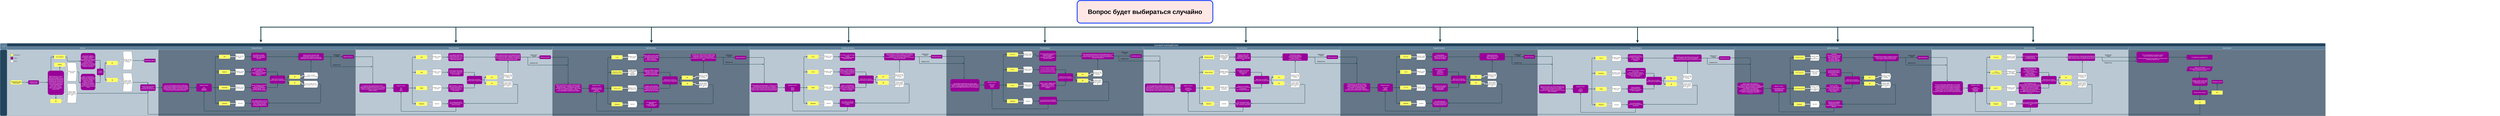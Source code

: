 <mxfile version="21.0.2" type="google"><diagram id="6a731a19-8d31-9384-78a2-239565b7b9f0" name="Page-1"><mxGraphModel grid="1" page="1" gridSize="10" guides="1" tooltips="1" connect="1" arrows="1" fold="1" pageScale="1" pageWidth="1169" pageHeight="827" background="none" math="0" shadow="0"><root><mxCell id="0"/><mxCell id="1" parent="0"/><mxCell id="8bHnNuu8VE6e0y9FzDuc-143" value="." style="rounded=0;whiteSpace=wrap;html=1;fillColor=#647687;strokeColor=#314354;fontColor=#ffffff;movable=0;resizable=0;rotatable=0;deletable=0;editable=0;locked=1;connectable=0;" vertex="1" parent="1"><mxGeometry x="26470" y="1309.5" width="2440" height="819.5" as="geometry"/></mxCell><mxCell id="UBjmU1w0OlGVetvfHn3y-313" value="." style="rounded=0;whiteSpace=wrap;html=1;fillColor=#647687;strokeColor=#314354;fontColor=#ffffff;movable=0;resizable=0;rotatable=0;deletable=0;editable=0;locked=1;connectable=0;" vertex="1" parent="1"><mxGeometry x="6951" y="1309.5" width="2440" height="819.5" as="geometry"/></mxCell><mxCell id="UBjmU1w0OlGVetvfHn3y-251" value="" style="rounded=0;whiteSpace=wrap;html=1;fillColor=#bac8d3;strokeColor=#23445d;movable=0;resizable=0;rotatable=0;deletable=0;editable=0;locked=1;connectable=0;" vertex="1" parent="1"><mxGeometry x="4512" y="1309.5" width="2440" height="819.5" as="geometry"/></mxCell><mxCell id="UBjmU1w0OlGVetvfHn3y-187" value="." style="rounded=0;whiteSpace=wrap;html=1;fillColor=#647687;strokeColor=#314354;fontColor=#ffffff;movable=0;resizable=0;rotatable=0;deletable=0;editable=0;locked=1;connectable=0;" vertex="1" parent="1"><mxGeometry x="2072" y="1309.5" width="2440" height="819.5" as="geometry"/></mxCell><mxCell id="UBjmU1w0OlGVetvfHn3y-186" value="" style="rounded=0;whiteSpace=wrap;html=1;fillColor=#bac8d3;strokeColor=#23445d;movable=0;resizable=0;rotatable=0;deletable=0;editable=0;locked=1;connectable=0;" vertex="1" parent="1"><mxGeometry x="197" y="1310" width="1875" height="819.5" as="geometry"/></mxCell><mxCell id="56" value="Сценарий взаимодействия" style="strokeColor=#BAC8D3;fillColor=#23445D;fontSize=24;strokeWidth=2;fontFamily=Helvetica;html=1;fontColor=#FFFFFF;fontStyle=0;spacingBottom=8;spacingRight=0;spacingLeft=83;rounded=1;movable=0;resizable=0;rotatable=0;deletable=0;editable=0;locked=1;connectable=0;" vertex="1" parent="1"><mxGeometry x="111" y="1230" width="28799" height="54.08" as="geometry"/></mxCell><mxCell id="57" value="" style="strokeColor=#BAC8D3;fillColor=#23445D;fontSize=24;strokeWidth=2;horizontal=0;fontFamily=Helvetica;html=1;fontColor=#FFFFFF;fontStyle=0;rounded=1;movable=0;resizable=0;rotatable=0;deletable=0;editable=0;locked=1;connectable=0;" vertex="1" parent="1"><mxGeometry x="110" y="1309.5" width="86" height="819.5" as="geometry"/></mxCell><mxCell id="89" style="edgeStyle=orthogonalEdgeStyle;rounded=1;jumpStyle=none;html=1;exitX=1;exitY=0.5;entryX=0;entryY=0.5;labelBackgroundColor=#ffffff;startArrow=none;startFill=0;endArrow=classic;jettySize=auto;orthogonalLoop=1;strokeColor=#0C343D;strokeWidth=3;fontFamily=Helvetica;fontSize=11;fontColor=#000000;" edge="1" parent="1" source="90" target="92"><mxGeometry relative="1" as="geometry"><Array as="points"><mxPoint x="430.61" y="1714.75"/><mxPoint x="430.61" y="1714.75"/></Array></mxGeometry></mxCell><mxCell id="90" value="&lt;b&gt;Активировать навык&lt;br&gt;&quot;Страна Квизов&quot;&lt;/b&gt;" style="rounded=1;fillColor=#FFFF66;strokeColor=none;strokeWidth=2;fontFamily=Helvetica;html=1;gradientColor=none;" vertex="1" parent="1"><mxGeometry x="241" y="1689.25" width="137" height="50" as="geometry"/></mxCell><mxCell id="92" value="&lt;b&gt;&lt;font color=&quot;#ffffff&quot;&gt;Запускаю навык&lt;br&gt;&quot;Страна Квизов&quot;&lt;/font&gt;&lt;/b&gt;" style="rounded=1;fillColor=#990099;strokeColor=none;strokeWidth=2;fontFamily=Helvetica;html=1;gradientColor=none;" vertex="1" parent="1"><mxGeometry x="458.96" y="1689.25" width="132.04" height="50" as="geometry"/></mxCell><mxCell id="114" value="" style="edgeStyle=elbowEdgeStyle;elbow=horizontal;strokeWidth=3;strokeColor=#0C343D;fontFamily=Helvetica;html=1;" edge="1" parent="1" source="92"><mxGeometry x="-12.941" y="1564.25" width="131.973" height="100" as="geometry"><mxPoint x="-12.941" y="1664.25" as="sourcePoint"/><mxPoint x="701.0" y="1714.25" as="targetPoint"/></mxGeometry></mxCell><mxCell id="140" value="" style="group;rounded=1;movable=0;resizable=0;rotatable=0;deletable=0;editable=0;locked=1;connectable=0;" vertex="1" connectable="0" parent="1"><mxGeometry x="191" y="1270" width="9230" height="40" as="geometry"/></mxCell><mxCell id="141" value="Начало" style="strokeColor=#BAC8D3;fillColor=#5d7f99;fontSize=19;strokeWidth=2;fontFamily=Helvetica;html=1;labelBackgroundColor=none;fontColor=#FFFFFF;rounded=1;" vertex="1" parent="140"><mxGeometry width="1880" height="40" as="geometry"/></mxCell><mxCell id="142" value="Первый вопрос" style="strokeColor=#BAC8D3;fillColor=#5d7f99;fontSize=19;strokeWidth=2;fontFamily=Helvetica;html=1;labelBackgroundColor=none;fontColor=#FFFFFF;rounded=1;" vertex="1" parent="140"><mxGeometry x="1880" width="2440" height="40" as="geometry"/></mxCell><mxCell id="UBjmU1w0OlGVetvfHn3y-308" value="" style="group;rounded=1;" vertex="1" connectable="0" parent="140"><mxGeometry x="4320" y="-10" width="4910" height="50" as="geometry"/></mxCell><mxCell id="UBjmU1w0OlGVetvfHn3y-309" value="Второй вопрос" style="strokeColor=#BAC8D3;fillColor=#5d7f99;fontSize=19;strokeWidth=2;fontFamily=Helvetica;html=1;labelBackgroundColor=none;fontColor=#FFFFFF;rounded=1;" vertex="1" parent="UBjmU1w0OlGVetvfHn3y-308"><mxGeometry y="10" width="2440" height="40" as="geometry"/></mxCell><mxCell id="UBjmU1w0OlGVetvfHn3y-310" value="Третий вопрос" style="strokeColor=#BAC8D3;fillColor=#5d7f99;fontSize=19;strokeWidth=2;fontFamily=Helvetica;html=1;labelBackgroundColor=none;fontColor=#FFFFFF;rounded=1;" vertex="1" parent="UBjmU1w0OlGVetvfHn3y-308"><mxGeometry x="2440" y="10" width="2440" height="40" as="geometry"/></mxCell><mxCell id="UBjmU1w0OlGVetvfHn3y-148" value="&lt;b&gt;&lt;font color=&quot;#ffffff&quot;&gt;Добро пожаловать в страну&amp;nbsp; &lt;br&gt;квизов. Меня зовут Катя, я&amp;nbsp;&lt;br&gt;контролёр волшебного поезда.&lt;br&gt;Предлагаю вам отправиться&lt;br&gt;в увлекательное путешествие&lt;br&gt;по моей Родине. Вы узнаете&lt;br&gt;много нового и интересного,&lt;br&gt;с пользой проведёте время.&lt;br&gt;Чтобы узнать больше -&lt;br&gt;просто скажите &quot;Помощь&quot;.&lt;br&gt;Вы готовы отправляться&lt;br&gt;в путешествие?&lt;/font&gt;&lt;/b&gt;" style="rounded=1;fillColor=#990099;strokeColor=none;strokeWidth=2;fontFamily=Helvetica;html=1;gradientColor=none;" vertex="1" parent="1"><mxGeometry x="701" y="1569.25" width="200" height="300" as="geometry"/></mxCell><mxCell id="UBjmU1w0OlGVetvfHn3y-149" value="&lt;b&gt;Помощь&lt;/b&gt;" style="rounded=1;fillColor=#FFFF66;strokeColor=none;strokeWidth=2;fontFamily=Helvetica;html=1;gradientColor=none;" vertex="1" parent="1"><mxGeometry x="780" y="1470.25" width="137" height="50" as="geometry"/></mxCell><mxCell id="UBjmU1w0OlGVetvfHn3y-150" value="&lt;b&gt;Да&lt;/b&gt;" style="rounded=1;fillColor=#FFFF66;strokeColor=none;strokeWidth=2;fontFamily=Helvetica;html=1;gradientColor=none;" vertex="1" parent="1"><mxGeometry x="732.5" y="1920.25" width="137" height="50" as="geometry"/></mxCell><mxCell id="UBjmU1w0OlGVetvfHn3y-151" value="" style="edgeStyle=elbowEdgeStyle;elbow=horizontal;strokeWidth=3;strokeColor=#0C343D;fontFamily=Helvetica;html=1;exitX=0.5;exitY=1;exitDx=0;exitDy=0;entryX=0.5;entryY=0;entryDx=0;entryDy=0;" edge="1" parent="1" source="UBjmU1w0OlGVetvfHn3y-148" target="UBjmU1w0OlGVetvfHn3y-150"><mxGeometry x="142.059" y="1759.25" width="131.973" height="100" as="geometry"><mxPoint x="746" y="1909.25" as="sourcePoint"/><mxPoint x="856.0" y="1909.25" as="targetPoint"/></mxGeometry></mxCell><mxCell id="UBjmU1w0OlGVetvfHn3y-153" value="" style="edgeStyle=elbowEdgeStyle;elbow=horizontal;strokeWidth=3;strokeColor=#0C343D;fontFamily=Helvetica;html=1;" edge="1" parent="1"><mxGeometry x="141.979" y="1419.25" width="131.973" height="100" as="geometry"><mxPoint x="850" y="1570" as="sourcePoint"/><mxPoint x="850" y="1520" as="targetPoint"/><Array as="points"/></mxGeometry></mxCell><mxCell id="UBjmU1w0OlGVetvfHn3y-155" value="Помоги, поясни, расскажи" style="shape=step;perimeter=stepPerimeter;whiteSpace=wrap;html=1;fixedSize=1;size=10;rounded=1;" vertex="1" parent="1"><mxGeometry x="941" y="1470.25" width="120" height="229.25" as="geometry"/></mxCell><mxCell id="UBjmU1w0OlGVetvfHn3y-158" value="конечно, давай, поехали, можно, желаю, хорошо, ок, ага&amp;nbsp;" style="shape=step;perimeter=stepPerimeter;whiteSpace=wrap;html=1;fixedSize=1;size=10;rounded=1;" vertex="1" parent="1"><mxGeometry x="941" y="1729.5" width="120" height="240.25" as="geometry"/></mxCell><mxCell id="UBjmU1w0OlGVetvfHn3y-159" value="" style="shape=filledEdge;curved=0;rounded=1;fixDash=1;endArrow=none;strokeWidth=10;fillColor=#ffffff;edgeStyle=orthogonalEdgeStyle;html=1;exitX=1;exitY=0.5;exitDx=0;exitDy=0;entryX=0;entryY=0.5;entryDx=0;entryDy=0;" edge="1" parent="1" source="UBjmU1w0OlGVetvfHn3y-149" target="UBjmU1w0OlGVetvfHn3y-155"><mxGeometry width="60" height="40" relative="1" as="geometry"><mxPoint x="871" y="1489.5" as="sourcePoint"/><mxPoint x="931" y="1449.5" as="targetPoint"/></mxGeometry></mxCell><mxCell id="UBjmU1w0OlGVetvfHn3y-161" value="" style="shape=filledEdge;curved=0;rounded=1;fixDash=1;endArrow=none;strokeWidth=10;fillColor=#ffffff;edgeStyle=orthogonalEdgeStyle;html=1;exitX=1;exitY=0.5;exitDx=0;exitDy=0;entryX=0;entryY=0.5;entryDx=0;entryDy=0;" edge="1" parent="1" source="UBjmU1w0OlGVetvfHn3y-150" target="UBjmU1w0OlGVetvfHn3y-158"><mxGeometry width="60" height="40" relative="1" as="geometry"><mxPoint x="911" y="1949.5" as="sourcePoint"/><mxPoint x="971" y="1909.5" as="targetPoint"/></mxGeometry></mxCell><mxCell id="UBjmU1w0OlGVetvfHn3y-162" value="" style="edgeStyle=elbowEdgeStyle;elbow=horizontal;strokeWidth=3;strokeColor=#0C343D;fontFamily=Helvetica;html=1;exitX=1;exitY=0.5;exitDx=0;exitDy=0;entryX=0.001;entryY=0.535;entryDx=0;entryDy=0;entryPerimeter=0;" edge="1" parent="1" source="UBjmU1w0OlGVetvfHn3y-155" target="rZTAzgykQDS5N3VQzxJQ-146"><mxGeometry x="477.059" y="1434.46" width="131.973" height="100" as="geometry"><mxPoint x="1081" y="1584.71" as="sourcePoint"/><mxPoint x="1080" y="1584" as="targetPoint"/></mxGeometry></mxCell><mxCell id="UBjmU1w0OlGVetvfHn3y-163" value="" style="edgeStyle=elbowEdgeStyle;elbow=horizontal;strokeWidth=3;strokeColor=#0C343D;fontFamily=Helvetica;html=1;exitX=1;exitY=0.5;exitDx=0;exitDy=0;entryX=0.5;entryY=1;entryDx=0;entryDy=0;" edge="1" parent="1" source="UBjmU1w0OlGVetvfHn3y-158" target="UBjmU1w0OlGVetvfHn3y-178"><mxGeometry x="487.059" y="1699.17" width="131.973" height="100" as="geometry"><mxPoint x="1071" y="1849.21" as="sourcePoint"/><mxPoint x="1871" y="1849.5" as="targetPoint"/><Array as="points"><mxPoint x="1941" y="1839.5"/></Array></mxGeometry></mxCell><mxCell id="UBjmU1w0OlGVetvfHn3y-164" value="&lt;font color=&quot;#ffffff&quot;&gt;&lt;b&gt;Готовы&lt;br&gt;начать?&lt;br&gt;&lt;/b&gt;&lt;/font&gt;" style="rounded=1;fillColor=#990099;strokeColor=none;strokeWidth=2;fontFamily=Helvetica;html=1;gradientColor=none;" vertex="1" parent="1"><mxGeometry x="1310" y="1544.09" width="80.76" height="80.73" as="geometry"/></mxCell><mxCell id="UBjmU1w0OlGVetvfHn3y-165" value="&lt;b&gt;Да&lt;/b&gt;" style="rounded=1;fillColor=#FFFF66;strokeColor=none;strokeWidth=2;fontFamily=Helvetica;html=1;gradientColor=none;" vertex="1" parent="1"><mxGeometry x="1431" y="1659.5" width="137" height="50" as="geometry"/></mxCell><mxCell id="UBjmU1w0OlGVetvfHn3y-166" value="&lt;b&gt;Нет&lt;/b&gt;" style="rounded=1;fillColor=#FFFF66;strokeColor=none;strokeWidth=2;fontFamily=Helvetica;html=1;gradientColor=none;" vertex="1" parent="1"><mxGeometry x="1431" y="1449.5" width="137" height="50" as="geometry"/></mxCell><mxCell id="UBjmU1w0OlGVetvfHn3y-167" value="не хочу,&amp;nbsp; не надо, отказываюсь,&amp;nbsp; неа, не желаю&amp;nbsp;" style="shape=step;perimeter=stepPerimeter;whiteSpace=wrap;html=1;fixedSize=1;size=10;rounded=1;" vertex="1" parent="1"><mxGeometry x="1631" y="1329.5" width="120" height="229.25" as="geometry"/></mxCell><mxCell id="UBjmU1w0OlGVetvfHn3y-168" value="конечно, давай, поехали, можно, желаю, хорошо, ок, ага&amp;nbsp;" style="shape=step;perimeter=stepPerimeter;whiteSpace=wrap;html=1;fixedSize=1;size=10;rounded=1;" vertex="1" parent="1"><mxGeometry x="1631" y="1599.62" width="120" height="229.25" as="geometry"/></mxCell><mxCell id="UBjmU1w0OlGVetvfHn3y-169" value="" style="edgeStyle=elbowEdgeStyle;elbow=horizontal;strokeWidth=3;strokeColor=#0C343D;fontFamily=Helvetica;html=1;exitX=1;exitY=0.5;exitDx=0;exitDy=0;entryX=0;entryY=0.5;entryDx=0;entryDy=0;" edge="1" parent="1" source="UBjmU1w0OlGVetvfHn3y-164" target="UBjmU1w0OlGVetvfHn3y-166"><mxGeometry x="797.059" y="1434.42" width="131.973" height="100" as="geometry"><mxPoint x="1381" y="1584.46" as="sourcePoint"/><mxPoint x="1471" y="1584.46" as="targetPoint"/><Array as="points"><mxPoint x="1410" y="1550"/></Array></mxGeometry></mxCell><mxCell id="UBjmU1w0OlGVetvfHn3y-170" value="" style="edgeStyle=elbowEdgeStyle;elbow=horizontal;strokeWidth=3;strokeColor=#0C343D;fontFamily=Helvetica;html=1;exitX=1;exitY=0.5;exitDx=0;exitDy=0;entryX=0;entryY=0.5;entryDx=0;entryDy=0;" edge="1" parent="1" source="UBjmU1w0OlGVetvfHn3y-164" target="UBjmU1w0OlGVetvfHn3y-165"><mxGeometry x="807.059" y="1444.42" width="131.973" height="100" as="geometry"><mxPoint x="1361" y="1594.5" as="sourcePoint"/><mxPoint x="1441" y="1454.5" as="targetPoint"/></mxGeometry></mxCell><mxCell id="UBjmU1w0OlGVetvfHn3y-171" value="" style="shape=filledEdge;curved=0;rounded=1;fixDash=1;endArrow=none;strokeWidth=10;fillColor=#ffffff;edgeStyle=orthogonalEdgeStyle;html=1;entryX=0;entryY=0.5;entryDx=0;entryDy=0;" edge="1" parent="1" source="UBjmU1w0OlGVetvfHn3y-166" target="UBjmU1w0OlGVetvfHn3y-167"><mxGeometry width="60" height="40" relative="1" as="geometry"><mxPoint x="1571" y="1474.88" as="sourcePoint"/><mxPoint x="1631" y="1434.88" as="targetPoint"/></mxGeometry></mxCell><mxCell id="UBjmU1w0OlGVetvfHn3y-172" value="" style="shape=filledEdge;curved=0;rounded=1;fixDash=1;endArrow=none;strokeWidth=10;fillColor=#ffffff;edgeStyle=orthogonalEdgeStyle;html=1;entryX=0;entryY=0.5;entryDx=0;entryDy=0;exitX=1;exitY=0.5;exitDx=0;exitDy=0;" edge="1" parent="1" source="UBjmU1w0OlGVetvfHn3y-165" target="UBjmU1w0OlGVetvfHn3y-168"><mxGeometry width="60" height="40" relative="1" as="geometry"><mxPoint x="1578" y="1689.25" as="sourcePoint"/><mxPoint x="1651" y="1659.25" as="targetPoint"/></mxGeometry></mxCell><mxCell id="UBjmU1w0OlGVetvfHn3y-173" value="" style="edgeStyle=elbowEdgeStyle;elbow=horizontal;strokeWidth=3;strokeColor=#0C343D;fontFamily=Helvetica;html=1;exitX=1;exitY=0.5;exitDx=0;exitDy=0;entryX=0.5;entryY=0;entryDx=0;entryDy=0;" edge="1" parent="1" source="UBjmU1w0OlGVetvfHn3y-168" target="UBjmU1w0OlGVetvfHn3y-178"><mxGeometry x="1177.059" y="1563.77" width="131.973" height="100" as="geometry"><mxPoint x="1761" y="1713.81" as="sourcePoint"/><mxPoint x="1871" y="1713.5" as="targetPoint"/><Array as="points"><mxPoint x="1941" y="1719.5"/></Array></mxGeometry></mxCell><mxCell id="UBjmU1w0OlGVetvfHn3y-174" value="" style="edgeStyle=elbowEdgeStyle;elbow=horizontal;strokeWidth=3;strokeColor=#0C343D;fontFamily=Helvetica;html=1;exitX=1;exitY=0.5;exitDx=0;exitDy=0;entryX=0;entryY=0.5;entryDx=0;entryDy=0;" edge="1" parent="1" source="UBjmU1w0OlGVetvfHn3y-167" target="UBjmU1w0OlGVetvfHn3y-175"><mxGeometry x="1187.059" y="1293.65" width="131.973" height="100" as="geometry"><mxPoint x="1761" y="1444.38" as="sourcePoint"/><mxPoint x="1851" y="1444.5" as="targetPoint"/></mxGeometry></mxCell><mxCell id="UBjmU1w0OlGVetvfHn3y-175" value="&lt;font color=&quot;#ffffff&quot;&gt;&lt;b&gt;Завершение навыка&lt;/b&gt;&lt;/font&gt;" style="rounded=1;fillColor=#990099;strokeColor=none;strokeWidth=2;fontFamily=Helvetica;html=1;gradientColor=none;" vertex="1" parent="1"><mxGeometry x="1896" y="1421.72" width="140" height="44.81" as="geometry"/></mxCell><mxCell id="UBjmU1w0OlGVetvfHn3y-178" value="&lt;font color=&quot;#ffffff&quot;&gt;&lt;b&gt;Отлично! Наш волшебный&lt;br&gt;поезд отправляется в&lt;br&gt;увлекательное путешествие.&lt;br&gt;&lt;/b&gt;&lt;/font&gt;" style="rounded=1;fillColor=#990099;strokeColor=none;strokeWidth=2;fontFamily=Helvetica;html=1;gradientColor=none;" vertex="1" parent="1"><mxGeometry x="1846" y="1739.25" width="190" height="80.63" as="geometry"/></mxCell><mxCell id="UBjmU1w0OlGVetvfHn3y-184" value="" style="edgeStyle=elbowEdgeStyle;elbow=horizontal;strokeWidth=3;strokeColor=#0C343D;fontFamily=Helvetica;html=1;exitX=1;exitY=0.5;exitDx=0;exitDy=0;" edge="1" parent="1" source="UBjmU1w0OlGVetvfHn3y-178" target="UBjmU1w0OlGVetvfHn3y-192"><mxGeometry x="1477.059" y="1628.77" width="131.973" height="100" as="geometry"><mxPoint x="2051" y="1779.5" as="sourcePoint"/><mxPoint x="2121" y="1779.5" as="targetPoint"/><Array as="points"/></mxGeometry></mxCell><mxCell id="UBjmU1w0OlGVetvfHn3y-188" value="" style="rounded=1;whiteSpace=wrap;html=1;fillColor=#FFFF66;" vertex="1" parent="1"><mxGeometry x="241" y="1359.5" width="30" height="30" as="geometry"/></mxCell><mxCell id="UBjmU1w0OlGVetvfHn3y-189" value="" style="rounded=1;whiteSpace=wrap;html=1;fillColor=#990099;" vertex="1" parent="1"><mxGeometry x="241" y="1399.5" width="30" height="30" as="geometry"/></mxCell><mxCell id="UBjmU1w0OlGVetvfHn3y-190" value="Пользователь" style="text;html=1;strokeColor=none;fillColor=none;align=center;verticalAlign=middle;whiteSpace=wrap;rounded=0;" vertex="1" parent="1"><mxGeometry x="291" y="1359.5" width="60" height="30" as="geometry"/></mxCell><mxCell id="UBjmU1w0OlGVetvfHn3y-191" value="Навык" style="text;html=1;strokeColor=none;fillColor=none;align=center;verticalAlign=middle;whiteSpace=wrap;rounded=0;" vertex="1" parent="1"><mxGeometry x="271" y="1399.5" width="60" height="30" as="geometry"/></mxCell><mxCell id="UBjmU1w0OlGVetvfHn3y-192" value="&lt;b&gt;&lt;font color=&quot;#ffffff&quot;&gt;Ох, что это там впереди? Кажется, гладиаторы&lt;br&gt;устроили дуэль прямо на рельсах! Мы не сможем&lt;br&gt;проехать дальше. Давайте им напомним где нужно&lt;br&gt;проводить дуэли. Помните ли вы город, в котором&lt;br&gt;построен знаменитый амфитеатр Колизей?&lt;/font&gt;&lt;/b&gt;" style="rounded=1;fillColor=#990099;strokeColor=none;strokeWidth=2;fontFamily=Helvetica;html=1;gradientColor=none;" vertex="1" parent="1"><mxGeometry x="2121" y="1724.44" width="330" height="110.25" as="geometry"/></mxCell><mxCell id="UBjmU1w0OlGVetvfHn3y-194" value="" style="edgeStyle=elbowEdgeStyle;elbow=horizontal;strokeWidth=3;strokeColor=#0C343D;fontFamily=Helvetica;html=1;" edge="1" parent="1" source="UBjmU1w0OlGVetvfHn3y-192" target="UBjmU1w0OlGVetvfHn3y-195"><mxGeometry x="1932.059" y="1628.42" width="131.973" height="100" as="geometry"><mxPoint x="2491" y="1779.15" as="sourcePoint"/><mxPoint x="2541" y="1779.5" as="targetPoint"/><Array as="points"/></mxGeometry></mxCell><mxCell id="UBjmU1w0OlGVetvfHn3y-195" value="&lt;font color=&quot;#ffffff&quot;&gt;&lt;b&gt;Варианты ответа:&lt;br&gt;&lt;br&gt;Рим&lt;br&gt;Карфаген&lt;br&gt;Флоренция&lt;br&gt;&lt;/b&gt;&lt;/font&gt;" style="rounded=1;fillColor=#990099;strokeColor=none;strokeWidth=2;fontFamily=Helvetica;html=1;gradientColor=none;" vertex="1" parent="1"><mxGeometry x="2541" y="1729.5" width="190" height="100" as="geometry"/></mxCell><mxCell id="UBjmU1w0OlGVetvfHn3y-197" value="&lt;b&gt;Флоренция&lt;/b&gt;" style="rounded=1;fillColor=#FFFF66;strokeColor=none;strokeWidth=2;fontFamily=Helvetica;html=1;gradientColor=none;" vertex="1" parent="1"><mxGeometry x="2821" y="1754.57" width="137" height="50" as="geometry"/></mxCell><mxCell id="UBjmU1w0OlGVetvfHn3y-199" value="&lt;b&gt;Карфаген&lt;/b&gt;" style="rounded=1;fillColor=#FFFF66;strokeColor=none;strokeWidth=2;fontFamily=Helvetica;html=1;gradientColor=none;" vertex="1" parent="1"><mxGeometry x="2821" y="1559.87" width="137" height="50" as="geometry"/></mxCell><mxCell id="UBjmU1w0OlGVetvfHn3y-200" value="&lt;b&gt;Рим&lt;/b&gt;" style="rounded=1;fillColor=#FFFF66;strokeColor=none;strokeWidth=2;fontFamily=Helvetica;html=1;gradientColor=none;" vertex="1" parent="1"><mxGeometry x="2821" y="1371.72" width="137" height="50" as="geometry"/></mxCell><mxCell id="UBjmU1w0OlGVetvfHn3y-201" value="" style="edgeStyle=elbowEdgeStyle;elbow=horizontal;strokeWidth=3;strokeColor=#0C343D;fontFamily=Helvetica;html=1;" edge="1" parent="1" source="UBjmU1w0OlGVetvfHn3y-195" target="UBjmU1w0OlGVetvfHn3y-197"><mxGeometry x="2212.059" y="1628.42" width="131.973" height="100" as="geometry"><mxPoint x="2731" y="1779.5" as="sourcePoint"/><mxPoint x="2821" y="1779.5" as="targetPoint"/><Array as="points"/></mxGeometry></mxCell><mxCell id="UBjmU1w0OlGVetvfHn3y-202" value="" style="edgeStyle=elbowEdgeStyle;elbow=horizontal;strokeWidth=3;strokeColor=#0C343D;fontFamily=Helvetica;html=1;exitX=1;exitY=0.5;exitDx=0;exitDy=0;entryX=0;entryY=0.5;entryDx=0;entryDy=0;" edge="1" parent="1" source="UBjmU1w0OlGVetvfHn3y-195" target="UBjmU1w0OlGVetvfHn3y-199"><mxGeometry x="2222.059" y="1638.42" width="131.973" height="100" as="geometry"><mxPoint x="2741" y="1789.5" as="sourcePoint"/><mxPoint x="2831" y="1789.5" as="targetPoint"/><Array as="points"/></mxGeometry></mxCell><mxCell id="UBjmU1w0OlGVetvfHn3y-203" value="" style="edgeStyle=elbowEdgeStyle;elbow=horizontal;strokeWidth=3;strokeColor=#0C343D;fontFamily=Helvetica;html=1;exitX=1;exitY=0.5;exitDx=0;exitDy=0;entryX=0;entryY=0.5;entryDx=0;entryDy=0;" edge="1" parent="1" source="UBjmU1w0OlGVetvfHn3y-195" target="UBjmU1w0OlGVetvfHn3y-200"><mxGeometry x="2232.059" y="1648.42" width="131.973" height="100" as="geometry"><mxPoint x="2751" y="1799.5" as="sourcePoint"/><mxPoint x="2841" y="1799.5" as="targetPoint"/><Array as="points"/></mxGeometry></mxCell><mxCell id="UBjmU1w0OlGVetvfHn3y-204" value="Первое, Это Рим, 1 вариант&amp;nbsp;" style="shape=step;perimeter=stepPerimeter;whiteSpace=wrap;html=1;fixedSize=1;size=10;rounded=1;" vertex="1" parent="1"><mxGeometry x="3021" y="1358.76" width="121" height="76.29" as="geometry"/></mxCell><mxCell id="UBjmU1w0OlGVetvfHn3y-205" value="2 вариант, второе, Это Карфаген" style="shape=step;perimeter=stepPerimeter;whiteSpace=wrap;html=1;fixedSize=1;size=10;rounded=1;" vertex="1" parent="1"><mxGeometry x="3021" y="1545.31" width="120" height="79.13" as="geometry"/></mxCell><mxCell id="UBjmU1w0OlGVetvfHn3y-206" value="3 вариант, третье, Это Флоренция." style="shape=step;perimeter=stepPerimeter;whiteSpace=wrap;html=1;fixedSize=1;size=10;rounded=1;" vertex="1" parent="1"><mxGeometry x="3021" y="1739.94" width="120" height="79.13" as="geometry"/></mxCell><mxCell id="UBjmU1w0OlGVetvfHn3y-207" value="" style="edgeStyle=elbowEdgeStyle;elbow=horizontal;strokeWidth=3;strokeColor=#0C343D;fontFamily=Helvetica;html=1;exitX=1;exitY=0.5;exitDx=0;exitDy=0;entryX=0;entryY=0.5;entryDx=0;entryDy=0;" edge="1" parent="1" source="UBjmU1w0OlGVetvfHn3y-204" target="UBjmU1w0OlGVetvfHn3y-213"><mxGeometry x="2632.059" y="1247.42" width="131.973" height="100" as="geometry"><mxPoint x="3151" y="1398.5" as="sourcePoint"/><mxPoint x="3221" y="1396.5" as="targetPoint"/><Array as="points"/></mxGeometry></mxCell><mxCell id="UBjmU1w0OlGVetvfHn3y-208" value="" style="shape=filledEdge;curved=0;rounded=1;fixDash=1;endArrow=none;strokeWidth=10;fillColor=#ffffff;edgeStyle=orthogonalEdgeStyle;html=1;entryX=0;entryY=0.5;entryDx=0;entryDy=0;exitX=1;exitY=0.5;exitDx=0;exitDy=0;" edge="1" parent="1" source="UBjmU1w0OlGVetvfHn3y-200" target="UBjmU1w0OlGVetvfHn3y-204"><mxGeometry width="60" height="40" relative="1" as="geometry"><mxPoint x="2971" y="1401.72" as="sourcePoint"/><mxPoint x="3044" y="1371.72" as="targetPoint"/></mxGeometry></mxCell><mxCell id="UBjmU1w0OlGVetvfHn3y-209" value="" style="shape=filledEdge;curved=0;rounded=1;fixDash=1;endArrow=none;strokeWidth=10;fillColor=#ffffff;edgeStyle=orthogonalEdgeStyle;html=1;exitX=1;exitY=0.5;exitDx=0;exitDy=0;" edge="1" parent="1" source="UBjmU1w0OlGVetvfHn3y-199" target="UBjmU1w0OlGVetvfHn3y-205"><mxGeometry width="60" height="40" relative="1" as="geometry"><mxPoint x="2968" y="1406.5" as="sourcePoint"/><mxPoint x="3041" y="1406.5" as="targetPoint"/></mxGeometry></mxCell><mxCell id="UBjmU1w0OlGVetvfHn3y-210" value="" style="shape=filledEdge;curved=0;rounded=1;fixDash=1;endArrow=none;strokeWidth=10;fillColor=#ffffff;edgeStyle=orthogonalEdgeStyle;html=1;" edge="1" parent="1" source="UBjmU1w0OlGVetvfHn3y-197" target="UBjmU1w0OlGVetvfHn3y-206"><mxGeometry width="60" height="40" relative="1" as="geometry"><mxPoint x="2968" y="1594.5" as="sourcePoint"/><mxPoint x="3041" y="1594.5" as="targetPoint"/></mxGeometry></mxCell><mxCell id="UBjmU1w0OlGVetvfHn3y-211" value="" style="edgeStyle=elbowEdgeStyle;elbow=horizontal;strokeWidth=3;strokeColor=#0C343D;fontFamily=Helvetica;html=1;exitX=1;exitY=0.5;exitDx=0;exitDy=0;entryX=0;entryY=0.5;entryDx=0;entryDy=0;" edge="1" parent="1" source="UBjmU1w0OlGVetvfHn3y-205" target="UBjmU1w0OlGVetvfHn3y-215"><mxGeometry x="2642.059" y="1435.26" width="131.973" height="100" as="geometry"><mxPoint x="3151" y="1584.34" as="sourcePoint"/><mxPoint x="3221" y="1584.5" as="targetPoint"/><Array as="points"/></mxGeometry></mxCell><mxCell id="UBjmU1w0OlGVetvfHn3y-212" value="" style="edgeStyle=elbowEdgeStyle;elbow=horizontal;strokeWidth=3;strokeColor=#0C343D;fontFamily=Helvetica;html=1;exitX=1;exitY=0.5;exitDx=0;exitDy=0;entryX=0;entryY=0.5;entryDx=0;entryDy=0;" edge="1" parent="1" source="UBjmU1w0OlGVetvfHn3y-206" target="UBjmU1w0OlGVetvfHn3y-216"><mxGeometry x="2642.059" y="1629.89" width="131.973" height="100" as="geometry"><mxPoint x="3151" y="1778.97" as="sourcePoint"/><mxPoint x="3221" y="1779.5" as="targetPoint"/><Array as="points"/></mxGeometry></mxCell><mxCell id="UBjmU1w0OlGVetvfHn3y-213" value="&lt;font color=&quot;#ffffff&quot;&gt;&lt;b&gt;Рим! Абсолютно верно.&amp;nbsp;&lt;br&gt;Гладиаторы откланялись,&lt;br&gt;а мы можем продолжить&lt;br&gt;наш путь.&lt;br&gt;&lt;/b&gt;&lt;/font&gt;" style="rounded=1;fillColor=#990099;strokeColor=none;strokeWidth=2;fontFamily=Helvetica;html=1;gradientColor=none;" vertex="1" parent="1"><mxGeometry x="3221" y="1346.72" width="190" height="100" as="geometry"/></mxCell><mxCell id="UBjmU1w0OlGVetvfHn3y-215" value="&lt;font color=&quot;#ffffff&quot;&gt;&lt;b&gt;Один из гладиаторов&amp;nbsp;&lt;br&gt;достаёт смартфон и заходит&lt;br&gt;в Яндекс Карты.&lt;br&gt;Спустя несколько мгновений,&lt;br&gt;мы понимаем насколько&lt;br&gt;ошибались...&lt;br&gt;&lt;/b&gt;&lt;/font&gt;" style="rounded=1;fillColor=#990099;strokeColor=none;strokeWidth=2;fontFamily=Helvetica;html=1;gradientColor=none;" vertex="1" parent="1"><mxGeometry x="3221" y="1534.87" width="190" height="100" as="geometry"/></mxCell><mxCell id="UBjmU1w0OlGVetvfHn3y-216" value="&lt;font color=&quot;#ffffff&quot;&gt;&lt;b&gt;Один из гладиаторов недавно&lt;br&gt;был в турпоходе во&lt;br&gt;Флоренции. Сады Боболи,&lt;br&gt;Галерея Уффици... Но ни&lt;br&gt;одного Колизея. Мы неправы.&lt;br&gt;&lt;/b&gt;&lt;/font&gt;" style="rounded=1;fillColor=#990099;strokeColor=none;strokeWidth=2;fontFamily=Helvetica;html=1;gradientColor=none;" vertex="1" parent="1"><mxGeometry x="3221" y="1728.87" width="190" height="100" as="geometry"/></mxCell><mxCell id="UBjmU1w0OlGVetvfHn3y-217" value="&lt;font color=&quot;#ffffff&quot;&gt;&lt;b&gt;Может быть вы желаете&lt;br&gt;воспользоваться подсказкой?&lt;br&gt;&lt;/b&gt;&lt;/font&gt;" style="rounded=1;fillColor=#990099;strokeColor=none;strokeWidth=2;fontFamily=Helvetica;html=1;gradientColor=none;" vertex="1" parent="1"><mxGeometry x="3451" y="1629.5" width="190" height="100" as="geometry"/></mxCell><mxCell id="UBjmU1w0OlGVetvfHn3y-218" value="" style="edgeStyle=elbowEdgeStyle;elbow=horizontal;strokeWidth=3;strokeColor=#0C343D;fontFamily=Helvetica;html=1;exitX=1;exitY=0.5;exitDx=0;exitDy=0;entryX=0.5;entryY=0;entryDx=0;entryDy=0;" edge="1" parent="1" source="UBjmU1w0OlGVetvfHn3y-215" target="UBjmU1w0OlGVetvfHn3y-217"><mxGeometry x="2932.059" y="1435.2" width="131.973" height="100" as="geometry"><mxPoint x="3431" y="1584.44" as="sourcePoint"/><mxPoint x="3511" y="1584.44" as="targetPoint"/><Array as="points"><mxPoint x="3546" y="1609.5"/></Array></mxGeometry></mxCell><mxCell id="UBjmU1w0OlGVetvfHn3y-219" value="" style="edgeStyle=elbowEdgeStyle;elbow=horizontal;strokeWidth=3;strokeColor=#0C343D;fontFamily=Helvetica;html=1;exitX=1;exitY=0.5;exitDx=0;exitDy=0;entryX=0.5;entryY=1;entryDx=0;entryDy=0;" edge="1" parent="1" source="UBjmU1w0OlGVetvfHn3y-216" target="UBjmU1w0OlGVetvfHn3y-217"><mxGeometry x="2942.059" y="1635.39" width="131.973" height="100" as="geometry"><mxPoint x="3421" y="1784.69" as="sourcePoint"/><mxPoint x="3606" y="1834.69" as="targetPoint"/><Array as="points"><mxPoint x="3546" y="1759.5"/></Array></mxGeometry></mxCell><mxCell id="UBjmU1w0OlGVetvfHn3y-220" value="&lt;b&gt;Подсказка&lt;/b&gt;" style="rounded=1;fillColor=#FFFF66;strokeColor=none;strokeWidth=2;fontFamily=Helvetica;html=1;gradientColor=none;" vertex="1" parent="1"><mxGeometry x="2821" y="1949.5" width="137" height="50" as="geometry"/></mxCell><mxCell id="UBjmU1w0OlGVetvfHn3y-221" value="" style="edgeStyle=elbowEdgeStyle;elbow=horizontal;strokeWidth=3;strokeColor=#0C343D;fontFamily=Helvetica;html=1;exitX=1;exitY=0.5;exitDx=0;exitDy=0;entryX=0;entryY=0.5;entryDx=0;entryDy=0;" edge="1" parent="1" source="UBjmU1w0OlGVetvfHn3y-195" target="UBjmU1w0OlGVetvfHn3y-220"><mxGeometry x="2222.059" y="1638.42" width="131.973" height="100" as="geometry"><mxPoint x="2741" y="1789.5" as="sourcePoint"/><mxPoint x="2831" y="1789.5" as="targetPoint"/><Array as="points"/></mxGeometry></mxCell><mxCell id="UBjmU1w0OlGVetvfHn3y-223" value="&amp;nbsp; подсказка" style="shape=step;perimeter=stepPerimeter;whiteSpace=wrap;html=1;fixedSize=1;size=10;rounded=1;" vertex="1" parent="1"><mxGeometry x="3021" y="1934.93" width="121" height="79.13" as="geometry"/></mxCell><mxCell id="UBjmU1w0OlGVetvfHn3y-224" value="" style="shape=filledEdge;curved=0;rounded=1;fixDash=1;endArrow=none;strokeWidth=10;fillColor=#ffffff;edgeStyle=orthogonalEdgeStyle;html=1;exitX=1;exitY=0.5;exitDx=0;exitDy=0;" edge="1" parent="1" source="UBjmU1w0OlGVetvfHn3y-220" target="UBjmU1w0OlGVetvfHn3y-223"><mxGeometry width="60" height="40" relative="1" as="geometry"><mxPoint x="2968" y="1789.5" as="sourcePoint"/><mxPoint x="3041" y="1789.5" as="targetPoint"/></mxGeometry></mxCell><mxCell id="UBjmU1w0OlGVetvfHn3y-225" value="" style="edgeStyle=elbowEdgeStyle;elbow=horizontal;strokeWidth=3;strokeColor=#0C343D;fontFamily=Helvetica;html=1;exitX=1;exitY=0.492;exitDx=0;exitDy=0;exitPerimeter=0;" edge="1" parent="1" source="UBjmU1w0OlGVetvfHn3y-223"><mxGeometry x="2652.059" y="1825.26" width="131.973" height="100" as="geometry"><mxPoint x="3151" y="1974.87" as="sourcePoint"/><mxPoint x="3221" y="1973.5" as="targetPoint"/><Array as="points"/></mxGeometry></mxCell><mxCell id="UBjmU1w0OlGVetvfHn3y-226" value="&lt;b&gt;Нет&lt;/b&gt;" style="rounded=1;fillColor=#FFFF66;strokeColor=none;strokeWidth=2;fontFamily=Helvetica;html=1;gradientColor=none;" vertex="1" parent="1"><mxGeometry x="3691" y="1620.5" width="137" height="50" as="geometry"/></mxCell><mxCell id="UBjmU1w0OlGVetvfHn3y-227" value="&lt;b&gt;Да&lt;/b&gt;" style="rounded=1;fillColor=#FFFF66;strokeColor=none;strokeWidth=2;fontFamily=Helvetica;html=1;gradientColor=none;" vertex="1" parent="1"><mxGeometry x="3691" y="1694.75" width="137" height="50" as="geometry"/></mxCell><mxCell id="UBjmU1w0OlGVetvfHn3y-228" value="" style="edgeStyle=elbowEdgeStyle;elbow=horizontal;strokeWidth=3;strokeColor=#0C343D;fontFamily=Helvetica;html=1;exitX=1;exitY=0.5;exitDx=0;exitDy=0;entryX=0;entryY=0.5;entryDx=0;entryDy=0;" edge="1" parent="1" source="UBjmU1w0OlGVetvfHn3y-217" target="UBjmU1w0OlGVetvfHn3y-226"><mxGeometry x="3162.059" y="1530.63" width="131.973" height="100" as="geometry"><mxPoint x="3651" y="1678.87" as="sourcePoint"/><mxPoint x="3731" y="1678.87" as="targetPoint"/><Array as="points"/></mxGeometry></mxCell><mxCell id="UBjmU1w0OlGVetvfHn3y-229" value="" style="edgeStyle=elbowEdgeStyle;elbow=horizontal;strokeWidth=3;strokeColor=#0C343D;fontFamily=Helvetica;html=1;exitX=1;exitY=0.5;exitDx=0;exitDy=0;entryX=0;entryY=0.5;entryDx=0;entryDy=0;" edge="1" parent="1" source="UBjmU1w0OlGVetvfHn3y-217" target="UBjmU1w0OlGVetvfHn3y-227"><mxGeometry x="3172.059" y="1540.63" width="131.973" height="100" as="geometry"><mxPoint x="3651" y="1689.5" as="sourcePoint"/><mxPoint x="3701" y="1655.5" as="targetPoint"/><Array as="points"/></mxGeometry></mxCell><mxCell id="UBjmU1w0OlGVetvfHn3y-230" value="&lt;b&gt;&lt;font color=&quot;#ffffff&quot;&gt;Этот город знаменит не только&lt;br&gt;достопримечательностями, но и&lt;br&gt;тем, что здесь очень много&lt;br&gt;кошек. Они даже находятся&lt;br&gt;под защитой правительства&lt;/font&gt;&lt;/b&gt;" style="rounded=1;fillColor=#990099;strokeColor=none;strokeWidth=2;fontFamily=Helvetica;html=1;gradientColor=none;" vertex="1" parent="1"><mxGeometry x="3221" y="1920.25" width="209" height="100" as="geometry"/></mxCell><mxCell id="UBjmU1w0OlGVetvfHn3y-231" value="не хочу,&amp;nbsp; не надо, отказываюсь,&amp;nbsp; неа, не желаю" style="shape=step;perimeter=stepPerimeter;whiteSpace=wrap;html=1;fixedSize=1;size=10;rounded=1;" vertex="1" parent="1"><mxGeometry x="3871.5" y="1591.37" width="179" height="79.13" as="geometry"/></mxCell><mxCell id="UBjmU1w0OlGVetvfHn3y-232" value="конечно, давай, поехали, можно, желаю, хорошо, ок, ага&amp;nbsp;" style="shape=step;perimeter=stepPerimeter;whiteSpace=wrap;html=1;fixedSize=1;size=10;rounded=1;" vertex="1" parent="1"><mxGeometry x="3870" y="1694.75" width="180" height="85.25" as="geometry"/></mxCell><mxCell id="UBjmU1w0OlGVetvfHn3y-233" value="" style="shape=filledEdge;curved=0;rounded=1;fixDash=1;endArrow=none;strokeWidth=10;fillColor=#ffffff;edgeStyle=orthogonalEdgeStyle;html=1;exitX=1;exitY=0.5;exitDx=0;exitDy=0;" edge="1" parent="1" source="UBjmU1w0OlGVetvfHn3y-226" target="UBjmU1w0OlGVetvfHn3y-231"><mxGeometry width="60" height="40" relative="1" as="geometry"><mxPoint x="2968" y="1594.5" as="sourcePoint"/><mxPoint x="3041" y="1594.5" as="targetPoint"/></mxGeometry></mxCell><mxCell id="UBjmU1w0OlGVetvfHn3y-234" value="" style="shape=filledEdge;curved=0;rounded=1;fixDash=1;endArrow=none;strokeWidth=10;fillColor=#ffffff;edgeStyle=orthogonalEdgeStyle;html=1;exitX=1;exitY=0.5;exitDx=0;exitDy=0;entryX=0;entryY=0.5;entryDx=0;entryDy=0;" edge="1" parent="1" source="UBjmU1w0OlGVetvfHn3y-227" target="UBjmU1w0OlGVetvfHn3y-232"><mxGeometry width="60" height="40" relative="1" as="geometry"><mxPoint x="3838" y="1655.5" as="sourcePoint"/><mxPoint x="3921" y="1640.5" as="targetPoint"/></mxGeometry></mxCell><mxCell id="UBjmU1w0OlGVetvfHn3y-235" value="" style="edgeStyle=elbowEdgeStyle;elbow=horizontal;strokeWidth=3;strokeColor=#0C343D;fontFamily=Helvetica;html=1;exitX=1;exitY=0.5;exitDx=0;exitDy=0;entryX=1;entryY=0.5;entryDx=0;entryDy=0;" edge="1" parent="1" source="UBjmU1w0OlGVetvfHn3y-232" target="UBjmU1w0OlGVetvfHn3y-230"><mxGeometry x="3182.059" y="1550.63" width="131.973" height="100" as="geometry"><mxPoint x="3651" y="1689.5" as="sourcePoint"/><mxPoint x="3701" y="1729.5" as="targetPoint"/><Array as="points"><mxPoint x="4081" y="1829.5"/></Array></mxGeometry></mxCell><mxCell id="UBjmU1w0OlGVetvfHn3y-236" value="" style="edgeStyle=elbowEdgeStyle;elbow=horizontal;strokeWidth=3;strokeColor=#0C343D;fontFamily=Helvetica;html=1;exitX=0.5;exitY=1;exitDx=0;exitDy=0;entryX=0.5;entryY=1;entryDx=0;entryDy=0;" edge="1" parent="1" source="UBjmU1w0OlGVetvfHn3y-230" target="UBjmU1w0OlGVetvfHn3y-195"><mxGeometry x="2662.059" y="1835.26" width="131.973" height="100" as="geometry"><mxPoint x="3151" y="1983.5" as="sourcePoint"/><mxPoint x="3231" y="1983.5" as="targetPoint"/><Array as="points"><mxPoint x="3121" y="2069.5"/><mxPoint x="2636" y="1939.5"/></Array></mxGeometry></mxCell><mxCell id="UBjmU1w0OlGVetvfHn3y-241" value="&lt;font color=&quot;#ffffff&quot;&gt;&lt;b&gt;Чтобы построить Колизей в Риме&lt;br&gt;потребовалось ровно 10 лет. Это&lt;br&gt;самый крупный и знаменитый амфитеатр.&lt;br&gt;Он вмещал в себя около 50 тысяч зрителей&lt;br&gt;&lt;/b&gt;&lt;/font&gt;" style="rounded=1;fillColor=#990099;strokeColor=none;strokeWidth=2;fontFamily=Helvetica;html=1;gradientColor=none;" vertex="1" parent="1"><mxGeometry x="3804.5" y="1351.72" width="313" height="90" as="geometry"/></mxCell><mxCell id="UBjmU1w0OlGVetvfHn3y-242" value="" style="edgeStyle=elbowEdgeStyle;elbow=horizontal;strokeWidth=3;strokeColor=#0C343D;fontFamily=Helvetica;html=1;exitX=1;exitY=0.5;exitDx=0;exitDy=0;entryX=0;entryY=0.5;entryDx=0;entryDy=0;" edge="1" parent="1" source="UBjmU1w0OlGVetvfHn3y-213" target="UBjmU1w0OlGVetvfHn3y-241"><mxGeometry x="2922.059" y="1247.11" width="131.973" height="100" as="geometry"><mxPoint x="3431" y="1396.19" as="sourcePoint"/><mxPoint x="3511" y="1396.19" as="targetPoint"/><Array as="points"/></mxGeometry></mxCell><mxCell id="UBjmU1w0OlGVetvfHn3y-243" value="" style="edgeStyle=elbowEdgeStyle;elbow=horizontal;strokeWidth=3;strokeColor=#0C343D;fontFamily=Helvetica;html=1;exitX=0.5;exitY=0;exitDx=0;exitDy=0;entryX=0.5;entryY=1;entryDx=0;entryDy=0;" edge="1" parent="1" source="UBjmU1w0OlGVetvfHn3y-231" target="UBjmU1w0OlGVetvfHn3y-241"><mxGeometry x="3457.059" y="1411" width="131.973" height="100" as="geometry"><mxPoint x="3936" y="1559.87" as="sourcePoint"/><mxPoint x="3986" y="1525.87" as="targetPoint"/><Array as="points"/></mxGeometry></mxCell><mxCell id="UBjmU1w0OlGVetvfHn3y-244" value="" style="edgeStyle=elbowEdgeStyle;elbow=horizontal;strokeWidth=3;strokeColor=#0C343D;fontFamily=Helvetica;html=1;exitX=1;exitY=0.5;exitDx=0;exitDy=0;" edge="1" parent="1" source="UBjmU1w0OlGVetvfHn3y-241"><mxGeometry x="3682.059" y="1250.63" width="131.973" height="100" as="geometry"><mxPoint x="4161" y="1399.5" as="sourcePoint"/><mxPoint x="4720" y="1520" as="targetPoint"/><Array as="points"><mxPoint x="4206" y="1479.5"/></Array></mxGeometry></mxCell><mxCell id="UBjmU1w0OlGVetvfHn3y-246" value="&lt;b&gt;Неверный ответ&lt;br&gt;&lt;/b&gt;" style="text;html=1;strokeColor=none;fillColor=none;align=center;verticalAlign=middle;whiteSpace=wrap;rounded=0;rotation=0;" vertex="1" parent="1"><mxGeometry x="4231" y="1482.67" width="100" height="30" as="geometry"/></mxCell><mxCell id="UBjmU1w0OlGVetvfHn3y-248" value="&lt;b&gt;Верный ответ +1 БАЛЛ&lt;/b&gt;" style="text;html=1;strokeColor=none;fillColor=none;align=center;verticalAlign=middle;whiteSpace=wrap;rounded=0;rotation=0;" vertex="1" parent="1"><mxGeometry x="4231" y="1360" width="100" height="39.5" as="geometry"/></mxCell><mxCell id="59" value="v 1.0" style="strokeColor=#BAC8D3;fillColor=#5d7f99;fontSize=19;strokeWidth=2;fontFamily=Helvetica;html=1;labelBackgroundColor=none;fontColor=#FFFFFF;rounded=1;movable=0;resizable=0;rotatable=0;deletable=0;editable=0;locked=1;connectable=0;" vertex="1" parent="1"><mxGeometry x="111" y="1230" width="84" height="80" as="geometry"/></mxCell><mxCell id="UBjmU1w0OlGVetvfHn3y-255" value="&lt;font color=&quot;#ffffff&quot;&gt;&lt;b&gt;О! Смотрите! Мы проезжаем мимо Олимпа.&amp;nbsp;&lt;br&gt;Здесь живут все древнегреческие Боги. А у нашего&lt;br&gt;волшебного поезда как раз почти сел аккумулятор.&lt;br&gt;Может мы попросим о помощи Бога? Кого мне&lt;br&gt;следует позвать?&lt;br&gt;&lt;/b&gt;&lt;/font&gt;" style="rounded=1;fillColor=#990099;strokeColor=none;strokeWidth=2;fontFamily=Helvetica;html=1;gradientColor=none;" vertex="1" parent="1"><mxGeometry x="4561" y="1729.44" width="330" height="110.25" as="geometry"/></mxCell><mxCell id="UBjmU1w0OlGVetvfHn3y-256" value="" style="edgeStyle=elbowEdgeStyle;elbow=horizontal;strokeWidth=3;strokeColor=#0C343D;fontFamily=Helvetica;html=1;" edge="1" parent="1" source="UBjmU1w0OlGVetvfHn3y-255" target="UBjmU1w0OlGVetvfHn3y-257"><mxGeometry x="4372.059" y="1633.42" width="131.973" height="100" as="geometry"><mxPoint x="4931" y="1784.15" as="sourcePoint"/><mxPoint x="4981" y="1784.5" as="targetPoint"/><Array as="points"/></mxGeometry></mxCell><mxCell id="UBjmU1w0OlGVetvfHn3y-257" value="&lt;font color=&quot;#ffffff&quot;&gt;&lt;b&gt;Варианты ответа:&lt;br&gt;&lt;br&gt;Зевс&lt;br&gt;Аид&lt;br&gt;Гефест&lt;br&gt;&lt;/b&gt;&lt;/font&gt;" style="rounded=1;fillColor=#990099;strokeColor=none;strokeWidth=2;fontFamily=Helvetica;html=1;gradientColor=none;" vertex="1" parent="1"><mxGeometry x="4981" y="1734.5" width="190" height="100" as="geometry"/></mxCell><mxCell id="UBjmU1w0OlGVetvfHn3y-258" value="&lt;b&gt;Гефест&lt;/b&gt;" style="rounded=1;fillColor=#FFFF66;strokeColor=none;strokeWidth=2;fontFamily=Helvetica;html=1;gradientColor=none;" vertex="1" parent="1"><mxGeometry x="5261" y="1759.57" width="137" height="50" as="geometry"/></mxCell><mxCell id="UBjmU1w0OlGVetvfHn3y-259" value="&lt;b&gt;Аид&lt;/b&gt;" style="rounded=1;fillColor=#FFFF66;strokeColor=none;strokeWidth=2;fontFamily=Helvetica;html=1;gradientColor=none;" vertex="1" parent="1"><mxGeometry x="5261" y="1564.87" width="137" height="50" as="geometry"/></mxCell><mxCell id="UBjmU1w0OlGVetvfHn3y-260" value="&lt;b&gt;Зевс&lt;/b&gt;" style="rounded=1;fillColor=#FFFF66;strokeColor=none;strokeWidth=2;fontFamily=Helvetica;html=1;gradientColor=none;" vertex="1" parent="1"><mxGeometry x="5261" y="1376.72" width="137" height="50" as="geometry"/></mxCell><mxCell id="UBjmU1w0OlGVetvfHn3y-261" value="" style="edgeStyle=elbowEdgeStyle;elbow=horizontal;strokeWidth=3;strokeColor=#0C343D;fontFamily=Helvetica;html=1;" edge="1" parent="1" source="UBjmU1w0OlGVetvfHn3y-257" target="UBjmU1w0OlGVetvfHn3y-258"><mxGeometry x="4652.059" y="1633.42" width="131.973" height="100" as="geometry"><mxPoint x="5171" y="1784.5" as="sourcePoint"/><mxPoint x="5261" y="1784.5" as="targetPoint"/><Array as="points"/></mxGeometry></mxCell><mxCell id="UBjmU1w0OlGVetvfHn3y-262" value="" style="edgeStyle=elbowEdgeStyle;elbow=horizontal;strokeWidth=3;strokeColor=#0C343D;fontFamily=Helvetica;html=1;exitX=1;exitY=0.5;exitDx=0;exitDy=0;entryX=0;entryY=0.5;entryDx=0;entryDy=0;" edge="1" parent="1" source="UBjmU1w0OlGVetvfHn3y-257" target="UBjmU1w0OlGVetvfHn3y-259"><mxGeometry x="4662.059" y="1643.42" width="131.973" height="100" as="geometry"><mxPoint x="5181" y="1794.5" as="sourcePoint"/><mxPoint x="5271" y="1794.5" as="targetPoint"/><Array as="points"/></mxGeometry></mxCell><mxCell id="UBjmU1w0OlGVetvfHn3y-263" value="" style="edgeStyle=elbowEdgeStyle;elbow=horizontal;strokeWidth=3;strokeColor=#0C343D;fontFamily=Helvetica;html=1;exitX=1;exitY=0.5;exitDx=0;exitDy=0;entryX=0;entryY=0.5;entryDx=0;entryDy=0;" edge="1" parent="1" source="UBjmU1w0OlGVetvfHn3y-257" target="UBjmU1w0OlGVetvfHn3y-260"><mxGeometry x="4672.059" y="1653.42" width="131.973" height="100" as="geometry"><mxPoint x="5191" y="1804.5" as="sourcePoint"/><mxPoint x="5281" y="1804.5" as="targetPoint"/><Array as="points"/></mxGeometry></mxCell><mxCell id="UBjmU1w0OlGVetvfHn3y-264" value="1 вариант. первое, Это зевс" style="shape=step;perimeter=stepPerimeter;whiteSpace=wrap;html=1;fixedSize=1;size=10;rounded=1;" vertex="1" parent="1"><mxGeometry x="5461" y="1362.16" width="120" height="79.13" as="geometry"/></mxCell><mxCell id="UBjmU1w0OlGVetvfHn3y-265" value="2 вариант, второе,&lt;br&gt;Это аид" style="shape=step;perimeter=stepPerimeter;whiteSpace=wrap;html=1;fixedSize=1;size=10;rounded=1;" vertex="1" parent="1"><mxGeometry x="5461" y="1550.31" width="120" height="79.13" as="geometry"/></mxCell><mxCell id="UBjmU1w0OlGVetvfHn3y-266" value="3 вариант, третье,&lt;br&gt;Это гефест" style="shape=step;perimeter=stepPerimeter;whiteSpace=wrap;html=1;fixedSize=1;size=10;rounded=1;" vertex="1" parent="1"><mxGeometry x="5461" y="1744.94" width="120" height="79.13" as="geometry"/></mxCell><mxCell id="UBjmU1w0OlGVetvfHn3y-267" value="" style="edgeStyle=elbowEdgeStyle;elbow=horizontal;strokeWidth=3;strokeColor=#0C343D;fontFamily=Helvetica;html=1;exitX=1;exitY=0.5;exitDx=0;exitDy=0;entryX=0;entryY=0.5;entryDx=0;entryDy=0;" edge="1" parent="1" source="UBjmU1w0OlGVetvfHn3y-264" target="UBjmU1w0OlGVetvfHn3y-273"><mxGeometry x="5072.059" y="1252.42" width="131.973" height="100" as="geometry"><mxPoint x="5591" y="1403.5" as="sourcePoint"/><mxPoint x="5661" y="1401.5" as="targetPoint"/><Array as="points"/></mxGeometry></mxCell><mxCell id="UBjmU1w0OlGVetvfHn3y-268" value="" style="shape=filledEdge;curved=0;rounded=1;fixDash=1;endArrow=none;strokeWidth=10;fillColor=#ffffff;edgeStyle=orthogonalEdgeStyle;html=1;entryX=0;entryY=0.5;entryDx=0;entryDy=0;exitX=1;exitY=0.5;exitDx=0;exitDy=0;" edge="1" parent="1" source="UBjmU1w0OlGVetvfHn3y-260" target="UBjmU1w0OlGVetvfHn3y-264"><mxGeometry width="60" height="40" relative="1" as="geometry"><mxPoint x="5411" y="1406.72" as="sourcePoint"/><mxPoint x="5484" y="1376.72" as="targetPoint"/></mxGeometry></mxCell><mxCell id="UBjmU1w0OlGVetvfHn3y-269" value="" style="shape=filledEdge;curved=0;rounded=1;fixDash=1;endArrow=none;strokeWidth=10;fillColor=#ffffff;edgeStyle=orthogonalEdgeStyle;html=1;exitX=1;exitY=0.5;exitDx=0;exitDy=0;" edge="1" parent="1" source="UBjmU1w0OlGVetvfHn3y-259" target="UBjmU1w0OlGVetvfHn3y-265"><mxGeometry width="60" height="40" relative="1" as="geometry"><mxPoint x="5408" y="1411.5" as="sourcePoint"/><mxPoint x="5481" y="1411.5" as="targetPoint"/></mxGeometry></mxCell><mxCell id="UBjmU1w0OlGVetvfHn3y-270" value="" style="shape=filledEdge;curved=0;rounded=1;fixDash=1;endArrow=none;strokeWidth=10;fillColor=#ffffff;edgeStyle=orthogonalEdgeStyle;html=1;" edge="1" parent="1" source="UBjmU1w0OlGVetvfHn3y-258" target="UBjmU1w0OlGVetvfHn3y-266"><mxGeometry width="60" height="40" relative="1" as="geometry"><mxPoint x="5408" y="1599.5" as="sourcePoint"/><mxPoint x="5481" y="1599.5" as="targetPoint"/></mxGeometry></mxCell><mxCell id="UBjmU1w0OlGVetvfHn3y-271" value="" style="edgeStyle=elbowEdgeStyle;elbow=horizontal;strokeWidth=3;strokeColor=#0C343D;fontFamily=Helvetica;html=1;exitX=1;exitY=0.5;exitDx=0;exitDy=0;entryX=0;entryY=0.5;entryDx=0;entryDy=0;" edge="1" parent="1" source="UBjmU1w0OlGVetvfHn3y-265" target="UBjmU1w0OlGVetvfHn3y-274"><mxGeometry x="5082.059" y="1440.26" width="131.973" height="100" as="geometry"><mxPoint x="5591" y="1589.34" as="sourcePoint"/><mxPoint x="5661" y="1589.5" as="targetPoint"/><Array as="points"/></mxGeometry></mxCell><mxCell id="UBjmU1w0OlGVetvfHn3y-272" value="" style="edgeStyle=elbowEdgeStyle;elbow=horizontal;strokeWidth=3;strokeColor=#0C343D;fontFamily=Helvetica;html=1;exitX=1;exitY=0.5;exitDx=0;exitDy=0;entryX=0;entryY=0.5;entryDx=0;entryDy=0;" edge="1" parent="1" source="UBjmU1w0OlGVetvfHn3y-266" target="UBjmU1w0OlGVetvfHn3y-275"><mxGeometry x="5082.059" y="1634.89" width="131.973" height="100" as="geometry"><mxPoint x="5591" y="1783.97" as="sourcePoint"/><mxPoint x="5661" y="1784.5" as="targetPoint"/><Array as="points"/></mxGeometry></mxCell><mxCell id="UBjmU1w0OlGVetvfHn3y-273" value="&lt;font color=&quot;#ffffff&quot;&gt;&lt;b&gt;Зевс ударяет молнией по&lt;br&gt;нашему поезду. Боже, у меня&lt;br&gt;выпали все волосы, но&lt;br&gt;аккумуляторы вновь полны.&lt;br&gt;Можем ехать дальше&lt;br&gt;&lt;/b&gt;&lt;/font&gt;" style="rounded=1;fillColor=#990099;strokeColor=none;strokeWidth=2;fontFamily=Helvetica;html=1;gradientColor=none;" vertex="1" parent="1"><mxGeometry x="5661" y="1351.72" width="190" height="100" as="geometry"/></mxCell><mxCell id="UBjmU1w0OlGVetvfHn3y-274" value="&lt;font color=&quot;#ffffff&quot;&gt;&lt;b&gt;Я попыталась найти Аида.&amp;nbsp;&lt;br&gt;Но он правит в подземном&lt;br&gt;царстве, и его здесь нет.&lt;br&gt;Увы, это ошибка.&lt;br&gt;&lt;/b&gt;&lt;/font&gt;" style="rounded=1;fillColor=#990099;strokeColor=none;strokeWidth=2;fontFamily=Helvetica;html=1;gradientColor=none;" vertex="1" parent="1"><mxGeometry x="5661" y="1539.87" width="190" height="100" as="geometry"/></mxCell><mxCell id="UBjmU1w0OlGVetvfHn3y-275" value="&lt;font color=&quot;#ffffff&quot;&gt;&lt;b&gt;Гефест решил, что поезд не&lt;br&gt;едет из-за плохих колёс. Он&lt;br&gt;выковал нам новые, но&lt;br&gt;ситуация не изменилась.&lt;br&gt;Мы ошиблись.&lt;br&gt;&lt;/b&gt;&lt;/font&gt;" style="rounded=1;fillColor=#990099;strokeColor=none;strokeWidth=2;fontFamily=Helvetica;html=1;gradientColor=none;" vertex="1" parent="1"><mxGeometry x="5661" y="1733.87" width="190" height="100" as="geometry"/></mxCell><mxCell id="UBjmU1w0OlGVetvfHn3y-276" value="&lt;font color=&quot;#ffffff&quot;&gt;&lt;b&gt;Может быть вы желаете&lt;br&gt;воспользоваться подсказкой?&lt;br&gt;&lt;/b&gt;&lt;/font&gt;" style="rounded=1;fillColor=#990099;strokeColor=none;strokeWidth=2;fontFamily=Helvetica;html=1;gradientColor=none;" vertex="1" parent="1"><mxGeometry x="5891" y="1634.5" width="190" height="100" as="geometry"/></mxCell><mxCell id="UBjmU1w0OlGVetvfHn3y-277" value="" style="edgeStyle=elbowEdgeStyle;elbow=horizontal;strokeWidth=3;strokeColor=#0C343D;fontFamily=Helvetica;html=1;exitX=1;exitY=0.5;exitDx=0;exitDy=0;entryX=0.5;entryY=0;entryDx=0;entryDy=0;" edge="1" parent="1" source="UBjmU1w0OlGVetvfHn3y-274" target="UBjmU1w0OlGVetvfHn3y-276"><mxGeometry x="5372.059" y="1440.2" width="131.973" height="100" as="geometry"><mxPoint x="5871" y="1589.44" as="sourcePoint"/><mxPoint x="5951" y="1589.44" as="targetPoint"/><Array as="points"><mxPoint x="5986" y="1614.5"/></Array></mxGeometry></mxCell><mxCell id="UBjmU1w0OlGVetvfHn3y-278" value="" style="edgeStyle=elbowEdgeStyle;elbow=horizontal;strokeWidth=3;strokeColor=#0C343D;fontFamily=Helvetica;html=1;exitX=1;exitY=0.5;exitDx=0;exitDy=0;entryX=0.5;entryY=1;entryDx=0;entryDy=0;" edge="1" parent="1" source="UBjmU1w0OlGVetvfHn3y-275" target="UBjmU1w0OlGVetvfHn3y-276"><mxGeometry x="5382.059" y="1640.39" width="131.973" height="100" as="geometry"><mxPoint x="5861" y="1789.69" as="sourcePoint"/><mxPoint x="6046" y="1839.69" as="targetPoint"/><Array as="points"><mxPoint x="5986" y="1764.5"/></Array></mxGeometry></mxCell><mxCell id="UBjmU1w0OlGVetvfHn3y-279" value="&lt;b&gt;Подсказка&lt;/b&gt;" style="rounded=1;fillColor=#FFFF66;strokeColor=none;strokeWidth=2;fontFamily=Helvetica;html=1;gradientColor=none;" vertex="1" parent="1"><mxGeometry x="5261" y="1954.5" width="137" height="50" as="geometry"/></mxCell><mxCell id="UBjmU1w0OlGVetvfHn3y-280" value="" style="edgeStyle=elbowEdgeStyle;elbow=horizontal;strokeWidth=3;strokeColor=#0C343D;fontFamily=Helvetica;html=1;exitX=1;exitY=0.5;exitDx=0;exitDy=0;entryX=0;entryY=0.5;entryDx=0;entryDy=0;" edge="1" parent="1" source="UBjmU1w0OlGVetvfHn3y-257" target="UBjmU1w0OlGVetvfHn3y-279"><mxGeometry x="4662.059" y="1643.42" width="131.973" height="100" as="geometry"><mxPoint x="5181" y="1794.5" as="sourcePoint"/><mxPoint x="5271" y="1794.5" as="targetPoint"/><Array as="points"/></mxGeometry></mxCell><mxCell id="UBjmU1w0OlGVetvfHn3y-281" value="подсказка" style="shape=step;perimeter=stepPerimeter;whiteSpace=wrap;html=1;fixedSize=1;size=10;rounded=1;" vertex="1" parent="1"><mxGeometry x="5461" y="1939.93" width="120" height="79.13" as="geometry"/></mxCell><mxCell id="UBjmU1w0OlGVetvfHn3y-282" value="" style="shape=filledEdge;curved=0;rounded=1;fixDash=1;endArrow=none;strokeWidth=10;fillColor=#ffffff;edgeStyle=orthogonalEdgeStyle;html=1;exitX=1;exitY=0.5;exitDx=0;exitDy=0;" edge="1" parent="1" source="UBjmU1w0OlGVetvfHn3y-279" target="UBjmU1w0OlGVetvfHn3y-281"><mxGeometry width="60" height="40" relative="1" as="geometry"><mxPoint x="5408" y="1794.5" as="sourcePoint"/><mxPoint x="5481" y="1794.5" as="targetPoint"/></mxGeometry></mxCell><mxCell id="UBjmU1w0OlGVetvfHn3y-283" value="" style="edgeStyle=elbowEdgeStyle;elbow=horizontal;strokeWidth=3;strokeColor=#0C343D;fontFamily=Helvetica;html=1;exitX=1;exitY=0.492;exitDx=0;exitDy=0;exitPerimeter=0;" edge="1" parent="1" source="UBjmU1w0OlGVetvfHn3y-281"><mxGeometry x="5092.059" y="1830.26" width="131.973" height="100" as="geometry"><mxPoint x="5591" y="1979.87" as="sourcePoint"/><mxPoint x="5661" y="1978.5" as="targetPoint"/><Array as="points"/></mxGeometry></mxCell><mxCell id="UBjmU1w0OlGVetvfHn3y-284" value="&lt;b&gt;Нет&lt;/b&gt;" style="rounded=1;fillColor=#FFFF66;strokeColor=none;strokeWidth=2;fontFamily=Helvetica;html=1;gradientColor=none;" vertex="1" parent="1"><mxGeometry x="6131" y="1625.5" width="137" height="50" as="geometry"/></mxCell><mxCell id="UBjmU1w0OlGVetvfHn3y-285" value="&lt;b&gt;Да&lt;/b&gt;" style="rounded=1;fillColor=#FFFF66;strokeColor=none;strokeWidth=2;fontFamily=Helvetica;html=1;gradientColor=none;" vertex="1" parent="1"><mxGeometry x="6131" y="1699.75" width="137" height="50" as="geometry"/></mxCell><mxCell id="UBjmU1w0OlGVetvfHn3y-286" value="" style="edgeStyle=elbowEdgeStyle;elbow=horizontal;strokeWidth=3;strokeColor=#0C343D;fontFamily=Helvetica;html=1;exitX=1;exitY=0.5;exitDx=0;exitDy=0;entryX=0;entryY=0.5;entryDx=0;entryDy=0;" edge="1" parent="1" source="UBjmU1w0OlGVetvfHn3y-276" target="UBjmU1w0OlGVetvfHn3y-284"><mxGeometry x="5602.059" y="1535.63" width="131.973" height="100" as="geometry"><mxPoint x="6091" y="1683.87" as="sourcePoint"/><mxPoint x="6171" y="1683.87" as="targetPoint"/><Array as="points"/></mxGeometry></mxCell><mxCell id="UBjmU1w0OlGVetvfHn3y-287" value="" style="edgeStyle=elbowEdgeStyle;elbow=horizontal;strokeWidth=3;strokeColor=#0C343D;fontFamily=Helvetica;html=1;exitX=1;exitY=0.5;exitDx=0;exitDy=0;entryX=0;entryY=0.5;entryDx=0;entryDy=0;" edge="1" parent="1" source="UBjmU1w0OlGVetvfHn3y-276" target="UBjmU1w0OlGVetvfHn3y-285"><mxGeometry x="5612.059" y="1545.63" width="131.973" height="100" as="geometry"><mxPoint x="6091" y="1694.5" as="sourcePoint"/><mxPoint x="6141" y="1660.5" as="targetPoint"/><Array as="points"/></mxGeometry></mxCell><mxCell id="UBjmU1w0OlGVetvfHn3y-288" value="&lt;font color=&quot;#ffffff&quot;&gt;&lt;b&gt;Бог, который нам нужен,&lt;br&gt;считается царём Богов. Он&lt;br&gt;правит на олимпе.&lt;br&gt;&lt;/b&gt;&lt;/font&gt;" style="rounded=1;fillColor=#990099;strokeColor=none;strokeWidth=2;fontFamily=Helvetica;html=1;gradientColor=none;" vertex="1" parent="1"><mxGeometry x="5661" y="1925.25" width="190" height="100" as="geometry"/></mxCell><mxCell id="UBjmU1w0OlGVetvfHn3y-289" value="не хочу,&amp;nbsp; не надо, отказываюсь,&amp;nbsp; неа, не желаю&amp;nbsp;" style="shape=step;perimeter=stepPerimeter;whiteSpace=wrap;html=1;fixedSize=1;size=10;rounded=1;" vertex="1" parent="1"><mxGeometry x="6341" y="1596.37" width="120" height="79.13" as="geometry"/></mxCell><mxCell id="UBjmU1w0OlGVetvfHn3y-290" value="конечно, давай, поехали, можно, желаю, хорошо, ок, ага&amp;nbsp;" style="shape=step;perimeter=stepPerimeter;whiteSpace=wrap;html=1;fixedSize=1;size=10;rounded=1;" vertex="1" parent="1"><mxGeometry x="6341" y="1699.75" width="120" height="79.13" as="geometry"/></mxCell><mxCell id="UBjmU1w0OlGVetvfHn3y-291" value="" style="shape=filledEdge;curved=0;rounded=1;fixDash=1;endArrow=none;strokeWidth=10;fillColor=#ffffff;edgeStyle=orthogonalEdgeStyle;html=1;exitX=1;exitY=0.5;exitDx=0;exitDy=0;" edge="1" parent="1" source="UBjmU1w0OlGVetvfHn3y-284" target="UBjmU1w0OlGVetvfHn3y-289"><mxGeometry width="60" height="40" relative="1" as="geometry"><mxPoint x="5408" y="1599.5" as="sourcePoint"/><mxPoint x="5481" y="1599.5" as="targetPoint"/></mxGeometry></mxCell><mxCell id="UBjmU1w0OlGVetvfHn3y-292" value="" style="shape=filledEdge;curved=0;rounded=1;fixDash=1;endArrow=none;strokeWidth=10;fillColor=#ffffff;edgeStyle=orthogonalEdgeStyle;html=1;exitX=1;exitY=0.5;exitDx=0;exitDy=0;entryX=0;entryY=0.5;entryDx=0;entryDy=0;" edge="1" parent="1" source="UBjmU1w0OlGVetvfHn3y-285" target="UBjmU1w0OlGVetvfHn3y-290"><mxGeometry width="60" height="40" relative="1" as="geometry"><mxPoint x="6278" y="1660.5" as="sourcePoint"/><mxPoint x="6361" y="1645.5" as="targetPoint"/></mxGeometry></mxCell><mxCell id="UBjmU1w0OlGVetvfHn3y-293" value="" style="edgeStyle=elbowEdgeStyle;elbow=horizontal;strokeWidth=3;strokeColor=#0C343D;fontFamily=Helvetica;html=1;exitX=1;exitY=0.5;exitDx=0;exitDy=0;entryX=1;entryY=0.5;entryDx=0;entryDy=0;" edge="1" parent="1" source="UBjmU1w0OlGVetvfHn3y-290" target="UBjmU1w0OlGVetvfHn3y-288"><mxGeometry x="5622.059" y="1555.63" width="131.973" height="100" as="geometry"><mxPoint x="6091" y="1694.5" as="sourcePoint"/><mxPoint x="6141" y="1734.5" as="targetPoint"/><Array as="points"><mxPoint x="6521" y="1834.5"/></Array></mxGeometry></mxCell><mxCell id="UBjmU1w0OlGVetvfHn3y-294" value="" style="edgeStyle=elbowEdgeStyle;elbow=horizontal;strokeWidth=3;strokeColor=#0C343D;fontFamily=Helvetica;html=1;exitX=0.5;exitY=1;exitDx=0;exitDy=0;entryX=0.5;entryY=1;entryDx=0;entryDy=0;" edge="1" parent="1" source="UBjmU1w0OlGVetvfHn3y-288" target="UBjmU1w0OlGVetvfHn3y-257"><mxGeometry x="5102.059" y="1840.26" width="131.973" height="100" as="geometry"><mxPoint x="5591" y="1988.5" as="sourcePoint"/><mxPoint x="5671" y="1988.5" as="targetPoint"/><Array as="points"><mxPoint x="5561" y="2074.5"/><mxPoint x="5076" y="1944.5"/></Array></mxGeometry></mxCell><mxCell id="UBjmU1w0OlGVetvfHn3y-298" value="&lt;font color=&quot;#ffffff&quot;&gt;&lt;b&gt;Зевс - самый известный из Богов Древней Греции.&lt;br&gt;Многочисленные мифы и предания рассказывают&lt;br&gt;о его непростом нраве и любовных похождениях.&lt;br&gt;У него было много жен и детей. Дети становились&lt;br&gt;Богами или прославленными героями.&lt;br&gt;&lt;/b&gt;&lt;/font&gt;" style="rounded=1;fillColor=#990099;strokeColor=none;strokeWidth=2;fontFamily=Helvetica;html=1;gradientColor=none;" vertex="1" parent="1"><mxGeometry x="6244.5" y="1356.73" width="313" height="90" as="geometry"/></mxCell><mxCell id="UBjmU1w0OlGVetvfHn3y-299" value="" style="edgeStyle=elbowEdgeStyle;elbow=horizontal;strokeWidth=3;strokeColor=#0C343D;fontFamily=Helvetica;html=1;exitX=1;exitY=0.5;exitDx=0;exitDy=0;entryX=0;entryY=0.5;entryDx=0;entryDy=0;" edge="1" parent="1" source="UBjmU1w0OlGVetvfHn3y-273" target="UBjmU1w0OlGVetvfHn3y-298"><mxGeometry x="5362.059" y="1252.11" width="131.973" height="100" as="geometry"><mxPoint x="5871" y="1401.19" as="sourcePoint"/><mxPoint x="5951" y="1401.19" as="targetPoint"/><Array as="points"/></mxGeometry></mxCell><mxCell id="UBjmU1w0OlGVetvfHn3y-300" value="" style="edgeStyle=elbowEdgeStyle;elbow=horizontal;strokeWidth=3;strokeColor=#0C343D;fontFamily=Helvetica;html=1;exitX=0.5;exitY=0;exitDx=0;exitDy=0;entryX=0.5;entryY=1;entryDx=0;entryDy=0;" edge="1" parent="1" source="UBjmU1w0OlGVetvfHn3y-289" target="UBjmU1w0OlGVetvfHn3y-298"><mxGeometry x="5897.059" y="1416" width="131.973" height="100" as="geometry"><mxPoint x="6376" y="1564.87" as="sourcePoint"/><mxPoint x="6426" y="1530.87" as="targetPoint"/><Array as="points"/></mxGeometry></mxCell><mxCell id="UBjmU1w0OlGVetvfHn3y-301" value="" style="edgeStyle=elbowEdgeStyle;elbow=horizontal;strokeWidth=3;strokeColor=#0C343D;fontFamily=Helvetica;html=1;exitX=1;exitY=0.5;exitDx=0;exitDy=0;" edge="1" parent="1" source="UBjmU1w0OlGVetvfHn3y-298"><mxGeometry x="6122.059" y="1255.63" width="131.973" height="100" as="geometry"><mxPoint x="6601" y="1404.5" as="sourcePoint"/><mxPoint x="7140" y="1500" as="targetPoint"/><Array as="points"><mxPoint x="6646" y="1484.5"/></Array></mxGeometry></mxCell><mxCell id="UBjmU1w0OlGVetvfHn3y-302" value="&lt;b&gt;Неверный ответ&lt;/b&gt;" style="text;html=1;strokeColor=none;fillColor=none;align=center;verticalAlign=middle;whiteSpace=wrap;rounded=0;rotation=0;" vertex="1" parent="1"><mxGeometry x="9090" y="1449.5" width="100" height="30" as="geometry"/></mxCell><mxCell id="UBjmU1w0OlGVetvfHn3y-304" value="&lt;b style=&quot;border-color: var(--border-color);&quot;&gt;Верный ответ&lt;br style=&quot;border-color: var(--border-color);&quot;&gt;+1 БАЛЛ&lt;/b&gt;" style="text;html=1;strokeColor=none;fillColor=none;align=center;verticalAlign=middle;whiteSpace=wrap;rounded=0;rotation=0;" vertex="1" parent="1"><mxGeometry x="6671" y="1367.16" width="100" height="30" as="geometry"/></mxCell><mxCell id="UBjmU1w0OlGVetvfHn3y-314" value="" style="rounded=0;whiteSpace=wrap;html=1;fillColor=#bac8d3;strokeColor=#23445d;movable=0;resizable=0;rotatable=0;deletable=0;editable=0;locked=1;connectable=0;" vertex="1" parent="1"><mxGeometry x="9391" y="1310" width="2440" height="819.5" as="geometry"/></mxCell><mxCell id="UBjmU1w0OlGVetvfHn3y-328" value="." style="rounded=0;whiteSpace=wrap;html=1;fillColor=#647687;strokeColor=#314354;fontColor=#ffffff;movable=0;resizable=0;rotatable=0;deletable=0;editable=0;locked=1;connectable=0;" vertex="1" parent="1"><mxGeometry x="11831" y="1309.5" width="2440" height="819.5" as="geometry"/></mxCell><mxCell id="UBjmU1w0OlGVetvfHn3y-329" value="" style="rounded=0;whiteSpace=wrap;html=1;fillColor=#bac8d3;strokeColor=#23445d;movable=0;resizable=0;rotatable=0;deletable=0;editable=0;locked=1;connectable=0;" vertex="1" parent="1"><mxGeometry x="14271" y="1310" width="2440" height="819.5" as="geometry"/></mxCell><mxCell id="UBjmU1w0OlGVetvfHn3y-330" value="." style="rounded=0;whiteSpace=wrap;html=1;fillColor=#647687;strokeColor=#314354;fontColor=#ffffff;movable=0;resizable=0;rotatable=0;deletable=0;editable=0;locked=1;connectable=0;" vertex="1" parent="1"><mxGeometry x="16711" y="1309.5" width="2440" height="819.5" as="geometry"/></mxCell><mxCell id="UBjmU1w0OlGVetvfHn3y-331" value="" style="rounded=0;whiteSpace=wrap;html=1;fillColor=#bac8d3;strokeColor=#23445d;movable=0;resizable=0;rotatable=0;deletable=0;editable=0;locked=1;connectable=0;" vertex="1" parent="1"><mxGeometry x="19151" y="1309.5" width="2440" height="819.5" as="geometry"/></mxCell><mxCell id="UBjmU1w0OlGVetvfHn3y-332" value="." style="rounded=0;whiteSpace=wrap;html=1;fillColor=#647687;strokeColor=#314354;fontColor=#ffffff;movable=0;resizable=0;rotatable=0;deletable=0;editable=0;locked=1;connectable=0;" vertex="1" parent="1"><mxGeometry x="21591" y="1310" width="2440" height="819.5" as="geometry"/></mxCell><mxCell id="UBjmU1w0OlGVetvfHn3y-333" value="" style="rounded=0;whiteSpace=wrap;html=1;fillColor=#bac8d3;strokeColor=#23445d;movable=0;resizable=0;rotatable=0;deletable=0;editable=0;locked=1;connectable=0;" vertex="1" parent="1"><mxGeometry x="24031" y="1310" width="2440" height="819.5" as="geometry"/></mxCell><mxCell id="UBjmU1w0OlGVetvfHn3y-334" value="" style="group;rounded=1;" vertex="1" connectable="0" parent="1"><mxGeometry x="9391" y="1269.5" width="9760.217" height="40" as="geometry"/></mxCell><mxCell id="UBjmU1w0OlGVetvfHn3y-335" value="Четвёртый вопрос" style="strokeColor=#BAC8D3;fillColor=#5d7f99;fontSize=19;strokeWidth=2;fontFamily=Helvetica;html=1;labelBackgroundColor=none;fontColor=#FFFFFF;rounded=1;" vertex="1" parent="UBjmU1w0OlGVetvfHn3y-334"><mxGeometry width="2440" height="40" as="geometry"/></mxCell><mxCell id="UBjmU1w0OlGVetvfHn3y-336" value="Пятый вопрос" style="strokeColor=#BAC8D3;fillColor=#5d7f99;fontSize=19;strokeWidth=2;fontFamily=Helvetica;html=1;labelBackgroundColor=none;fontColor=#FFFFFF;rounded=1;" vertex="1" parent="UBjmU1w0OlGVetvfHn3y-334"><mxGeometry x="2440" width="2440" height="40" as="geometry"/></mxCell><mxCell id="UBjmU1w0OlGVetvfHn3y-337" value="" style="group;rounded=1;" vertex="1" connectable="0" parent="UBjmU1w0OlGVetvfHn3y-334"><mxGeometry x="4879.997" y="-10" width="4600" height="50" as="geometry"/></mxCell><mxCell id="UBjmU1w0OlGVetvfHn3y-338" value="Шестой вопрос" style="strokeColor=#BAC8D3;fillColor=#5d7f99;fontSize=19;strokeWidth=2;fontFamily=Helvetica;html=1;labelBackgroundColor=none;fontColor=#FFFFFF;rounded=1;" vertex="1" parent="UBjmU1w0OlGVetvfHn3y-337"><mxGeometry y="10" width="2440" height="40" as="geometry"/></mxCell><mxCell id="UBjmU1w0OlGVetvfHn3y-339" value="Седьмой вопрос" style="strokeColor=#BAC8D3;fillColor=#5d7f99;fontSize=19;strokeWidth=2;fontFamily=Helvetica;html=1;labelBackgroundColor=none;fontColor=#FFFFFF;rounded=1;" vertex="1" parent="UBjmU1w0OlGVetvfHn3y-334"><mxGeometry x="7320" width="2440" height="40" as="geometry"/></mxCell><mxCell id="UBjmU1w0OlGVetvfHn3y-340" value="" style="group;rounded=1;movable=0;resizable=0;rotatable=0;deletable=0;editable=0;locked=1;connectable=0;" vertex="1" connectable="0" parent="1"><mxGeometry x="19151" y="1269.5" width="9760.217" height="40" as="geometry"/></mxCell><mxCell id="UBjmU1w0OlGVetvfHn3y-341" value="Восьмой вопрос" style="strokeColor=#BAC8D3;fillColor=#5d7f99;fontSize=19;strokeWidth=2;fontFamily=Helvetica;html=1;labelBackgroundColor=none;fontColor=#FFFFFF;rounded=1;" vertex="1" parent="UBjmU1w0OlGVetvfHn3y-340"><mxGeometry width="2440" height="40" as="geometry"/></mxCell><mxCell id="UBjmU1w0OlGVetvfHn3y-342" value="Девятый вопрос" style="strokeColor=#BAC8D3;fillColor=#5d7f99;fontSize=19;strokeWidth=2;fontFamily=Helvetica;html=1;labelBackgroundColor=none;fontColor=#FFFFFF;rounded=1;" vertex="1" parent="UBjmU1w0OlGVetvfHn3y-340"><mxGeometry x="2440" width="2440" height="40" as="geometry"/></mxCell><mxCell id="UBjmU1w0OlGVetvfHn3y-343" value="" style="group;rounded=1;" vertex="1" connectable="0" parent="UBjmU1w0OlGVetvfHn3y-340"><mxGeometry x="4879.997" y="-10" width="4600" height="50" as="geometry"/></mxCell><mxCell id="UBjmU1w0OlGVetvfHn3y-344" value="Десятый вопрос" style="strokeColor=#BAC8D3;fillColor=#5d7f99;fontSize=19;strokeWidth=2;fontFamily=Helvetica;html=1;labelBackgroundColor=none;fontColor=#FFFFFF;rounded=1;" vertex="1" parent="UBjmU1w0OlGVetvfHn3y-343"><mxGeometry y="10" width="2440" height="40" as="geometry"/></mxCell><mxCell id="UBjmU1w0OlGVetvfHn3y-346" value="&lt;font color=&quot;#ffffff&quot;&gt;&lt;b&gt;Двигаемся дальше&lt;/b&gt;&lt;/font&gt;" style="rounded=1;fillColor=#990099;strokeColor=none;strokeWidth=2;fontFamily=Helvetica;html=1;gradientColor=none;" vertex="1" parent="1"><mxGeometry x="6791" y="1380.32" width="140" height="44.81" as="geometry"/></mxCell><mxCell id="UBjmU1w0OlGVetvfHn3y-348" value="" style="edgeStyle=elbowEdgeStyle;elbow=horizontal;strokeWidth=3;strokeColor=#0C343D;fontFamily=Helvetica;html=1;exitX=1;exitY=0.5;exitDx=0;exitDy=0;entryX=0;entryY=0.5;entryDx=0;entryDy=0;" edge="1" parent="1" source="UBjmU1w0OlGVetvfHn3y-298" target="UBjmU1w0OlGVetvfHn3y-346"><mxGeometry x="6132.059" y="1265.63" width="131.973" height="100" as="geometry"><mxPoint x="6568" y="1412" as="sourcePoint"/><mxPoint x="6656" y="1596" as="targetPoint"/><Array as="points"><mxPoint x="6680" y="1420"/></Array></mxGeometry></mxCell><mxCell id="UBjmU1w0OlGVetvfHn3y-350" value="" style="edgeStyle=elbowEdgeStyle;elbow=horizontal;strokeWidth=3;strokeColor=#0C343D;fontFamily=Helvetica;html=1;exitX=1;exitY=0.5;exitDx=0;exitDy=0;entryX=0.5;entryY=0;entryDx=0;entryDy=0;" edge="1" parent="1" source="UBjmU1w0OlGVetvfHn3y-346"><mxGeometry x="6674.059" y="1277.3" width="131.973" height="100" as="geometry"><mxPoint x="7100" y="1413.67" as="sourcePoint"/><mxPoint x="7145" y="1734.5" as="targetPoint"/><Array as="points"><mxPoint x="7145" y="1570"/></Array></mxGeometry></mxCell><mxCell id="UBjmU1w0OlGVetvfHn3y-357" value="&lt;font color=&quot;#ffffff&quot;&gt;&lt;b&gt;Двигаемся дальше&lt;/b&gt;&lt;/font&gt;" style="rounded=1;fillColor=#990099;strokeColor=none;strokeWidth=2;fontFamily=Helvetica;html=1;gradientColor=none;" vertex="1" parent="1"><mxGeometry x="4351" y="1374.5" width="140" height="44.81" as="geometry"/></mxCell><mxCell id="UBjmU1w0OlGVetvfHn3y-358" value="" style="edgeStyle=elbowEdgeStyle;elbow=horizontal;strokeWidth=3;strokeColor=#0C343D;fontFamily=Helvetica;html=1;exitX=1;exitY=0.5;exitDx=0;exitDy=0;entryX=0;entryY=0.5;entryDx=0;entryDy=0;" edge="1" parent="1" source="UBjmU1w0OlGVetvfHn3y-241" target="UBjmU1w0OlGVetvfHn3y-357"><mxGeometry x="3691.559" y="1260.81" width="131.973" height="100" as="geometry"><mxPoint x="4117.5" y="1397.18" as="sourcePoint"/><mxPoint x="4215.5" y="1591.18" as="targetPoint"/><Array as="points"><mxPoint x="4239.5" y="1415.18"/></Array></mxGeometry></mxCell><mxCell id="UBjmU1w0OlGVetvfHn3y-359" value="" style="edgeStyle=elbowEdgeStyle;elbow=horizontal;strokeWidth=3;strokeColor=#0C343D;fontFamily=Helvetica;html=1;exitX=1;exitY=0.5;exitDx=0;exitDy=0;entryX=0.5;entryY=0;entryDx=0;entryDy=0;" edge="1" parent="1" source="UBjmU1w0OlGVetvfHn3y-357" target="UBjmU1w0OlGVetvfHn3y-255"><mxGeometry x="4233.559" y="1272.48" width="131.973" height="100" as="geometry"><mxPoint x="4659.5" y="1408.85" as="sourcePoint"/><mxPoint x="4704.5" y="1730.18" as="targetPoint"/><Array as="points"><mxPoint x="4726" y="1570"/></Array></mxGeometry></mxCell><mxCell id="MfXyaV3pZAkuDfWmmhNz-174" value="&lt;font color=&quot;#ffffff&quot;&gt;&lt;b&gt;Порой так замечательно включить фильм на фон и&lt;br&gt;просто куда-то ехать, неправда ли? Я, например,&amp;nbsp;&lt;br&gt;обожаю триллеры.&amp;nbsp; А тем временем наш поезд&lt;br&gt;пересекает мост &quot;Киношные ворота&quot;.&amp;nbsp; Здесь актёры&lt;br&gt;стоят в очередях за оскаром по талонам.&lt;br&gt;Кстати, какой фильм получил больше оскаров?&lt;br&gt;&lt;br&gt;&lt;/b&gt;&lt;/font&gt;" style="rounded=1;fillColor=#990099;strokeColor=none;strokeWidth=2;fontFamily=Helvetica;html=1;gradientColor=none;" vertex="1" parent="1"><mxGeometry x="6982" y="1734.44" width="330" height="110.25" as="geometry"/></mxCell><mxCell id="MfXyaV3pZAkuDfWmmhNz-175" value="&lt;font color=&quot;#ffffff&quot;&gt;&lt;b&gt;Варианты ответа:&lt;br&gt;&lt;br&gt;Загадочная история &lt;br&gt;Бенджамина Баттона&lt;br&gt;Титаник&lt;br&gt;Форрест Гамп&lt;br&gt;&lt;/b&gt;&lt;/font&gt;" style="rounded=1;fillColor=#990099;strokeColor=none;strokeWidth=2;fontFamily=Helvetica;html=1;gradientColor=none;" vertex="1" parent="1"><mxGeometry x="7402" y="1739.5" width="190" height="100" as="geometry"/></mxCell><mxCell id="MfXyaV3pZAkuDfWmmhNz-176" value="Форрест Гамп" style="rounded=1;fillColor=#FFFF66;strokeColor=none;strokeWidth=2;fontFamily=Helvetica;html=1;gradientColor=none;" vertex="1" parent="1"><mxGeometry x="7682" y="1764.57" width="137" height="50" as="geometry"/></mxCell><mxCell id="MfXyaV3pZAkuDfWmmhNz-177" value="Титаник" style="rounded=1;fillColor=#FFFF66;strokeColor=none;strokeWidth=2;fontFamily=Helvetica;html=1;gradientColor=none;" vertex="1" parent="1"><mxGeometry x="7682" y="1377.86" width="137" height="50" as="geometry"/></mxCell><mxCell id="MfXyaV3pZAkuDfWmmhNz-178" value="Загадочная история &lt;br&gt;Бенджамина Баттона" style="rounded=1;fillColor=#FFFF66;strokeColor=none;strokeWidth=2;fontFamily=Helvetica;html=1;gradientColor=none;" vertex="1" parent="1"><mxGeometry x="7682" y="1566.01" width="137" height="50" as="geometry"/></mxCell><mxCell id="MfXyaV3pZAkuDfWmmhNz-179" value="1 вариант. первое, Это&amp;nbsp;Загадочная история Бенджамина Баттона" style="shape=step;perimeter=stepPerimeter;whiteSpace=wrap;html=1;fixedSize=1;size=10;rounded=1;" vertex="1" parent="1"><mxGeometry x="7882" y="1553.72" width="120" height="79.13" as="geometry"/></mxCell><mxCell id="MfXyaV3pZAkuDfWmmhNz-180" value="2 вариант, второе,&lt;br style=&quot;border-color: var(--border-color);&quot;&gt;Это титаник" style="shape=step;perimeter=stepPerimeter;whiteSpace=wrap;html=1;fixedSize=1;size=10;rounded=1;" vertex="1" parent="1"><mxGeometry x="7882" y="1361.72" width="120" height="79.13" as="geometry"/></mxCell><mxCell id="MfXyaV3pZAkuDfWmmhNz-181" value="3 вариант, третье,&lt;br style=&quot;border-color: var(--border-color);&quot;&gt;Это форрест гамп" style="shape=step;perimeter=stepPerimeter;whiteSpace=wrap;html=1;fixedSize=1;size=10;rounded=1;" vertex="1" parent="1"><mxGeometry x="7882" y="1749.94" width="120" height="79.13" as="geometry"/></mxCell><mxCell id="MfXyaV3pZAkuDfWmmhNz-182" value="&lt;font color=&quot;#ffffff&quot;&gt;&lt;b&gt;Родиться стариком, умереть&lt;br&gt;младенцем. Чем не сенсация?&lt;br&gt;Но кажется, есть фильм,&lt;br&gt;который собрал больше&lt;br&gt;премий. Это не верный вариант&lt;br&gt;&lt;/b&gt;&lt;/font&gt;" style="rounded=1;fillColor=#990099;strokeColor=none;strokeWidth=2;fontFamily=Helvetica;html=1;gradientColor=none;" vertex="1" parent="1"><mxGeometry x="8082" y="1539.88" width="190" height="100" as="geometry"/></mxCell><mxCell id="MfXyaV3pZAkuDfWmmhNz-183" value="&lt;font color=&quot;#ffffff&quot;&gt;&lt;b&gt;Верно! Фильм Титаник собрал&lt;br&gt;14 премий оскар. В нём есть&lt;br&gt;всё - глубина, драма, любовь.&lt;br&gt;Зрители и критики&lt;br&gt;не остались равнодушны.&lt;br&gt;&lt;/b&gt;&lt;/font&gt;" style="rounded=1;fillColor=#990099;strokeColor=none;strokeWidth=2;fontFamily=Helvetica;html=1;gradientColor=none;" vertex="1" parent="1"><mxGeometry x="8082" y="1360" width="190" height="100" as="geometry"/></mxCell><mxCell id="MfXyaV3pZAkuDfWmmhNz-184" value="&lt;font color=&quot;#ffffff&quot;&gt;&lt;b&gt;Человек с ограниченными&lt;br&gt;способностями, используя ум&lt;br&gt;и смекалку, смог достичь высот&lt;br&gt;в жизни. Фильм получил 6&lt;br&gt;премий оскар. Но это не верно.&lt;br&gt;&lt;/b&gt;&lt;/font&gt;" style="rounded=1;fillColor=#990099;strokeColor=none;strokeWidth=2;fontFamily=Helvetica;html=1;gradientColor=none;" vertex="1" parent="1"><mxGeometry x="8082" y="1737.87" width="190" height="100" as="geometry"/></mxCell><mxCell id="MfXyaV3pZAkuDfWmmhNz-185" value="&lt;font color=&quot;#ffffff&quot;&gt;&lt;b&gt;Может быть вы желаете&lt;br&gt;воспользоваться подсказкой?&lt;br&gt;&lt;/b&gt;&lt;/font&gt;" style="rounded=1;fillColor=#990099;strokeColor=none;strokeWidth=2;fontFamily=Helvetica;html=1;gradientColor=none;" vertex="1" parent="1"><mxGeometry x="8312" y="1639.5" width="190" height="100" as="geometry"/></mxCell><mxCell id="MfXyaV3pZAkuDfWmmhNz-186" value="&lt;b&gt;Подсказка&lt;/b&gt;" style="rounded=1;fillColor=#FFFF66;strokeColor=none;strokeWidth=2;fontFamily=Helvetica;html=1;gradientColor=none;" vertex="1" parent="1"><mxGeometry x="7682" y="1959.5" width="137" height="50" as="geometry"/></mxCell><mxCell id="MfXyaV3pZAkuDfWmmhNz-187" value="подсказка" style="shape=step;perimeter=stepPerimeter;whiteSpace=wrap;html=1;fixedSize=1;size=10;rounded=1;" vertex="1" parent="1"><mxGeometry x="7882" y="1944.93" width="120" height="79.13" as="geometry"/></mxCell><mxCell id="MfXyaV3pZAkuDfWmmhNz-188" value="&lt;b&gt;Нет&lt;/b&gt;" style="rounded=1;fillColor=#FFFF66;strokeColor=none;strokeWidth=2;fontFamily=Helvetica;html=1;gradientColor=none;" vertex="1" parent="1"><mxGeometry x="8552" y="1630.5" width="137" height="50" as="geometry"/></mxCell><mxCell id="MfXyaV3pZAkuDfWmmhNz-189" value="&lt;b&gt;Да&lt;/b&gt;" style="rounded=1;fillColor=#FFFF66;strokeColor=none;strokeWidth=2;fontFamily=Helvetica;html=1;gradientColor=none;" vertex="1" parent="1"><mxGeometry x="8552" y="1704.75" width="137" height="50" as="geometry"/></mxCell><mxCell id="MfXyaV3pZAkuDfWmmhNz-190" value="&lt;font color=&quot;#ffffff&quot;&gt;&lt;b&gt;&quot;Ты мне доверяешь?&quot;&lt;br&gt;&quot;Доверяю&quot;&lt;br&gt;&quot;А теперь открой глаза&quot;&lt;br&gt;&quot;Ах, я лечу, Джек&quot;&lt;br&gt;&lt;/b&gt;&lt;/font&gt;" style="rounded=1;fillColor=#990099;strokeColor=none;strokeWidth=2;fontFamily=Helvetica;html=1;gradientColor=none;" vertex="1" parent="1"><mxGeometry x="8082" y="1931.93" width="190" height="100" as="geometry"/></mxCell><mxCell id="MfXyaV3pZAkuDfWmmhNz-193" value="&lt;font color=&quot;#ffffff&quot;&gt;&lt;b&gt;&quot;Титаник&quot; был самым большим судном в мире,&lt;br&gt;он мог принять на борт почти 2 тысячи человек.&lt;br&gt;В 1912 году &quot;Титаник&quot; потерпел крушение.&lt;br&gt;Потребовалось всего 2 часа на полное потопление&lt;br&gt;судна.&lt;br&gt;&lt;br&gt;&lt;/b&gt;&lt;/font&gt;" style="rounded=1;fillColor=#990099;strokeColor=none;strokeWidth=2;fontFamily=Helvetica;html=1;gradientColor=none;" vertex="1" parent="1"><mxGeometry x="8665.5" y="1361.72" width="313" height="90" as="geometry"/></mxCell><mxCell id="MfXyaV3pZAkuDfWmmhNz-194" value="&lt;font color=&quot;#ffffff&quot;&gt;&lt;b&gt;Двигаемся дальше&lt;/b&gt;&lt;/font&gt;" style="rounded=1;fillColor=#990099;strokeColor=none;strokeWidth=2;fontFamily=Helvetica;html=1;gradientColor=none;" vertex="1" parent="1"><mxGeometry x="9212" y="1384.32" width="140" height="44.81" as="geometry"/></mxCell><mxCell id="GCzBrehzAkf4pOwCxed4-179" value="" style="edgeStyle=elbowEdgeStyle;elbow=horizontal;strokeWidth=3;strokeColor=#0C343D;fontFamily=Helvetica;html=1;" edge="1" parent="1"><mxGeometry x="7073.059" y="1635.92" width="131.973" height="100" as="geometry"><mxPoint x="7592" y="1787.5" as="sourcePoint"/><mxPoint x="7682" y="1787.5" as="targetPoint"/><Array as="points"/></mxGeometry></mxCell><mxCell id="GCzBrehzAkf4pOwCxed4-180" value="" style="edgeStyle=elbowEdgeStyle;elbow=horizontal;strokeWidth=3;strokeColor=#0C343D;fontFamily=Helvetica;html=1;exitX=1;exitY=0.5;exitDx=0;exitDy=0;entryX=0;entryY=0.5;entryDx=0;entryDy=0;" edge="1" parent="1"><mxGeometry x="7083.059" y="1645.92" width="131.973" height="100" as="geometry"><mxPoint x="7592" y="1787.5" as="sourcePoint"/><mxPoint x="7682" y="1592.5" as="targetPoint"/><Array as="points"/></mxGeometry></mxCell><mxCell id="GCzBrehzAkf4pOwCxed4-181" value="" style="edgeStyle=elbowEdgeStyle;elbow=horizontal;strokeWidth=3;strokeColor=#0C343D;fontFamily=Helvetica;html=1;exitX=1;exitY=0.5;exitDx=0;exitDy=0;entryX=0;entryY=0.5;entryDx=0;entryDy=0;" edge="1" parent="1"><mxGeometry x="7093.059" y="1655.92" width="131.973" height="100" as="geometry"><mxPoint x="7592" y="1787.5" as="sourcePoint"/><mxPoint x="7682" y="1404.5" as="targetPoint"/><Array as="points"/></mxGeometry></mxCell><mxCell id="GCzBrehzAkf4pOwCxed4-182" value="" style="edgeStyle=elbowEdgeStyle;elbow=horizontal;strokeWidth=3;strokeColor=#0C343D;fontFamily=Helvetica;html=1;exitX=1;exitY=0.5;exitDx=0;exitDy=0;entryX=0;entryY=0.5;entryDx=0;entryDy=0;" edge="1" parent="1"><mxGeometry x="7083.059" y="1645.92" width="131.973" height="100" as="geometry"><mxPoint x="7592" y="1787.5" as="sourcePoint"/><mxPoint x="7682" y="1982.5" as="targetPoint"/><Array as="points"/></mxGeometry></mxCell><mxCell id="GCzBrehzAkf4pOwCxed4-186" value="" style="edgeStyle=elbowEdgeStyle;elbow=horizontal;strokeWidth=3;strokeColor=#0C343D;fontFamily=Helvetica;html=1;" edge="1" parent="1"><mxGeometry x="6793.059" y="1637.67" width="131.973" height="100" as="geometry"><mxPoint x="7312" y="1789.25" as="sourcePoint"/><mxPoint x="7402" y="1789.25" as="targetPoint"/><Array as="points"/></mxGeometry></mxCell><mxCell id="2fkSB5H_RPkBH3A46Cjv-188" value="" style="edgeStyle=elbowEdgeStyle;elbow=horizontal;strokeWidth=3;strokeColor=#0C343D;fontFamily=Helvetica;html=1;exitX=1;exitY=0.5;exitDx=0;exitDy=0;entryX=0.5;entryY=1;entryDx=0;entryDy=0;" edge="1" parent="1"><mxGeometry x="7803.059" y="1645.39" width="131.973" height="100" as="geometry"><mxPoint x="8272" y="1789" as="sourcePoint"/><mxPoint x="8407" y="1740" as="targetPoint"/><Array as="points"><mxPoint x="8407" y="1769.5"/></Array></mxGeometry></mxCell><mxCell id="2fkSB5H_RPkBH3A46Cjv-189" value="" style="edgeStyle=elbowEdgeStyle;elbow=horizontal;strokeWidth=3;strokeColor=#0C343D;fontFamily=Helvetica;html=1;exitX=1;exitY=0.5;exitDx=0;exitDy=0;entryX=0;entryY=0.5;entryDx=0;entryDy=0;" edge="1" parent="1"><mxGeometry x="8023.059" y="1540.63" width="131.973" height="100" as="geometry"><mxPoint x="8502" y="1690" as="sourcePoint"/><mxPoint x="8552" y="1656" as="targetPoint"/><Array as="points"/></mxGeometry></mxCell><mxCell id="2fkSB5H_RPkBH3A46Cjv-190" value="" style="edgeStyle=elbowEdgeStyle;elbow=horizontal;strokeWidth=3;strokeColor=#0C343D;fontFamily=Helvetica;html=1;exitX=1;exitY=0.5;exitDx=0;exitDy=0;entryX=0;entryY=0.5;entryDx=0;entryDy=0;" edge="1" parent="1"><mxGeometry x="8033.059" y="1550.63" width="131.973" height="100" as="geometry"><mxPoint x="8502" y="1690" as="sourcePoint"/><mxPoint x="8552" y="1730" as="targetPoint"/><Array as="points"/></mxGeometry></mxCell><mxCell id="2fkSB5H_RPkBH3A46Cjv-191" value="" style="edgeStyle=elbowEdgeStyle;elbow=horizontal;strokeWidth=3;strokeColor=#0C343D;fontFamily=Helvetica;html=1;exitX=1;exitY=0.5;exitDx=0;exitDy=0;entryX=1;entryY=0.5;entryDx=0;entryDy=0;" edge="1" parent="1"><mxGeometry x="8043.059" y="1560.63" width="131.973" height="100" as="geometry"><mxPoint x="8882" y="1744" as="sourcePoint"/><mxPoint x="8272" y="1980" as="targetPoint"/><Array as="points"><mxPoint x="8942" y="1839.5"/></Array></mxGeometry></mxCell><mxCell id="2fkSB5H_RPkBH3A46Cjv-192" value="" style="edgeStyle=elbowEdgeStyle;elbow=horizontal;strokeWidth=3;strokeColor=#0C343D;fontFamily=Helvetica;html=1;exitX=1;exitY=0.5;exitDx=0;exitDy=0;" edge="1" parent="1"><mxGeometry x="7783.059" y="1440.71" width="131.973" height="100" as="geometry"><mxPoint x="8272" y="1590.6" as="sourcePoint"/><mxPoint x="8410" y="1640" as="targetPoint"/><Array as="points"><mxPoint x="8410" y="1600"/></Array></mxGeometry></mxCell><mxCell id="2fkSB5H_RPkBH3A46Cjv-199" value="" style="edgeStyle=elbowEdgeStyle;elbow=horizontal;strokeWidth=3;strokeColor=#0C343D;fontFamily=Helvetica;html=1;exitX=1;exitY=0.5;exitDx=0;exitDy=0;" edge="1" parent="1"><mxGeometry x="8542.559" y="1258.13" width="131.973" height="100" as="geometry"><mxPoint x="8978.5" y="1404.5" as="sourcePoint"/><mxPoint x="9570" y="1490" as="targetPoint"/><Array as="points"><mxPoint x="9066.5" y="1487"/></Array></mxGeometry></mxCell><mxCell id="MfXyaV3pZAkuDfWmmhNz-201" value="" style="group;rounded=1;movable=0;resizable=0;rotatable=0;deletable=0;editable=0;locked=1;connectable=0;" connectable="0" vertex="1" parent="1"><mxGeometry x="26470.997" y="1259.5" width="4600" height="50" as="geometry"/></mxCell><mxCell id="MfXyaV3pZAkuDfWmmhNz-202" value="Заключение" style="strokeColor=#BAC8D3;fillColor=#5d7f99;fontSize=19;strokeWidth=2;fontFamily=Helvetica;html=1;labelBackgroundColor=none;fontColor=#FFFFFF;rounded=1;" vertex="1" parent="MfXyaV3pZAkuDfWmmhNz-201"><mxGeometry y="10" width="2440" height="40" as="geometry"/></mxCell><mxCell id="2fkSB5H_RPkBH3A46Cjv-187" value="" style="edgeStyle=elbowEdgeStyle;elbow=horizontal;strokeWidth=3;strokeColor=#0C343D;fontFamily=Helvetica;html=1;entryX=0;entryY=0.5;entryDx=0;entryDy=0;" edge="1" parent="1" target="MfXyaV3pZAkuDfWmmhNz-193"><mxGeometry x="7793.059" y="1259.27" width="131.973" height="100" as="geometry"><mxPoint x="8270" y="1407" as="sourcePoint"/><mxPoint x="8380" y="1274.07" as="targetPoint"/><Array as="points"><mxPoint x="8290" y="1400"/><mxPoint x="8320" y="1400"/><mxPoint x="8390" y="1354.07"/></Array></mxGeometry></mxCell><mxCell id="2fkSB5H_RPkBH3A46Cjv-202" value="" style="edgeStyle=elbowEdgeStyle;elbow=horizontal;strokeWidth=3;strokeColor=#0C343D;fontFamily=Helvetica;html=1;exitX=1;exitY=0.5;exitDx=0;exitDy=0;entryX=0;entryY=0.5;entryDx=0;entryDy=0;" edge="1" parent="1"><mxGeometry x="8552.559" y="1268.13" width="131.973" height="100" as="geometry"><mxPoint x="8978.5" y="1404.5" as="sourcePoint"/><mxPoint x="9211.5" y="1404.5" as="targetPoint"/><Array as="points"><mxPoint x="9100.5" y="1422.5"/></Array></mxGeometry></mxCell><mxCell id="2fkSB5H_RPkBH3A46Cjv-206" value="&lt;b&gt;Неверный ответ&lt;/b&gt;" style="text;html=1;strokeColor=none;fillColor=none;align=center;verticalAlign=middle;whiteSpace=wrap;rounded=0;rotation=0;" vertex="1" parent="1"><mxGeometry x="6671" y="1460" width="100" height="30" as="geometry"/></mxCell><mxCell id="2fkSB5H_RPkBH3A46Cjv-207" value="&lt;b style=&quot;border-color: var(--border-color);&quot;&gt;Верный ответ&lt;br style=&quot;border-color: var(--border-color);&quot;&gt;+1 БАЛЛ&lt;/b&gt;" style="text;html=1;strokeColor=none;fillColor=none;align=center;verticalAlign=middle;whiteSpace=wrap;rounded=0;rotation=0;" vertex="1" parent="1"><mxGeometry x="9090" y="1367.16" width="100" height="30" as="geometry"/></mxCell><mxCell id="2fkSB5H_RPkBH3A46Cjv-208" value="" style="edgeStyle=elbowEdgeStyle;elbow=horizontal;strokeWidth=3;strokeColor=#0C343D;fontFamily=Helvetica;html=1;exitX=1;exitY=0.5;exitDx=0;exitDy=0;entryX=0;entryY=0.5;entryDx=0;entryDy=0;" edge="1" parent="1"><mxGeometry x="7493.059" y="1254.92" width="131.973" height="100" as="geometry"><mxPoint x="8002" y="1404.5" as="sourcePoint"/><mxPoint x="8082" y="1404.5" as="targetPoint"/><Array as="points"/></mxGeometry></mxCell><mxCell id="GCzBrehzAkf4pOwCxed4-212" value="не хочу,&amp;nbsp; не надо, отказываюсь,&amp;nbsp; неа, не желаю&amp;nbsp;" style="shape=step;perimeter=stepPerimeter;whiteSpace=wrap;html=1;fixedSize=1;size=10;rounded=1;" vertex="1" parent="1"><mxGeometry x="8762" y="1599.62" width="120" height="79.13" as="geometry"/></mxCell><mxCell id="2fkSB5H_RPkBH3A46Cjv-209" value="" style="edgeStyle=elbowEdgeStyle;elbow=horizontal;strokeWidth=3;strokeColor=#0C343D;fontFamily=Helvetica;html=1;exitX=1;exitY=0.5;exitDx=0;exitDy=0;entryX=0;entryY=0.5;entryDx=0;entryDy=0;" edge="1" parent="1"><mxGeometry x="7503.059" y="1442.76" width="131.973" height="100" as="geometry"><mxPoint x="8002" y="1592.5" as="sourcePoint"/><mxPoint x="8082" y="1592.5" as="targetPoint"/><Array as="points"/></mxGeometry></mxCell><mxCell id="GCzBrehzAkf4pOwCxed4-213" value="конечно, давай, поехали, можно, желаю, хорошо, ок, ага&amp;nbsp;" style="shape=step;perimeter=stepPerimeter;whiteSpace=wrap;html=1;fixedSize=1;size=10;rounded=1;" vertex="1" parent="1"><mxGeometry x="8762" y="1703" width="120" height="79.13" as="geometry"/></mxCell><mxCell id="2fkSB5H_RPkBH3A46Cjv-211" value="" style="edgeStyle=elbowEdgeStyle;elbow=horizontal;strokeWidth=3;strokeColor=#0C343D;fontFamily=Helvetica;html=1;exitX=1;exitY=0.492;exitDx=0;exitDy=0;exitPerimeter=0;" edge="1" parent="1"><mxGeometry x="7513.059" y="1832.76" width="131.973" height="100" as="geometry"><mxPoint x="8002" y="1981.5" as="sourcePoint"/><mxPoint x="8082" y="1981" as="targetPoint"/><Array as="points"/></mxGeometry></mxCell><mxCell id="GCzBrehzAkf4pOwCxed4-215" value="" style="shape=filledEdge;curved=0;rounded=1;fixDash=1;endArrow=none;strokeWidth=10;fillColor=#ffffff;edgeStyle=orthogonalEdgeStyle;html=1;exitX=1;exitY=0.5;exitDx=0;exitDy=0;entryX=0;entryY=0.5;entryDx=0;entryDy=0;" edge="1" parent="1" target="GCzBrehzAkf4pOwCxed4-213"><mxGeometry width="60" height="40" relative="1" as="geometry"><mxPoint x="8689" y="1728.25" as="sourcePoint"/><mxPoint x="8782" y="1648.75" as="targetPoint"/></mxGeometry></mxCell><mxCell id="GCzBrehzAkf4pOwCxed4-265" value="" style="shape=filledEdge;curved=0;rounded=1;fixDash=1;endArrow=none;strokeWidth=10;fillColor=#ffffff;edgeStyle=orthogonalEdgeStyle;html=1;entryX=0;entryY=0.5;entryDx=0;entryDy=0;exitX=1;exitY=0.5;exitDx=0;exitDy=0;" edge="1" parent="1"><mxGeometry width="60" height="40" relative="1" as="geometry"><mxPoint x="7819" y="1404.5" as="sourcePoint"/><mxPoint x="7892" y="1404.5" as="targetPoint"/></mxGeometry></mxCell><mxCell id="GCzBrehzAkf4pOwCxed4-232" value="2 вариант, второе,&lt;br&gt;Это аид" style="shape=step;perimeter=stepPerimeter;whiteSpace=wrap;html=1;fixedSize=1;size=10;rounded=1;" vertex="1" parent="1"><mxGeometry x="5461" y="1550.31" width="120" height="79.13" as="geometry"/></mxCell><mxCell id="GCzBrehzAkf4pOwCxed4-266" value="" style="shape=filledEdge;curved=0;rounded=1;fixDash=1;endArrow=none;strokeWidth=10;fillColor=#ffffff;edgeStyle=orthogonalEdgeStyle;html=1;exitX=1;exitY=0.5;exitDx=0;exitDy=0;" edge="1" parent="1"><mxGeometry width="60" height="40" relative="1" as="geometry"><mxPoint x="7819" y="1592.5" as="sourcePoint"/><mxPoint x="7892" y="1592.5" as="targetPoint"/></mxGeometry></mxCell><mxCell id="GCzBrehzAkf4pOwCxed4-233" value="" style="shape=filledEdge;curved=0;rounded=1;fixDash=1;endArrow=none;strokeWidth=10;fillColor=#ffffff;edgeStyle=orthogonalEdgeStyle;html=1;exitX=1;exitY=0.5;exitDx=0;exitDy=0;" edge="1" parent="1" target="GCzBrehzAkf4pOwCxed4-232"><mxGeometry width="60" height="40" relative="1" as="geometry"><mxPoint x="5398" y="1590" as="sourcePoint"/><mxPoint x="5481" y="1411.5" as="targetPoint"/></mxGeometry></mxCell><mxCell id="GCzBrehzAkf4pOwCxed4-267" value="" style="shape=filledEdge;curved=0;rounded=1;fixDash=1;endArrow=none;strokeWidth=10;fillColor=#ffffff;edgeStyle=orthogonalEdgeStyle;html=1;" edge="1" parent="1"><mxGeometry width="60" height="40" relative="1" as="geometry"><mxPoint x="7819" y="1787.5" as="sourcePoint"/><mxPoint x="7892" y="1786.5" as="targetPoint"/><Array as="points"><mxPoint x="7892" y="1788"/></Array></mxGeometry></mxCell><mxCell id="GCzBrehzAkf4pOwCxed4-234" value="3 вариант, третье,&lt;br&gt;Это гефест" style="shape=step;perimeter=stepPerimeter;whiteSpace=wrap;html=1;fixedSize=1;size=10;rounded=1;" vertex="1" parent="1"><mxGeometry x="5461" y="1744.94" width="120" height="79.13" as="geometry"/></mxCell><mxCell id="GCzBrehzAkf4pOwCxed4-269" value="" style="shape=filledEdge;curved=0;rounded=1;fixDash=1;endArrow=none;strokeWidth=10;fillColor=#ffffff;edgeStyle=orthogonalEdgeStyle;html=1;" edge="1" parent="1"><mxGeometry width="60" height="40" relative="1" as="geometry"><mxPoint x="7819" y="1984.51" as="sourcePoint"/><mxPoint x="7892" y="1983.51" as="targetPoint"/><Array as="points"><mxPoint x="7892" y="1985.01"/></Array></mxGeometry></mxCell><mxCell id="GCzBrehzAkf4pOwCxed4-235" value="" style="shape=filledEdge;curved=0;rounded=1;fixDash=1;endArrow=none;strokeWidth=10;fillColor=#ffffff;edgeStyle=orthogonalEdgeStyle;html=1;" edge="1" parent="1" target="GCzBrehzAkf4pOwCxed4-234"><mxGeometry width="60" height="40" relative="1" as="geometry"><mxPoint x="5398" y="1785" as="sourcePoint"/><mxPoint x="5481" y="1599.5" as="targetPoint"/></mxGeometry></mxCell><mxCell id="GCzBrehzAkf4pOwCxed4-231" value="" style="shape=filledEdge;curved=0;rounded=1;fixDash=1;endArrow=none;strokeWidth=10;fillColor=#ffffff;edgeStyle=orthogonalEdgeStyle;html=1;entryX=0;entryY=0.5;entryDx=0;entryDy=0;exitX=1;exitY=0.5;exitDx=0;exitDy=0;" edge="1" parent="1" target="GCzBrehzAkf4pOwCxed4-230"><mxGeometry width="60" height="40" relative="1" as="geometry"><mxPoint x="5398" y="1402" as="sourcePoint"/><mxPoint x="5484" y="1376.72" as="targetPoint"/></mxGeometry></mxCell><mxCell id="MfXyaV3pZAkuDfWmmhNz-214" value="" style="edgeStyle=elbowEdgeStyle;elbow=horizontal;strokeWidth=3;strokeColor=#0C343D;fontFamily=Helvetica;html=1;exitX=0.5;exitY=1;exitDx=0;exitDy=0;entryX=0.5;entryY=1;entryDx=0;entryDy=0;" edge="1" parent="1" source="MfXyaV3pZAkuDfWmmhNz-190" target="MfXyaV3pZAkuDfWmmhNz-175"><mxGeometry x="8053.059" y="1570.63" width="131.973" height="100" as="geometry"><mxPoint x="8892" y="1754" as="sourcePoint"/><mxPoint x="8282" y="1990" as="targetPoint"/><Array as="points"><mxPoint x="7840" y="2070"/><mxPoint x="7540" y="2000"/></Array></mxGeometry></mxCell><mxCell id="GCzBrehzAkf4pOwCxed4-230" value="1 вариант. первое, Это зевс" style="shape=step;perimeter=stepPerimeter;whiteSpace=wrap;html=1;fixedSize=1;size=10;rounded=1;" vertex="1" parent="1"><mxGeometry x="5461" y="1362.16" width="120" height="79.13" as="geometry"/></mxCell><mxCell id="2fkSB5H_RPkBH3A46Cjv-226" value="" style="edgeStyle=elbowEdgeStyle;elbow=horizontal;strokeWidth=3;strokeColor=#0C343D;fontFamily=Helvetica;html=1;exitX=0.5;exitY=0;exitDx=0;exitDy=0;entryX=0.5;entryY=1;entryDx=0;entryDy=0;" edge="1" parent="1"><mxGeometry x="8317.839" y="1420.72" width="131.973" height="100" as="geometry"><mxPoint x="8821.78" y="1600.72" as="sourcePoint"/><mxPoint x="8821.78" y="1451.72" as="targetPoint"/><Array as="points"/></mxGeometry></mxCell><mxCell id="GCzBrehzAkf4pOwCxed4-214" value="" style="shape=filledEdge;curved=0;rounded=1;fixDash=1;endArrow=none;strokeWidth=10;fillColor=#ffffff;edgeStyle=orthogonalEdgeStyle;html=1;exitX=1;exitY=0.5;exitDx=0;exitDy=0;" edge="1" parent="1" target="GCzBrehzAkf4pOwCxed4-212"><mxGeometry width="60" height="40" relative="1" as="geometry"><mxPoint x="8689" y="1654.25" as="sourcePoint"/><mxPoint x="7902" y="1602.75" as="targetPoint"/></mxGeometry></mxCell><mxCell id="2fkSB5H_RPkBH3A46Cjv-228" value="&lt;font color=&quot;#ffffff&quot;&gt;&lt;b&gt;Старый добрый японский квартал... Что здесь только&lt;br&gt;не происходило. Бегают девочки с большими&lt;br&gt;глазами, разные монстрики. Все кричат, взрываются.&lt;br&gt;Может вы знаете как зовут милое желтое животное из &lt;br&gt;серии игр, манги и аниме, которое испускает молнии?&lt;br&gt;&lt;/b&gt;&lt;/font&gt;" style="rounded=1;fillColor=#990099;strokeColor=none;strokeWidth=2;fontFamily=Helvetica;html=1;gradientColor=none;" vertex="1" parent="1"><mxGeometry x="9410" y="1724.44" width="330" height="110.25" as="geometry"/></mxCell><mxCell id="2fkSB5H_RPkBH3A46Cjv-229" value="" style="edgeStyle=elbowEdgeStyle;elbow=horizontal;strokeWidth=3;strokeColor=#0C343D;fontFamily=Helvetica;html=1;" edge="1" parent="1" source="2fkSB5H_RPkBH3A46Cjv-228" target="2fkSB5H_RPkBH3A46Cjv-230"><mxGeometry x="9221.059" y="1628.42" width="131.973" height="100" as="geometry"><mxPoint x="9780" y="1779.15" as="sourcePoint"/><mxPoint x="9830" y="1779.5" as="targetPoint"/><Array as="points"/></mxGeometry></mxCell><mxCell id="2fkSB5H_RPkBH3A46Cjv-230" value="&lt;font color=&quot;#ffffff&quot;&gt;&lt;b&gt;Варианты ответа:&lt;br&gt;&lt;br&gt;Каучук&lt;br&gt;Пикабу&lt;br&gt;Пикачу&lt;br&gt;&lt;/b&gt;&lt;/font&gt;" style="rounded=1;fillColor=#990099;strokeColor=none;strokeWidth=2;fontFamily=Helvetica;html=1;gradientColor=none;" vertex="1" parent="1"><mxGeometry x="9830" y="1729.5" width="190" height="100" as="geometry"/></mxCell><mxCell id="2fkSB5H_RPkBH3A46Cjv-231" value="&lt;b&gt;Каучук&lt;/b&gt;" style="rounded=1;fillColor=#FFFF66;strokeColor=none;strokeWidth=2;fontFamily=Helvetica;html=1;gradientColor=none;" vertex="1" parent="1"><mxGeometry x="10110" y="1754.57" width="137" height="50" as="geometry"/></mxCell><mxCell id="2fkSB5H_RPkBH3A46Cjv-232" value="Пикабу" style="rounded=1;fillColor=#FFFF66;strokeColor=none;strokeWidth=2;fontFamily=Helvetica;html=1;gradientColor=none;" vertex="1" parent="1"><mxGeometry x="10110" y="1559.87" width="137" height="50" as="geometry"/></mxCell><mxCell id="2fkSB5H_RPkBH3A46Cjv-233" value="Пикачу" style="rounded=1;fillColor=#FFFF66;strokeColor=none;strokeWidth=2;fontFamily=Helvetica;html=1;gradientColor=none;" vertex="1" parent="1"><mxGeometry x="10110" y="1371.72" width="137" height="50" as="geometry"/></mxCell><mxCell id="2fkSB5H_RPkBH3A46Cjv-234" value="" style="edgeStyle=elbowEdgeStyle;elbow=horizontal;strokeWidth=3;strokeColor=#0C343D;fontFamily=Helvetica;html=1;" edge="1" parent="1" source="2fkSB5H_RPkBH3A46Cjv-230" target="2fkSB5H_RPkBH3A46Cjv-231"><mxGeometry x="9501.059" y="1628.42" width="131.973" height="100" as="geometry"><mxPoint x="10020" y="1779.5" as="sourcePoint"/><mxPoint x="10110" y="1779.5" as="targetPoint"/><Array as="points"/></mxGeometry></mxCell><mxCell id="2fkSB5H_RPkBH3A46Cjv-235" value="" style="edgeStyle=elbowEdgeStyle;elbow=horizontal;strokeWidth=3;strokeColor=#0C343D;fontFamily=Helvetica;html=1;exitX=1;exitY=0.5;exitDx=0;exitDy=0;entryX=0;entryY=0.5;entryDx=0;entryDy=0;" edge="1" parent="1" source="2fkSB5H_RPkBH3A46Cjv-230" target="2fkSB5H_RPkBH3A46Cjv-232"><mxGeometry x="9511.059" y="1638.42" width="131.973" height="100" as="geometry"><mxPoint x="10030" y="1789.5" as="sourcePoint"/><mxPoint x="10120" y="1789.5" as="targetPoint"/><Array as="points"/></mxGeometry></mxCell><mxCell id="2fkSB5H_RPkBH3A46Cjv-236" value="" style="edgeStyle=elbowEdgeStyle;elbow=horizontal;strokeWidth=3;strokeColor=#0C343D;fontFamily=Helvetica;html=1;exitX=1;exitY=0.5;exitDx=0;exitDy=0;entryX=0;entryY=0.5;entryDx=0;entryDy=0;" edge="1" parent="1" source="2fkSB5H_RPkBH3A46Cjv-230" target="2fkSB5H_RPkBH3A46Cjv-233"><mxGeometry x="9521.059" y="1648.42" width="131.973" height="100" as="geometry"><mxPoint x="10040" y="1799.5" as="sourcePoint"/><mxPoint x="10130" y="1799.5" as="targetPoint"/><Array as="points"/></mxGeometry></mxCell><mxCell id="2fkSB5H_RPkBH3A46Cjv-237" value="3 вариант. третье, Это пикачу" style="shape=step;perimeter=stepPerimeter;whiteSpace=wrap;html=1;fixedSize=1;size=10;rounded=1;" vertex="1" parent="1"><mxGeometry x="10310" y="1357.16" width="120" height="79.13" as="geometry"/></mxCell><mxCell id="2fkSB5H_RPkBH3A46Cjv-238" value="2 вариант, второе,&lt;br&gt;Это аид" style="shape=step;perimeter=stepPerimeter;whiteSpace=wrap;html=1;fixedSize=1;size=10;rounded=1;" vertex="1" parent="1"><mxGeometry x="10310" y="1545.31" width="120" height="79.13" as="geometry"/></mxCell><mxCell id="2fkSB5H_RPkBH3A46Cjv-239" value="1 вариант, первое,&lt;br&gt;Это каучук" style="shape=step;perimeter=stepPerimeter;whiteSpace=wrap;html=1;fixedSize=1;size=10;rounded=1;" vertex="1" parent="1"><mxGeometry x="10310" y="1740" width="120" height="79.13" as="geometry"/></mxCell><mxCell id="2fkSB5H_RPkBH3A46Cjv-240" value="" style="edgeStyle=elbowEdgeStyle;elbow=horizontal;strokeWidth=3;strokeColor=#0C343D;fontFamily=Helvetica;html=1;exitX=1;exitY=0.5;exitDx=0;exitDy=0;entryX=0;entryY=0.5;entryDx=0;entryDy=0;" edge="1" parent="1" source="2fkSB5H_RPkBH3A46Cjv-237" target="2fkSB5H_RPkBH3A46Cjv-246"><mxGeometry x="9921.059" y="1247.42" width="131.973" height="100" as="geometry"><mxPoint x="10440" y="1398.5" as="sourcePoint"/><mxPoint x="10510" y="1396.5" as="targetPoint"/><Array as="points"/></mxGeometry></mxCell><mxCell id="2fkSB5H_RPkBH3A46Cjv-241" value="" style="shape=filledEdge;curved=0;rounded=1;fixDash=1;endArrow=none;strokeWidth=10;fillColor=#ffffff;edgeStyle=orthogonalEdgeStyle;html=1;entryX=0;entryY=0.5;entryDx=0;entryDy=0;exitX=1;exitY=0.5;exitDx=0;exitDy=0;" edge="1" parent="1" source="2fkSB5H_RPkBH3A46Cjv-233" target="2fkSB5H_RPkBH3A46Cjv-237"><mxGeometry width="60" height="40" relative="1" as="geometry"><mxPoint x="10260" y="1401.72" as="sourcePoint"/><mxPoint x="10333" y="1371.72" as="targetPoint"/></mxGeometry></mxCell><mxCell id="2fkSB5H_RPkBH3A46Cjv-242" value="" style="shape=filledEdge;curved=0;rounded=1;fixDash=1;endArrow=none;strokeWidth=10;fillColor=#ffffff;edgeStyle=orthogonalEdgeStyle;html=1;exitX=1;exitY=0.5;exitDx=0;exitDy=0;" edge="1" parent="1" source="2fkSB5H_RPkBH3A46Cjv-232" target="2fkSB5H_RPkBH3A46Cjv-238"><mxGeometry width="60" height="40" relative="1" as="geometry"><mxPoint x="10257" y="1406.5" as="sourcePoint"/><mxPoint x="10330" y="1406.5" as="targetPoint"/></mxGeometry></mxCell><mxCell id="2fkSB5H_RPkBH3A46Cjv-243" value="" style="shape=filledEdge;curved=0;rounded=1;fixDash=1;endArrow=none;strokeWidth=10;fillColor=#ffffff;edgeStyle=orthogonalEdgeStyle;html=1;" edge="1" parent="1" source="2fkSB5H_RPkBH3A46Cjv-231" target="2fkSB5H_RPkBH3A46Cjv-239"><mxGeometry width="60" height="40" relative="1" as="geometry"><mxPoint x="10257" y="1594.5" as="sourcePoint"/><mxPoint x="10330" y="1594.5" as="targetPoint"/></mxGeometry></mxCell><mxCell id="2fkSB5H_RPkBH3A46Cjv-244" value="" style="edgeStyle=elbowEdgeStyle;elbow=horizontal;strokeWidth=3;strokeColor=#0C343D;fontFamily=Helvetica;html=1;exitX=1;exitY=0.5;exitDx=0;exitDy=0;entryX=0;entryY=0.5;entryDx=0;entryDy=0;" edge="1" parent="1" source="2fkSB5H_RPkBH3A46Cjv-238" target="2fkSB5H_RPkBH3A46Cjv-247"><mxGeometry x="9931.059" y="1435.26" width="131.973" height="100" as="geometry"><mxPoint x="10440" y="1584.34" as="sourcePoint"/><mxPoint x="10510" y="1584.5" as="targetPoint"/><Array as="points"/></mxGeometry></mxCell><mxCell id="2fkSB5H_RPkBH3A46Cjv-245" value="" style="edgeStyle=elbowEdgeStyle;elbow=horizontal;strokeWidth=3;strokeColor=#0C343D;fontFamily=Helvetica;html=1;exitX=1;exitY=0.5;exitDx=0;exitDy=0;entryX=0;entryY=0.5;entryDx=0;entryDy=0;" edge="1" parent="1" source="2fkSB5H_RPkBH3A46Cjv-239" target="2fkSB5H_RPkBH3A46Cjv-248"><mxGeometry x="9931.059" y="1629.89" width="131.973" height="100" as="geometry"><mxPoint x="10440" y="1778.97" as="sourcePoint"/><mxPoint x="10510" y="1779.5" as="targetPoint"/><Array as="points"/></mxGeometry></mxCell><mxCell id="2fkSB5H_RPkBH3A46Cjv-246" value="&lt;b style=&quot;border-color: var(--border-color); color: rgb(255, 255, 255);&quot;&gt;Этот зверек&amp;nbsp; с хвостом в виде&amp;nbsp;&lt;br style=&quot;border-color: var(--border-color);&quot;&gt;молнии.&lt;br&gt;ПИКАЧУ Я ВЫБИРАЮ ТЕБЯ!&lt;br style=&quot;border-color: var(--border-color);&quot;&gt;&lt;/b&gt;&lt;font color=&quot;#ffffff&quot;&gt;&lt;b&gt;Правильный ответ&lt;br&gt;&lt;/b&gt;&lt;/font&gt;" style="rounded=1;fillColor=#990099;strokeColor=none;strokeWidth=2;fontFamily=Helvetica;html=1;gradientColor=none;" vertex="1" parent="1"><mxGeometry x="10510" y="1346.72" width="190" height="100" as="geometry"/></mxCell><mxCell id="2fkSB5H_RPkBH3A46Cjv-247" value="&lt;font color=&quot;#ffffff&quot;&gt;&lt;b&gt;Пикабу&amp;nbsp; - это сайт-сообщество,&lt;br&gt;где публикуются уникальные&lt;br&gt;посты с юмором. К сожалению,&lt;br&gt;к аниме и электричеству это&lt;br&gt;не относится.&lt;br&gt;&lt;/b&gt;&lt;/font&gt;" style="rounded=1;fillColor=#990099;strokeColor=none;strokeWidth=2;fontFamily=Helvetica;html=1;gradientColor=none;" vertex="1" parent="1"><mxGeometry x="10510" y="1534.87" width="190" height="100" as="geometry"/></mxCell><mxCell id="2fkSB5H_RPkBH3A46Cjv-248" value="&lt;font color=&quot;#ffffff&quot;&gt;&lt;b&gt;Каучук - это натуральное&lt;br&gt;вещество, которое получают&lt;br&gt;из сока гевеи. Проще говоря,&lt;br&gt;это резина. И не проводит ток.&lt;br&gt;Нужно что-то другое.&lt;br&gt;&lt;/b&gt;&lt;/font&gt;" style="rounded=1;fillColor=#990099;strokeColor=none;strokeWidth=2;fontFamily=Helvetica;html=1;gradientColor=none;" vertex="1" parent="1"><mxGeometry x="10510" y="1728.87" width="190" height="100" as="geometry"/></mxCell><mxCell id="2fkSB5H_RPkBH3A46Cjv-249" value="&lt;font color=&quot;#ffffff&quot;&gt;&lt;b&gt;Может быть вы желаете&lt;br&gt;воспользоваться подсказкой?&lt;br&gt;&lt;/b&gt;&lt;/font&gt;" style="rounded=1;fillColor=#990099;strokeColor=none;strokeWidth=2;fontFamily=Helvetica;html=1;gradientColor=none;" vertex="1" parent="1"><mxGeometry x="10740" y="1629.5" width="190" height="100" as="geometry"/></mxCell><mxCell id="2fkSB5H_RPkBH3A46Cjv-250" value="" style="edgeStyle=elbowEdgeStyle;elbow=horizontal;strokeWidth=3;strokeColor=#0C343D;fontFamily=Helvetica;html=1;exitX=1;exitY=0.5;exitDx=0;exitDy=0;entryX=0.5;entryY=0;entryDx=0;entryDy=0;" edge="1" parent="1" source="2fkSB5H_RPkBH3A46Cjv-247" target="2fkSB5H_RPkBH3A46Cjv-249"><mxGeometry x="10221.059" y="1435.2" width="131.973" height="100" as="geometry"><mxPoint x="10720" y="1584.44" as="sourcePoint"/><mxPoint x="10800" y="1584.44" as="targetPoint"/><Array as="points"><mxPoint x="10835" y="1609.5"/></Array></mxGeometry></mxCell><mxCell id="2fkSB5H_RPkBH3A46Cjv-251" value="" style="edgeStyle=elbowEdgeStyle;elbow=horizontal;strokeWidth=3;strokeColor=#0C343D;fontFamily=Helvetica;html=1;exitX=1;exitY=0.5;exitDx=0;exitDy=0;entryX=0.5;entryY=1;entryDx=0;entryDy=0;" edge="1" parent="1" source="2fkSB5H_RPkBH3A46Cjv-248" target="2fkSB5H_RPkBH3A46Cjv-249"><mxGeometry x="10231.059" y="1635.39" width="131.973" height="100" as="geometry"><mxPoint x="10710" y="1784.69" as="sourcePoint"/><mxPoint x="10895" y="1834.69" as="targetPoint"/><Array as="points"><mxPoint x="10835" y="1759.5"/></Array></mxGeometry></mxCell><mxCell id="2fkSB5H_RPkBH3A46Cjv-252" value="&lt;b&gt;Подсказка&lt;/b&gt;" style="rounded=1;fillColor=#FFFF66;strokeColor=none;strokeWidth=2;fontFamily=Helvetica;html=1;gradientColor=none;" vertex="1" parent="1"><mxGeometry x="10110" y="1949.5" width="137" height="50" as="geometry"/></mxCell><mxCell id="2fkSB5H_RPkBH3A46Cjv-253" value="" style="edgeStyle=elbowEdgeStyle;elbow=horizontal;strokeWidth=3;strokeColor=#0C343D;fontFamily=Helvetica;html=1;exitX=1;exitY=0.5;exitDx=0;exitDy=0;entryX=0;entryY=0.5;entryDx=0;entryDy=0;" edge="1" parent="1" source="2fkSB5H_RPkBH3A46Cjv-230" target="2fkSB5H_RPkBH3A46Cjv-252"><mxGeometry x="9511.059" y="1638.42" width="131.973" height="100" as="geometry"><mxPoint x="10030" y="1789.5" as="sourcePoint"/><mxPoint x="10120" y="1789.5" as="targetPoint"/><Array as="points"/></mxGeometry></mxCell><mxCell id="2fkSB5H_RPkBH3A46Cjv-254" value="подсказка" style="shape=step;perimeter=stepPerimeter;whiteSpace=wrap;html=1;fixedSize=1;size=10;rounded=1;" vertex="1" parent="1"><mxGeometry x="10310" y="1934.93" width="120" height="79.13" as="geometry"/></mxCell><mxCell id="2fkSB5H_RPkBH3A46Cjv-255" value="" style="shape=filledEdge;curved=0;rounded=1;fixDash=1;endArrow=none;strokeWidth=10;fillColor=#ffffff;edgeStyle=orthogonalEdgeStyle;html=1;exitX=1;exitY=0.5;exitDx=0;exitDy=0;" edge="1" parent="1" source="2fkSB5H_RPkBH3A46Cjv-252" target="2fkSB5H_RPkBH3A46Cjv-254"><mxGeometry width="60" height="40" relative="1" as="geometry"><mxPoint x="10257" y="1789.5" as="sourcePoint"/><mxPoint x="10330" y="1789.5" as="targetPoint"/></mxGeometry></mxCell><mxCell id="2fkSB5H_RPkBH3A46Cjv-256" value="" style="edgeStyle=elbowEdgeStyle;elbow=horizontal;strokeWidth=3;strokeColor=#0C343D;fontFamily=Helvetica;html=1;exitX=1;exitY=0.492;exitDx=0;exitDy=0;exitPerimeter=0;" edge="1" parent="1" source="2fkSB5H_RPkBH3A46Cjv-254"><mxGeometry x="9941.059" y="1825.26" width="131.973" height="100" as="geometry"><mxPoint x="10440" y="1974.87" as="sourcePoint"/><mxPoint x="10510" y="1973.5" as="targetPoint"/><Array as="points"/></mxGeometry></mxCell><mxCell id="2fkSB5H_RPkBH3A46Cjv-257" value="&lt;b&gt;Нет&lt;/b&gt;" style="rounded=1;fillColor=#FFFF66;strokeColor=none;strokeWidth=2;fontFamily=Helvetica;html=1;gradientColor=none;" vertex="1" parent="1"><mxGeometry x="10980" y="1620.5" width="137" height="50" as="geometry"/></mxCell><mxCell id="2fkSB5H_RPkBH3A46Cjv-258" value="&lt;b&gt;Да&lt;/b&gt;" style="rounded=1;fillColor=#FFFF66;strokeColor=none;strokeWidth=2;fontFamily=Helvetica;html=1;gradientColor=none;" vertex="1" parent="1"><mxGeometry x="10980" y="1694.75" width="137" height="50" as="geometry"/></mxCell><mxCell id="2fkSB5H_RPkBH3A46Cjv-259" value="" style="edgeStyle=elbowEdgeStyle;elbow=horizontal;strokeWidth=3;strokeColor=#0C343D;fontFamily=Helvetica;html=1;exitX=1;exitY=0.5;exitDx=0;exitDy=0;entryX=0;entryY=0.5;entryDx=0;entryDy=0;" edge="1" parent="1" source="2fkSB5H_RPkBH3A46Cjv-249" target="2fkSB5H_RPkBH3A46Cjv-257"><mxGeometry x="10451.059" y="1530.63" width="131.973" height="100" as="geometry"><mxPoint x="10940" y="1678.87" as="sourcePoint"/><mxPoint x="11020" y="1678.87" as="targetPoint"/><Array as="points"/></mxGeometry></mxCell><mxCell id="2fkSB5H_RPkBH3A46Cjv-260" value="" style="edgeStyle=elbowEdgeStyle;elbow=horizontal;strokeWidth=3;strokeColor=#0C343D;fontFamily=Helvetica;html=1;exitX=1;exitY=0.5;exitDx=0;exitDy=0;entryX=0;entryY=0.5;entryDx=0;entryDy=0;" edge="1" parent="1" source="2fkSB5H_RPkBH3A46Cjv-249" target="2fkSB5H_RPkBH3A46Cjv-258"><mxGeometry x="10461.059" y="1540.63" width="131.973" height="100" as="geometry"><mxPoint x="10940" y="1689.5" as="sourcePoint"/><mxPoint x="10990" y="1655.5" as="targetPoint"/><Array as="points"/></mxGeometry></mxCell><mxCell id="2fkSB5H_RPkBH3A46Cjv-261" value="&lt;font color=&quot;#ffffff&quot;&gt;&lt;b&gt;Этот зверёк лучший друг&lt;br&gt;главного героя из аниме &lt;br&gt;&quot;Покемон&quot;&lt;br&gt;&lt;/b&gt;&lt;/font&gt;" style="rounded=1;fillColor=#990099;strokeColor=none;strokeWidth=2;fontFamily=Helvetica;html=1;gradientColor=none;" vertex="1" parent="1"><mxGeometry x="10510" y="1920.25" width="190" height="100" as="geometry"/></mxCell><mxCell id="2fkSB5H_RPkBH3A46Cjv-262" value="не хочу,&amp;nbsp; не надо, отказываюсь,&amp;nbsp; неа, не желаю&amp;nbsp;" style="shape=step;perimeter=stepPerimeter;whiteSpace=wrap;html=1;fixedSize=1;size=10;rounded=1;" vertex="1" parent="1"><mxGeometry x="11190" y="1591.37" width="120" height="79.13" as="geometry"/></mxCell><mxCell id="2fkSB5H_RPkBH3A46Cjv-263" value="конечно, давай, поехали, можно, желаю, хорошо, ок, ага&amp;nbsp;" style="shape=step;perimeter=stepPerimeter;whiteSpace=wrap;html=1;fixedSize=1;size=10;rounded=1;" vertex="1" parent="1"><mxGeometry x="11190" y="1694.75" width="120" height="79.13" as="geometry"/></mxCell><mxCell id="2fkSB5H_RPkBH3A46Cjv-264" value="" style="shape=filledEdge;curved=0;rounded=1;fixDash=1;endArrow=none;strokeWidth=10;fillColor=#ffffff;edgeStyle=orthogonalEdgeStyle;html=1;exitX=1;exitY=0.5;exitDx=0;exitDy=0;" edge="1" parent="1" source="2fkSB5H_RPkBH3A46Cjv-257" target="2fkSB5H_RPkBH3A46Cjv-262"><mxGeometry width="60" height="40" relative="1" as="geometry"><mxPoint x="10257" y="1594.5" as="sourcePoint"/><mxPoint x="10330" y="1594.5" as="targetPoint"/></mxGeometry></mxCell><mxCell id="2fkSB5H_RPkBH3A46Cjv-265" value="" style="shape=filledEdge;curved=0;rounded=1;fixDash=1;endArrow=none;strokeWidth=10;fillColor=#ffffff;edgeStyle=orthogonalEdgeStyle;html=1;exitX=1;exitY=0.5;exitDx=0;exitDy=0;entryX=0;entryY=0.5;entryDx=0;entryDy=0;" edge="1" parent="1" source="2fkSB5H_RPkBH3A46Cjv-258" target="2fkSB5H_RPkBH3A46Cjv-263"><mxGeometry width="60" height="40" relative="1" as="geometry"><mxPoint x="11127" y="1655.5" as="sourcePoint"/><mxPoint x="11210" y="1640.5" as="targetPoint"/></mxGeometry></mxCell><mxCell id="2fkSB5H_RPkBH3A46Cjv-266" value="" style="edgeStyle=elbowEdgeStyle;elbow=horizontal;strokeWidth=3;strokeColor=#0C343D;fontFamily=Helvetica;html=1;exitX=1;exitY=0.5;exitDx=0;exitDy=0;entryX=1;entryY=0.5;entryDx=0;entryDy=0;" edge="1" parent="1" source="2fkSB5H_RPkBH3A46Cjv-263" target="2fkSB5H_RPkBH3A46Cjv-261"><mxGeometry x="10471.059" y="1550.63" width="131.973" height="100" as="geometry"><mxPoint x="10940" y="1689.5" as="sourcePoint"/><mxPoint x="10990" y="1729.5" as="targetPoint"/><Array as="points"><mxPoint x="11370" y="1829.5"/></Array></mxGeometry></mxCell><mxCell id="2fkSB5H_RPkBH3A46Cjv-267" value="" style="edgeStyle=elbowEdgeStyle;elbow=horizontal;strokeWidth=3;strokeColor=#0C343D;fontFamily=Helvetica;html=1;exitX=0.5;exitY=1;exitDx=0;exitDy=0;entryX=0.5;entryY=1;entryDx=0;entryDy=0;" edge="1" parent="1" source="2fkSB5H_RPkBH3A46Cjv-261" target="2fkSB5H_RPkBH3A46Cjv-230"><mxGeometry x="9951.059" y="1835.26" width="131.973" height="100" as="geometry"><mxPoint x="10440" y="1983.5" as="sourcePoint"/><mxPoint x="10520" y="1983.5" as="targetPoint"/><Array as="points"><mxPoint x="10410" y="2069.5"/><mxPoint x="9925" y="1939.5"/></Array></mxGeometry></mxCell><mxCell id="2fkSB5H_RPkBH3A46Cjv-270" value="&lt;b&gt;Пикачу-существо из серии игр, манги и аниме &quot;Покемон&quot;&lt;br&gt;&amp;nbsp;считается одним из самых узнаваемых и популярных &lt;br&gt;покемонов, так как является официальным &lt;br&gt;талисманом франшизы. В последние годы он стал иконой&lt;br&gt;японской поп-культуры&lt;br&gt;&lt;/b&gt;&lt;font&gt;&lt;b&gt;&lt;br&gt;&lt;/b&gt;&lt;/font&gt;" style="rounded=1;fillColor=#990099;strokeColor=none;strokeWidth=2;fontFamily=Helvetica;html=1;gradientColor=none;fontColor=#FFFFFF;" vertex="1" parent="1"><mxGeometry x="11060" y="1351.72" width="380" height="89.14" as="geometry"/></mxCell><mxCell id="2fkSB5H_RPkBH3A46Cjv-271" value="" style="edgeStyle=elbowEdgeStyle;elbow=horizontal;strokeWidth=3;strokeColor=#0C343D;fontFamily=Helvetica;html=1;exitX=1;exitY=0.5;exitDx=0;exitDy=0;entryX=0;entryY=0.5;entryDx=0;entryDy=0;" edge="1" parent="1" target="2fkSB5H_RPkBH3A46Cjv-270"><mxGeometry x="10211.059" y="1246.18" width="131.973" height="100" as="geometry"><mxPoint x="10700" y="1395.79" as="sourcePoint"/><mxPoint x="11060" y="1394.5" as="targetPoint"/><Array as="points"/></mxGeometry></mxCell><mxCell id="2fkSB5H_RPkBH3A46Cjv-272" value="" style="edgeStyle=elbowEdgeStyle;elbow=horizontal;strokeWidth=3;strokeColor=#0C343D;fontFamily=Helvetica;html=1;exitX=0.5;exitY=0;exitDx=0;exitDy=0;entryX=0.5;entryY=1;entryDx=0;entryDy=0;" edge="1" parent="1" source="2fkSB5H_RPkBH3A46Cjv-262" target="2fkSB5H_RPkBH3A46Cjv-270"><mxGeometry x="10746.059" y="1411" width="131.973" height="100" as="geometry"><mxPoint x="11225" y="1559.87" as="sourcePoint"/><mxPoint x="11275" y="1525.87" as="targetPoint"/><Array as="points"/></mxGeometry></mxCell><mxCell id="2fkSB5H_RPkBH3A46Cjv-273" value="" style="edgeStyle=elbowEdgeStyle;elbow=horizontal;strokeWidth=3;strokeColor=#0C343D;fontFamily=Helvetica;html=1;exitX=1;exitY=0.5;exitDx=0;exitDy=0;" edge="1" parent="1" source="2fkSB5H_RPkBH3A46Cjv-270"><mxGeometry x="10971.059" y="1250.63" width="131.973" height="100" as="geometry"><mxPoint x="11450" y="1399.5" as="sourcePoint"/><mxPoint x="12050" y="1480" as="targetPoint"/><Array as="points"><mxPoint x="11495" y="1479.5"/></Array></mxGeometry></mxCell><mxCell id="2fkSB5H_RPkBH3A46Cjv-274" value="&lt;b style=&quot;border-color: var(--border-color);&quot;&gt;Верный ответ&lt;br style=&quot;border-color: var(--border-color);&quot;&gt;+1 БАЛЛ&lt;/b&gt;" style="text;html=1;strokeColor=none;fillColor=none;align=center;verticalAlign=middle;whiteSpace=wrap;rounded=0;rotation=0;" vertex="1" parent="1"><mxGeometry x="11520" y="1356.14" width="100" height="30" as="geometry"/></mxCell><mxCell id="2fkSB5H_RPkBH3A46Cjv-275" value="&lt;font color=&quot;#ffffff&quot;&gt;&lt;b&gt;Двигаемся дальше&lt;/b&gt;&lt;/font&gt;" style="rounded=1;fillColor=#990099;strokeColor=none;strokeWidth=2;fontFamily=Helvetica;html=1;gradientColor=none;" vertex="1" parent="1"><mxGeometry x="11640" y="1373.32" width="140" height="44.81" as="geometry"/></mxCell><mxCell id="2fkSB5H_RPkBH3A46Cjv-276" value="" style="edgeStyle=elbowEdgeStyle;elbow=horizontal;strokeWidth=3;strokeColor=#0C343D;fontFamily=Helvetica;html=1;exitX=1;exitY=0.5;exitDx=0;exitDy=0;entryX=0;entryY=0.5;entryDx=0;entryDy=0;" edge="1" parent="1" source="2fkSB5H_RPkBH3A46Cjv-270" target="2fkSB5H_RPkBH3A46Cjv-275"><mxGeometry x="10981.059" y="1260.63" width="131.973" height="100" as="geometry"><mxPoint x="11417" y="1407" as="sourcePoint"/><mxPoint x="11505" y="1591" as="targetPoint"/><Array as="points"><mxPoint x="11529" y="1415"/></Array></mxGeometry></mxCell><mxCell id="2fkSB5H_RPkBH3A46Cjv-286" value="&lt;b&gt;Неверный ответ&lt;/b&gt;" style="text;html=1;strokeColor=none;fillColor=none;align=center;verticalAlign=middle;whiteSpace=wrap;rounded=0;rotation=0;" vertex="1" parent="1"><mxGeometry x="11520" y="1442.43" width="100" height="30" as="geometry"/></mxCell><mxCell id="2fkSB5H_RPkBH3A46Cjv-287" value="2 вариант, второе,&lt;br&gt;Это пикабу" style="shape=step;perimeter=stepPerimeter;whiteSpace=wrap;html=1;fixedSize=1;size=10;rounded=1;" vertex="1" parent="1"><mxGeometry x="10310" y="1545.31" width="120" height="79.13" as="geometry"/></mxCell><mxCell id="2fkSB5H_RPkBH3A46Cjv-288" value="" style="shape=filledEdge;curved=0;rounded=1;fixDash=1;endArrow=none;strokeWidth=10;fillColor=#ffffff;edgeStyle=orthogonalEdgeStyle;html=1;exitX=1;exitY=0.5;exitDx=0;exitDy=0;" edge="1" parent="1" target="2fkSB5H_RPkBH3A46Cjv-287"><mxGeometry width="60" height="40" relative="1" as="geometry"><mxPoint x="10247" y="1585" as="sourcePoint"/><mxPoint x="10330" y="1406.5" as="targetPoint"/></mxGeometry></mxCell><mxCell id="2fkSB5H_RPkBH3A46Cjv-293" value="&lt;b&gt;&lt;font color=&quot;#ffffff&quot;&gt;Станция Древняя Македония! Осторожно, двери&lt;br&gt;открываются! Здесь правит самый кровавый завоеватель&lt;br&gt;земель: Александр Македонский. А знаете ли вы, кого&lt;br&gt;нанял отец Александра для обучения 13-летнего принца?&lt;/font&gt;&lt;/b&gt;" style="rounded=1;fillColor=#990099;strokeColor=none;strokeWidth=2;fontFamily=Helvetica;html=1;gradientColor=none;" vertex="1" parent="1"><mxGeometry x="11880" y="1674.56" width="360" height="152.78" as="geometry"/></mxCell><mxCell id="2fkSB5H_RPkBH3A46Cjv-295" value="&lt;font color=&quot;#ffffff&quot;&gt;&lt;b&gt;Варианты ответа:&lt;br&gt;&lt;br&gt;Аристотель&lt;br&gt;Антиген&lt;br&gt;Геракон&lt;br&gt;&lt;br&gt;&lt;/b&gt;&lt;/font&gt;" style="rounded=1;fillColor=#990099;strokeColor=none;strokeWidth=2;fontFamily=Helvetica;html=1;gradientColor=none;" vertex="1" parent="1"><mxGeometry x="12300" y="1699.28" width="190" height="100" as="geometry"/></mxCell><mxCell id="2fkSB5H_RPkBH3A46Cjv-296" value="Геракон" style="rounded=1;fillColor=#FFFF66;strokeColor=none;strokeWidth=2;fontFamily=Helvetica;html=1;gradientColor=none;" vertex="1" parent="1"><mxGeometry x="12580" y="1727.35" width="137" height="50" as="geometry"/></mxCell><mxCell id="2fkSB5H_RPkBH3A46Cjv-297" value="Антиген" style="rounded=1;fillColor=#FFFF66;strokeColor=none;strokeWidth=2;fontFamily=Helvetica;html=1;gradientColor=none;" vertex="1" parent="1"><mxGeometry x="12580" y="1532.65" width="137" height="50" as="geometry"/></mxCell><mxCell id="2fkSB5H_RPkBH3A46Cjv-298" value="Аристотель" style="rounded=1;fillColor=#FFFF66;strokeColor=none;strokeWidth=2;fontFamily=Helvetica;html=1;gradientColor=none;" vertex="1" parent="1"><mxGeometry x="12580" y="1344.5" width="137" height="50" as="geometry"/></mxCell><mxCell id="2fkSB5H_RPkBH3A46Cjv-300" value="" style="edgeStyle=elbowEdgeStyle;elbow=horizontal;strokeWidth=3;strokeColor=#0C343D;fontFamily=Helvetica;html=1;exitX=1;exitY=0.5;exitDx=0;exitDy=0;entryX=0;entryY=0.5;entryDx=0;entryDy=0;" edge="1" parent="1" source="2fkSB5H_RPkBH3A46Cjv-295" target="2fkSB5H_RPkBH3A46Cjv-297"><mxGeometry x="11981.059" y="1611.2" width="131.973" height="100" as="geometry"><mxPoint x="12500" y="1762.28" as="sourcePoint"/><mxPoint x="12590" y="1762.28" as="targetPoint"/><Array as="points"/></mxGeometry></mxCell><mxCell id="2fkSB5H_RPkBH3A46Cjv-301" value="" style="edgeStyle=elbowEdgeStyle;elbow=horizontal;strokeWidth=3;strokeColor=#0C343D;fontFamily=Helvetica;html=1;exitX=1;exitY=0.5;exitDx=0;exitDy=0;entryX=0;entryY=0.5;entryDx=0;entryDy=0;" edge="1" parent="1" source="2fkSB5H_RPkBH3A46Cjv-295" target="2fkSB5H_RPkBH3A46Cjv-298"><mxGeometry x="11991.059" y="1621.2" width="131.973" height="100" as="geometry"><mxPoint x="12510" y="1772.28" as="sourcePoint"/><mxPoint x="12600" y="1772.28" as="targetPoint"/><Array as="points"/></mxGeometry></mxCell><mxCell id="2fkSB5H_RPkBH3A46Cjv-302" value="1 вариант. первое, Это зевс" style="shape=step;perimeter=stepPerimeter;whiteSpace=wrap;html=1;fixedSize=1;size=10;rounded=1;" vertex="1" parent="1"><mxGeometry x="12780" y="1329.94" width="120" height="79.13" as="geometry"/></mxCell><mxCell id="2fkSB5H_RPkBH3A46Cjv-303" value="2 вариант, второе,&lt;br&gt;Это аид" style="shape=step;perimeter=stepPerimeter;whiteSpace=wrap;html=1;fixedSize=1;size=10;rounded=1;" vertex="1" parent="1"><mxGeometry x="12780" y="1518.09" width="120" height="79.13" as="geometry"/></mxCell><mxCell id="2fkSB5H_RPkBH3A46Cjv-304" value="3 вариант, третье,&lt;br&gt;Это гефест" style="shape=step;perimeter=stepPerimeter;whiteSpace=wrap;html=1;fixedSize=1;size=10;rounded=1;" vertex="1" parent="1"><mxGeometry x="12780" y="1712.72" width="120" height="79.13" as="geometry"/></mxCell><mxCell id="2fkSB5H_RPkBH3A46Cjv-305" value="" style="edgeStyle=elbowEdgeStyle;elbow=horizontal;strokeWidth=3;strokeColor=#0C343D;fontFamily=Helvetica;html=1;exitX=1;exitY=0.5;exitDx=0;exitDy=0;entryX=0;entryY=0.5;entryDx=0;entryDy=0;" edge="1" parent="1" source="2fkSB5H_RPkBH3A46Cjv-302" target="2fkSB5H_RPkBH3A46Cjv-311"><mxGeometry x="12391.059" y="1220.2" width="131.973" height="100" as="geometry"><mxPoint x="12910" y="1371.28" as="sourcePoint"/><mxPoint x="12980" y="1369.28" as="targetPoint"/><Array as="points"/></mxGeometry></mxCell><mxCell id="2fkSB5H_RPkBH3A46Cjv-306" value="" style="shape=filledEdge;curved=0;rounded=1;fixDash=1;endArrow=none;strokeWidth=10;fillColor=#ffffff;edgeStyle=orthogonalEdgeStyle;html=1;entryX=0;entryY=0.5;entryDx=0;entryDy=0;exitX=1;exitY=0.5;exitDx=0;exitDy=0;" edge="1" parent="1" source="2fkSB5H_RPkBH3A46Cjv-298" target="2fkSB5H_RPkBH3A46Cjv-302"><mxGeometry width="60" height="40" relative="1" as="geometry"><mxPoint x="12730" y="1374.5" as="sourcePoint"/><mxPoint x="12803" y="1344.5" as="targetPoint"/></mxGeometry></mxCell><mxCell id="2fkSB5H_RPkBH3A46Cjv-307" value="" style="shape=filledEdge;curved=0;rounded=1;fixDash=1;endArrow=none;strokeWidth=10;fillColor=#ffffff;edgeStyle=orthogonalEdgeStyle;html=1;exitX=1;exitY=0.5;exitDx=0;exitDy=0;" edge="1" parent="1" source="2fkSB5H_RPkBH3A46Cjv-297" target="2fkSB5H_RPkBH3A46Cjv-303"><mxGeometry width="60" height="40" relative="1" as="geometry"><mxPoint x="12727" y="1379.28" as="sourcePoint"/><mxPoint x="12800" y="1379.28" as="targetPoint"/></mxGeometry></mxCell><mxCell id="2fkSB5H_RPkBH3A46Cjv-308" value="" style="shape=filledEdge;curved=0;rounded=1;fixDash=1;endArrow=none;strokeWidth=10;fillColor=#ffffff;edgeStyle=orthogonalEdgeStyle;html=1;" edge="1" parent="1" source="2fkSB5H_RPkBH3A46Cjv-296" target="2fkSB5H_RPkBH3A46Cjv-304"><mxGeometry width="60" height="40" relative="1" as="geometry"><mxPoint x="12727" y="1567.28" as="sourcePoint"/><mxPoint x="12800" y="1567.28" as="targetPoint"/></mxGeometry></mxCell><mxCell id="2fkSB5H_RPkBH3A46Cjv-309" value="" style="edgeStyle=elbowEdgeStyle;elbow=horizontal;strokeWidth=3;strokeColor=#0C343D;fontFamily=Helvetica;html=1;exitX=1;exitY=0.5;exitDx=0;exitDy=0;entryX=0;entryY=0.5;entryDx=0;entryDy=0;" edge="1" parent="1" source="2fkSB5H_RPkBH3A46Cjv-303" target="2fkSB5H_RPkBH3A46Cjv-312"><mxGeometry x="12401.059" y="1408.04" width="131.973" height="100" as="geometry"><mxPoint x="12910" y="1557.12" as="sourcePoint"/><mxPoint x="12980" y="1557.28" as="targetPoint"/><Array as="points"/></mxGeometry></mxCell><mxCell id="2fkSB5H_RPkBH3A46Cjv-310" value="" style="edgeStyle=elbowEdgeStyle;elbow=horizontal;strokeWidth=3;strokeColor=#0C343D;fontFamily=Helvetica;html=1;exitX=1;exitY=0.5;exitDx=0;exitDy=0;entryX=0;entryY=0.5;entryDx=0;entryDy=0;" edge="1" parent="1" source="2fkSB5H_RPkBH3A46Cjv-304" target="2fkSB5H_RPkBH3A46Cjv-313"><mxGeometry x="12401.059" y="1602.67" width="131.973" height="100" as="geometry"><mxPoint x="12910" y="1751.75" as="sourcePoint"/><mxPoint x="12980" y="1752.28" as="targetPoint"/><Array as="points"/></mxGeometry></mxCell><mxCell id="2fkSB5H_RPkBH3A46Cjv-311" value="&lt;b style=&quot;&quot;&gt;&lt;font color=&quot;#ffffff&quot;&gt;Аристотель обучал Александра&lt;br&gt;принципам новейшей &lt;br&gt;для того времени&lt;span style=&quot;background-image: initial; background-position: initial; background-size: initial; background-repeat: initial; background-attachment: initial; background-origin: initial; background-clip: initial; margin: 0px; padding: 0px; outline: none; border: 0px; box-sizing: border-box; text-align: justify;&quot;&gt;&amp;nbsp;&lt;br&gt;гуманистической философии.&lt;/span&gt;&lt;span style=&quot;text-align: justify;&quot;&gt;&amp;nbsp;&lt;br&gt;&lt;/span&gt;&lt;/font&gt;&lt;/b&gt;&lt;font color=&quot;#ffffff&quot;&gt;&lt;b&gt;Абсолютно верно!&lt;br&gt;&lt;/b&gt;&lt;/font&gt;" style="rounded=1;fillColor=#990099;strokeColor=none;strokeWidth=2;fontFamily=Helvetica;html=1;gradientColor=none;" vertex="1" parent="1"><mxGeometry x="12980" y="1322.93" width="210" height="130" as="geometry"/></mxCell><mxCell id="2fkSB5H_RPkBH3A46Cjv-312" value="&lt;font style=&quot;&quot; color=&quot;#ffffff&quot;&gt;Антиген был пехотным командиром,&lt;br&gt;его сожгли живым по приказу&lt;br&gt;Антигона в 316 году до нашей эры.&lt;br&gt;Александр Македонский не брал&lt;br&gt;уроков у Антигена, ответ не верный.&lt;br&gt;&lt;/font&gt;" style="rounded=1;fillColor=#990099;strokeColor=none;strokeWidth=2;fontFamily=Helvetica;html=1;gradientColor=none;" vertex="1" parent="1"><mxGeometry x="12980" y="1507.65" width="210" height="100" as="geometry"/></mxCell><mxCell id="2fkSB5H_RPkBH3A46Cjv-313" value="&lt;font color=&quot;#ffffff&quot;&gt;&lt;b&gt;Геракон - стратег в Мидии, казнён&lt;br&gt;Александром за ограбление&lt;br&gt;храма в Сузах. Он не был&lt;br&gt;учителем Македонского, это&lt;br&gt;неверно.&lt;br&gt;&lt;/b&gt;&lt;/font&gt;" style="rounded=1;fillColor=#990099;strokeColor=none;strokeWidth=2;fontFamily=Helvetica;html=1;gradientColor=none;" vertex="1" parent="1"><mxGeometry x="12980" y="1697.47" width="210" height="110" as="geometry"/></mxCell><mxCell id="2fkSB5H_RPkBH3A46Cjv-314" value="&lt;font color=&quot;#ffffff&quot;&gt;&lt;b&gt;Может быть вы желаете&lt;br&gt;воспользоваться подсказкой?&lt;br&gt;&lt;/b&gt;&lt;/font&gt;" style="rounded=1;fillColor=#990099;strokeColor=none;strokeWidth=2;fontFamily=Helvetica;html=1;gradientColor=none;" vertex="1" parent="1"><mxGeometry x="13210" y="1602.28" width="190" height="100" as="geometry"/></mxCell><mxCell id="2fkSB5H_RPkBH3A46Cjv-315" value="" style="edgeStyle=elbowEdgeStyle;elbow=horizontal;strokeWidth=3;strokeColor=#0C343D;fontFamily=Helvetica;html=1;exitX=1;exitY=0.5;exitDx=0;exitDy=0;entryX=0.5;entryY=0;entryDx=0;entryDy=0;" edge="1" parent="1" source="2fkSB5H_RPkBH3A46Cjv-312" target="2fkSB5H_RPkBH3A46Cjv-314"><mxGeometry x="12691.059" y="1407.98" width="131.973" height="100" as="geometry"><mxPoint x="13190" y="1557.22" as="sourcePoint"/><mxPoint x="13270" y="1557.22" as="targetPoint"/><Array as="points"><mxPoint x="13305" y="1582.28"/></Array></mxGeometry></mxCell><mxCell id="2fkSB5H_RPkBH3A46Cjv-316" value="" style="edgeStyle=elbowEdgeStyle;elbow=horizontal;strokeWidth=3;strokeColor=#0C343D;fontFamily=Helvetica;html=1;exitX=1;exitY=0.5;exitDx=0;exitDy=0;entryX=0.5;entryY=1;entryDx=0;entryDy=0;" edge="1" parent="1" source="2fkSB5H_RPkBH3A46Cjv-313" target="2fkSB5H_RPkBH3A46Cjv-314"><mxGeometry x="12701.059" y="1608.17" width="131.973" height="100" as="geometry"><mxPoint x="13180" y="1757.47" as="sourcePoint"/><mxPoint x="13365" y="1807.47" as="targetPoint"/><Array as="points"><mxPoint x="13305" y="1732.28"/></Array></mxGeometry></mxCell><mxCell id="2fkSB5H_RPkBH3A46Cjv-317" value="&lt;b&gt;Подсказка&lt;/b&gt;" style="rounded=1;fillColor=#FFFF66;strokeColor=none;strokeWidth=2;fontFamily=Helvetica;html=1;gradientColor=none;" vertex="1" parent="1"><mxGeometry x="12580" y="1922.28" width="137" height="50" as="geometry"/></mxCell><mxCell id="2fkSB5H_RPkBH3A46Cjv-318" value="" style="edgeStyle=elbowEdgeStyle;elbow=horizontal;strokeWidth=3;strokeColor=#0C343D;fontFamily=Helvetica;html=1;exitX=1;exitY=0.5;exitDx=0;exitDy=0;entryX=0;entryY=0.5;entryDx=0;entryDy=0;" edge="1" parent="1"><mxGeometry x="11981.059" y="1611.2" width="131.973" height="100" as="geometry"><mxPoint x="12490" y="1749.28" as="sourcePoint"/><mxPoint x="12580" y="1947.28" as="targetPoint"/><Array as="points"/></mxGeometry></mxCell><mxCell id="2fkSB5H_RPkBH3A46Cjv-319" value="подсказка" style="shape=step;perimeter=stepPerimeter;whiteSpace=wrap;html=1;fixedSize=1;size=10;rounded=1;" vertex="1" parent="1"><mxGeometry x="12780" y="1907.71" width="120" height="79.13" as="geometry"/></mxCell><mxCell id="2fkSB5H_RPkBH3A46Cjv-320" value="" style="shape=filledEdge;curved=0;rounded=1;fixDash=1;endArrow=none;strokeWidth=10;fillColor=#ffffff;edgeStyle=orthogonalEdgeStyle;html=1;exitX=1;exitY=0.5;exitDx=0;exitDy=0;" edge="1" parent="1" source="2fkSB5H_RPkBH3A46Cjv-317" target="2fkSB5H_RPkBH3A46Cjv-319"><mxGeometry width="60" height="40" relative="1" as="geometry"><mxPoint x="12727" y="1762.28" as="sourcePoint"/><mxPoint x="12800" y="1762.28" as="targetPoint"/></mxGeometry></mxCell><mxCell id="2fkSB5H_RPkBH3A46Cjv-321" value="" style="edgeStyle=elbowEdgeStyle;elbow=horizontal;strokeWidth=3;strokeColor=#0C343D;fontFamily=Helvetica;html=1;exitX=1;exitY=0.492;exitDx=0;exitDy=0;exitPerimeter=0;" edge="1" parent="1" source="2fkSB5H_RPkBH3A46Cjv-319"><mxGeometry x="12411.059" y="1798.04" width="131.973" height="100" as="geometry"><mxPoint x="12910" y="1947.65" as="sourcePoint"/><mxPoint x="12980" y="1946.28" as="targetPoint"/><Array as="points"/></mxGeometry></mxCell><mxCell id="2fkSB5H_RPkBH3A46Cjv-322" value="&lt;b&gt;Нет&lt;/b&gt;" style="rounded=1;fillColor=#FFFF66;strokeColor=none;strokeWidth=2;fontFamily=Helvetica;html=1;gradientColor=none;" vertex="1" parent="1"><mxGeometry x="13450" y="1593.28" width="137" height="50" as="geometry"/></mxCell><mxCell id="2fkSB5H_RPkBH3A46Cjv-323" value="&lt;b&gt;Да&lt;/b&gt;" style="rounded=1;fillColor=#FFFF66;strokeColor=none;strokeWidth=2;fontFamily=Helvetica;html=1;gradientColor=none;" vertex="1" parent="1"><mxGeometry x="13450" y="1667.53" width="137" height="50" as="geometry"/></mxCell><mxCell id="2fkSB5H_RPkBH3A46Cjv-324" value="" style="edgeStyle=elbowEdgeStyle;elbow=horizontal;strokeWidth=3;strokeColor=#0C343D;fontFamily=Helvetica;html=1;exitX=1;exitY=0.5;exitDx=0;exitDy=0;entryX=0;entryY=0.5;entryDx=0;entryDy=0;" edge="1" parent="1" source="2fkSB5H_RPkBH3A46Cjv-314" target="2fkSB5H_RPkBH3A46Cjv-322"><mxGeometry x="12921.059" y="1503.41" width="131.973" height="100" as="geometry"><mxPoint x="13410" y="1651.65" as="sourcePoint"/><mxPoint x="13490" y="1651.65" as="targetPoint"/><Array as="points"/></mxGeometry></mxCell><mxCell id="2fkSB5H_RPkBH3A46Cjv-325" value="" style="edgeStyle=elbowEdgeStyle;elbow=horizontal;strokeWidth=3;strokeColor=#0C343D;fontFamily=Helvetica;html=1;exitX=1;exitY=0.5;exitDx=0;exitDy=0;entryX=0;entryY=0.5;entryDx=0;entryDy=0;" edge="1" parent="1" source="2fkSB5H_RPkBH3A46Cjv-314" target="2fkSB5H_RPkBH3A46Cjv-323"><mxGeometry x="12931.059" y="1513.41" width="131.973" height="100" as="geometry"><mxPoint x="13410" y="1662.28" as="sourcePoint"/><mxPoint x="13460" y="1628.28" as="targetPoint"/><Array as="points"/></mxGeometry></mxCell><mxCell id="2fkSB5H_RPkBH3A46Cjv-326" value="&lt;b&gt;&lt;font color=&quot;#ffffff&quot;&gt;Его учителем был величайший&lt;br&gt;философ в истории человечества&lt;/font&gt;&lt;/b&gt;" style="rounded=1;fillColor=#990099;strokeColor=none;strokeWidth=2;fontFamily=Helvetica;html=1;gradientColor=none;" vertex="1" parent="1"><mxGeometry x="12980" y="1893.03" width="220" height="96.97" as="geometry"/></mxCell><mxCell id="2fkSB5H_RPkBH3A46Cjv-327" value="не хочу,&amp;nbsp; не надо, отказываюсь,&amp;nbsp; неа, не желаю&amp;nbsp;" style="shape=step;perimeter=stepPerimeter;whiteSpace=wrap;html=1;fixedSize=1;size=10;rounded=1;" vertex="1" parent="1"><mxGeometry x="13645" y="1561.88" width="120" height="79.13" as="geometry"/></mxCell><mxCell id="2fkSB5H_RPkBH3A46Cjv-328" value="конечно, давай, поехали, можно, желаю, хорошо, ок, ага&amp;nbsp;" style="shape=step;perimeter=stepPerimeter;whiteSpace=wrap;html=1;fixedSize=1;size=10;rounded=1;" vertex="1" parent="1"><mxGeometry x="13645" y="1667.53" width="120" height="79.13" as="geometry"/></mxCell><mxCell id="2fkSB5H_RPkBH3A46Cjv-329" value="" style="shape=filledEdge;curved=0;rounded=1;fixDash=1;endArrow=none;strokeWidth=10;fillColor=#ffffff;edgeStyle=orthogonalEdgeStyle;html=1;exitX=1;exitY=0.5;exitDx=0;exitDy=0;" edge="1" parent="1" source="2fkSB5H_RPkBH3A46Cjv-322" target="2fkSB5H_RPkBH3A46Cjv-327"><mxGeometry width="60" height="40" relative="1" as="geometry"><mxPoint x="12727" y="1567.28" as="sourcePoint"/><mxPoint x="12800" y="1567.28" as="targetPoint"/></mxGeometry></mxCell><mxCell id="2fkSB5H_RPkBH3A46Cjv-330" value="" style="shape=filledEdge;curved=0;rounded=1;fixDash=1;endArrow=none;strokeWidth=10;fillColor=#ffffff;edgeStyle=orthogonalEdgeStyle;html=1;exitX=1;exitY=0.5;exitDx=0;exitDy=0;entryX=0;entryY=0.5;entryDx=0;entryDy=0;" edge="1" parent="1" source="2fkSB5H_RPkBH3A46Cjv-323" target="2fkSB5H_RPkBH3A46Cjv-328"><mxGeometry width="60" height="40" relative="1" as="geometry"><mxPoint x="13597" y="1628.28" as="sourcePoint"/><mxPoint x="13680" y="1613.28" as="targetPoint"/></mxGeometry></mxCell><mxCell id="2fkSB5H_RPkBH3A46Cjv-331" value="" style="edgeStyle=elbowEdgeStyle;elbow=horizontal;strokeWidth=3;strokeColor=#0C343D;fontFamily=Helvetica;html=1;exitX=1;exitY=0.5;exitDx=0;exitDy=0;entryX=1;entryY=0.5;entryDx=0;entryDy=0;" edge="1" parent="1" source="2fkSB5H_RPkBH3A46Cjv-328" target="2fkSB5H_RPkBH3A46Cjv-326"><mxGeometry x="12941.059" y="1523.41" width="131.973" height="100" as="geometry"><mxPoint x="13410" y="1662.28" as="sourcePoint"/><mxPoint x="13460" y="1702.28" as="targetPoint"/><Array as="points"><mxPoint x="13840" y="1802.28"/></Array></mxGeometry></mxCell><mxCell id="2fkSB5H_RPkBH3A46Cjv-332" value="" style="edgeStyle=elbowEdgeStyle;elbow=horizontal;strokeWidth=3;strokeColor=#0C343D;fontFamily=Helvetica;html=1;exitX=0.5;exitY=1;exitDx=0;exitDy=0;entryX=0.5;entryY=1;entryDx=0;entryDy=0;" edge="1" parent="1" source="2fkSB5H_RPkBH3A46Cjv-326" target="2fkSB5H_RPkBH3A46Cjv-295"><mxGeometry x="12421.059" y="1808.04" width="131.973" height="100" as="geometry"><mxPoint x="12910" y="1956.28" as="sourcePoint"/><mxPoint x="12990" y="1956.28" as="targetPoint"/><Array as="points"><mxPoint x="12880" y="2042.28"/><mxPoint x="12395" y="1912.28"/></Array></mxGeometry></mxCell><mxCell id="2fkSB5H_RPkBH3A46Cjv-335" value="&lt;font color=&quot;#ffffff&quot;&gt;&lt;b&gt;Когда Александр находился еще в подростковом возрасте, его&lt;br&gt;отец, Филипп Третий, назначил ему в опекуны Аристотеля,&amp;nbsp;&lt;br&gt;который сегодня сегодня считается одним из величайших умов&lt;br&gt;в истории человечества.&lt;/b&gt;&lt;br&gt;&lt;/font&gt;" style="rounded=1;fillColor=#990099;strokeColor=none;strokeWidth=2;fontFamily=Helvetica;html=1;gradientColor=none;" vertex="1" parent="1"><mxGeometry x="13505" y="1347.93" width="400" height="80" as="geometry"/></mxCell><mxCell id="2fkSB5H_RPkBH3A46Cjv-336" value="" style="edgeStyle=elbowEdgeStyle;elbow=horizontal;strokeWidth=3;strokeColor=#0C343D;fontFamily=Helvetica;html=1;exitX=1;exitY=0.5;exitDx=0;exitDy=0;entryX=0;entryY=0.5;entryDx=0;entryDy=0;" edge="1" parent="1" source="2fkSB5H_RPkBH3A46Cjv-311" target="2fkSB5H_RPkBH3A46Cjv-335"><mxGeometry x="12681.059" y="1219.89" width="131.973" height="100" as="geometry"><mxPoint x="13190" y="1368.97" as="sourcePoint"/><mxPoint x="13270" y="1368.97" as="targetPoint"/><Array as="points"/></mxGeometry></mxCell><mxCell id="2fkSB5H_RPkBH3A46Cjv-338" value="" style="edgeStyle=elbowEdgeStyle;elbow=horizontal;strokeWidth=3;strokeColor=#0C343D;fontFamily=Helvetica;html=1;exitX=1;exitY=0.5;exitDx=0;exitDy=0;" edge="1" parent="1" source="2fkSB5H_RPkBH3A46Cjv-335"><mxGeometry x="13441.059" y="1223.41" width="131.973" height="100" as="geometry"><mxPoint x="13920" y="1372.28" as="sourcePoint"/><mxPoint x="14470" y="1450" as="targetPoint"/><Array as="points"><mxPoint x="13965" y="1452.28"/></Array></mxGeometry></mxCell><mxCell id="2fkSB5H_RPkBH3A46Cjv-339" value="&lt;b style=&quot;border-color: var(--border-color);&quot;&gt;Верный ответ&lt;br style=&quot;border-color: var(--border-color);&quot;&gt;+1 БАЛЛ&lt;/b&gt;" style="text;html=1;strokeColor=none;fillColor=none;align=center;verticalAlign=middle;whiteSpace=wrap;rounded=0;rotation=0;" vertex="1" parent="1"><mxGeometry x="13990" y="1333.3" width="100" height="30" as="geometry"/></mxCell><mxCell id="2fkSB5H_RPkBH3A46Cjv-340" value="&lt;font color=&quot;#ffffff&quot;&gt;&lt;b&gt;Двигаемся дальше&lt;/b&gt;&lt;/font&gt;" style="rounded=1;fillColor=#990099;strokeColor=none;strokeWidth=2;fontFamily=Helvetica;html=1;gradientColor=none;" vertex="1" parent="1"><mxGeometry x="14110" y="1365.52" width="140" height="44.81" as="geometry"/></mxCell><mxCell id="2fkSB5H_RPkBH3A46Cjv-341" value="" style="edgeStyle=elbowEdgeStyle;elbow=horizontal;strokeWidth=3;strokeColor=#0C343D;fontFamily=Helvetica;html=1;exitX=1;exitY=0.5;exitDx=0;exitDy=0;entryX=0;entryY=0.5;entryDx=0;entryDy=0;" edge="1" parent="1" source="2fkSB5H_RPkBH3A46Cjv-335" target="2fkSB5H_RPkBH3A46Cjv-340"><mxGeometry x="13451.059" y="1233.41" width="131.973" height="100" as="geometry"><mxPoint x="13887" y="1379.78" as="sourcePoint"/><mxPoint x="13975" y="1563.78" as="targetPoint"/><Array as="points"><mxPoint x="13999" y="1387.78"/></Array></mxGeometry></mxCell><mxCell id="2fkSB5H_RPkBH3A46Cjv-351" value="&lt;b&gt;Неверный ответ&lt;/b&gt;" style="text;html=1;strokeColor=none;fillColor=none;align=center;verticalAlign=middle;whiteSpace=wrap;rounded=0;rotation=0;" vertex="1" parent="1"><mxGeometry x="13990" y="1408.36" width="100" height="30" as="geometry"/></mxCell><mxCell id="2fkSB5H_RPkBH3A46Cjv-352" value="2 вариант, второе,&lt;br&gt;Это Антиген" style="shape=step;perimeter=stepPerimeter;whiteSpace=wrap;html=1;fixedSize=1;size=10;rounded=1;" vertex="1" parent="1"><mxGeometry x="12780" y="1518.09" width="120" height="79.13" as="geometry"/></mxCell><mxCell id="2fkSB5H_RPkBH3A46Cjv-353" value="" style="shape=filledEdge;curved=0;rounded=1;fixDash=1;endArrow=none;strokeWidth=10;fillColor=#ffffff;edgeStyle=orthogonalEdgeStyle;html=1;exitX=1;exitY=0.5;exitDx=0;exitDy=0;" edge="1" parent="1" target="2fkSB5H_RPkBH3A46Cjv-352"><mxGeometry width="60" height="40" relative="1" as="geometry"><mxPoint x="12717" y="1557.78" as="sourcePoint"/><mxPoint x="12800" y="1379.28" as="targetPoint"/></mxGeometry></mxCell><mxCell id="2fkSB5H_RPkBH3A46Cjv-354" value="3 вариант, третье,&lt;br&gt;Это Геракон" style="shape=step;perimeter=stepPerimeter;whiteSpace=wrap;html=1;fixedSize=1;size=10;rounded=1;" vertex="1" parent="1"><mxGeometry x="12780" y="1712.72" width="120" height="79.13" as="geometry"/></mxCell><mxCell id="2fkSB5H_RPkBH3A46Cjv-355" value="" style="shape=filledEdge;curved=0;rounded=1;fixDash=1;endArrow=none;strokeWidth=10;fillColor=#ffffff;edgeStyle=orthogonalEdgeStyle;html=1;" edge="1" parent="1" target="2fkSB5H_RPkBH3A46Cjv-354"><mxGeometry width="60" height="40" relative="1" as="geometry"><mxPoint x="12717" y="1752.78" as="sourcePoint"/><mxPoint x="12800" y="1567.28" as="targetPoint"/></mxGeometry></mxCell><mxCell id="2fkSB5H_RPkBH3A46Cjv-356" value="" style="shape=filledEdge;curved=0;rounded=1;fixDash=1;endArrow=none;strokeWidth=10;fillColor=#ffffff;edgeStyle=orthogonalEdgeStyle;html=1;entryX=0;entryY=0.5;entryDx=0;entryDy=0;exitX=1;exitY=0.5;exitDx=0;exitDy=0;" edge="1" parent="1" target="2fkSB5H_RPkBH3A46Cjv-357"><mxGeometry width="60" height="40" relative="1" as="geometry"><mxPoint x="12717" y="1369.78" as="sourcePoint"/><mxPoint x="12803" y="1344.5" as="targetPoint"/></mxGeometry></mxCell><mxCell id="2fkSB5H_RPkBH3A46Cjv-357" value="1 вариант. первое, Это&amp;nbsp;Аристотель" style="shape=step;perimeter=stepPerimeter;whiteSpace=wrap;html=1;fixedSize=1;size=10;rounded=1;" vertex="1" parent="1"><mxGeometry x="12780" y="1329.94" width="120" height="79.13" as="geometry"/></mxCell><mxCell id="2fkSB5H_RPkBH3A46Cjv-358" value="&lt;b&gt;&lt;font color=&quot;#ffffff&quot;&gt;Эх... До следующей достопримечательности еще так&lt;br&gt;далеко. Давайте пока развлечёмся. Например, обсудим&lt;br&gt;спорт. Я была так увлечена, когда смотрела олимпийские&lt;br&gt;игры 2022 года! Ах, выступление Анны Щербаковой было&lt;br&gt;таким красивым. Знаете, каким спортом она занимается?&lt;/font&gt;&lt;/b&gt;" style="rounded=1;fillColor=#990099;strokeColor=none;strokeWidth=2;fontFamily=Helvetica;html=1;gradientColor=none;" vertex="1" parent="1"><mxGeometry x="14290" y="1729.03" width="370" height="109.69" as="geometry"/></mxCell><mxCell id="2fkSB5H_RPkBH3A46Cjv-359" value="" style="edgeStyle=elbowEdgeStyle;elbow=horizontal;strokeWidth=3;strokeColor=#0C343D;fontFamily=Helvetica;html=1;" edge="1" parent="1" source="2fkSB5H_RPkBH3A46Cjv-358" target="2fkSB5H_RPkBH3A46Cjv-360"><mxGeometry x="14121.059" y="1633.42" width="131.973" height="100" as="geometry"><mxPoint x="14680" y="1784.15" as="sourcePoint"/><mxPoint x="14730" y="1784.5" as="targetPoint"/><Array as="points"/></mxGeometry></mxCell><mxCell id="2fkSB5H_RPkBH3A46Cjv-360" value="&lt;font color=&quot;#ffffff&quot;&gt;&lt;b&gt;Варианты ответа:&lt;br&gt;&lt;br&gt;Фигуристка&lt;br&gt;Писательница&lt;br&gt;Певица&lt;br&gt;&lt;/b&gt;&lt;/font&gt;" style="rounded=1;fillColor=#990099;strokeColor=none;strokeWidth=2;fontFamily=Helvetica;html=1;gradientColor=none;" vertex="1" parent="1"><mxGeometry x="14730" y="1734.5" width="190" height="100" as="geometry"/></mxCell><mxCell id="2fkSB5H_RPkBH3A46Cjv-361" value="Биатлон" style="rounded=1;fillColor=#FFFF66;strokeColor=none;strokeWidth=2;fontFamily=Helvetica;html=1;gradientColor=none;fontStyle=1" vertex="1" parent="1"><mxGeometry x="15010" y="1759.57" width="137" height="50" as="geometry"/></mxCell><mxCell id="2fkSB5H_RPkBH3A46Cjv-362" value="Легкая атлетика" style="rounded=1;fillColor=#FFFF66;strokeColor=none;strokeWidth=2;fontFamily=Helvetica;html=1;gradientColor=none;fontStyle=1" vertex="1" parent="1"><mxGeometry x="15010" y="1564.87" width="137" height="50" as="geometry"/></mxCell><mxCell id="2fkSB5H_RPkBH3A46Cjv-363" value="Фигурное катание" style="rounded=1;fillColor=#FFFF66;strokeColor=none;strokeWidth=2;fontFamily=Helvetica;html=1;gradientColor=none;fontStyle=1" vertex="1" parent="1"><mxGeometry x="15010" y="1376.72" width="137" height="50" as="geometry"/></mxCell><mxCell id="2fkSB5H_RPkBH3A46Cjv-364" value="" style="edgeStyle=elbowEdgeStyle;elbow=horizontal;strokeWidth=3;strokeColor=#0C343D;fontFamily=Helvetica;html=1;" edge="1" parent="1" source="2fkSB5H_RPkBH3A46Cjv-360" target="2fkSB5H_RPkBH3A46Cjv-361"><mxGeometry x="14401.059" y="1633.42" width="131.973" height="100" as="geometry"><mxPoint x="14920" y="1784.5" as="sourcePoint"/><mxPoint x="15010" y="1784.5" as="targetPoint"/><Array as="points"/></mxGeometry></mxCell><mxCell id="2fkSB5H_RPkBH3A46Cjv-365" value="" style="edgeStyle=elbowEdgeStyle;elbow=horizontal;strokeWidth=3;strokeColor=#0C343D;fontFamily=Helvetica;html=1;exitX=1;exitY=0.5;exitDx=0;exitDy=0;entryX=0;entryY=0.5;entryDx=0;entryDy=0;" edge="1" parent="1" source="2fkSB5H_RPkBH3A46Cjv-360" target="2fkSB5H_RPkBH3A46Cjv-362"><mxGeometry x="14411.059" y="1643.42" width="131.973" height="100" as="geometry"><mxPoint x="14930" y="1794.5" as="sourcePoint"/><mxPoint x="15020" y="1794.5" as="targetPoint"/><Array as="points"/></mxGeometry></mxCell><mxCell id="2fkSB5H_RPkBH3A46Cjv-366" value="" style="edgeStyle=elbowEdgeStyle;elbow=horizontal;strokeWidth=3;strokeColor=#0C343D;fontFamily=Helvetica;html=1;exitX=1;exitY=0.5;exitDx=0;exitDy=0;entryX=0;entryY=0.5;entryDx=0;entryDy=0;" edge="1" parent="1" source="2fkSB5H_RPkBH3A46Cjv-360" target="2fkSB5H_RPkBH3A46Cjv-363"><mxGeometry x="14421.059" y="1653.42" width="131.973" height="100" as="geometry"><mxPoint x="14940" y="1804.5" as="sourcePoint"/><mxPoint x="15030" y="1804.5" as="targetPoint"/><Array as="points"/></mxGeometry></mxCell><mxCell id="2fkSB5H_RPkBH3A46Cjv-367" value="1 вариант. первое, Это зевс" style="shape=step;perimeter=stepPerimeter;whiteSpace=wrap;html=1;fixedSize=1;size=10;rounded=1;" vertex="1" parent="1"><mxGeometry x="15210" y="1362.16" width="120" height="79.13" as="geometry"/></mxCell><mxCell id="2fkSB5H_RPkBH3A46Cjv-368" value="2 вариант, второе,&lt;br&gt;Это аид" style="shape=step;perimeter=stepPerimeter;whiteSpace=wrap;html=1;fixedSize=1;size=10;rounded=1;" vertex="1" parent="1"><mxGeometry x="15210" y="1550.31" width="120" height="79.13" as="geometry"/></mxCell><mxCell id="2fkSB5H_RPkBH3A46Cjv-369" value="3 вариант, третье,&lt;br&gt;Это гефест" style="shape=step;perimeter=stepPerimeter;whiteSpace=wrap;html=1;fixedSize=1;size=10;rounded=1;" vertex="1" parent="1"><mxGeometry x="15210" y="1744.94" width="120" height="79.13" as="geometry"/></mxCell><mxCell id="2fkSB5H_RPkBH3A46Cjv-370" value="" style="edgeStyle=elbowEdgeStyle;elbow=horizontal;strokeWidth=3;strokeColor=#0C343D;fontFamily=Helvetica;html=1;exitX=1;exitY=0.5;exitDx=0;exitDy=0;entryX=0;entryY=0.5;entryDx=0;entryDy=0;" edge="1" parent="1" source="2fkSB5H_RPkBH3A46Cjv-367" target="2fkSB5H_RPkBH3A46Cjv-376"><mxGeometry x="14821.059" y="1252.42" width="131.973" height="100" as="geometry"><mxPoint x="15340" y="1403.5" as="sourcePoint"/><mxPoint x="15410" y="1401.5" as="targetPoint"/><Array as="points"/></mxGeometry></mxCell><mxCell id="2fkSB5H_RPkBH3A46Cjv-371" value="" style="shape=filledEdge;curved=0;rounded=1;fixDash=1;endArrow=none;strokeWidth=10;fillColor=#ffffff;edgeStyle=orthogonalEdgeStyle;html=1;entryX=0;entryY=0.5;entryDx=0;entryDy=0;exitX=1;exitY=0.5;exitDx=0;exitDy=0;" edge="1" parent="1" source="2fkSB5H_RPkBH3A46Cjv-363" target="2fkSB5H_RPkBH3A46Cjv-367"><mxGeometry width="60" height="40" relative="1" as="geometry"><mxPoint x="15160" y="1406.72" as="sourcePoint"/><mxPoint x="15233" y="1376.72" as="targetPoint"/></mxGeometry></mxCell><mxCell id="2fkSB5H_RPkBH3A46Cjv-372" value="" style="shape=filledEdge;curved=0;rounded=1;fixDash=1;endArrow=none;strokeWidth=10;fillColor=#ffffff;edgeStyle=orthogonalEdgeStyle;html=1;exitX=1;exitY=0.5;exitDx=0;exitDy=0;" edge="1" parent="1" source="2fkSB5H_RPkBH3A46Cjv-362" target="2fkSB5H_RPkBH3A46Cjv-368"><mxGeometry width="60" height="40" relative="1" as="geometry"><mxPoint x="15157" y="1411.5" as="sourcePoint"/><mxPoint x="15230" y="1411.5" as="targetPoint"/></mxGeometry></mxCell><mxCell id="2fkSB5H_RPkBH3A46Cjv-373" value="" style="shape=filledEdge;curved=0;rounded=1;fixDash=1;endArrow=none;strokeWidth=10;fillColor=#ffffff;edgeStyle=orthogonalEdgeStyle;html=1;" edge="1" parent="1" source="2fkSB5H_RPkBH3A46Cjv-361" target="2fkSB5H_RPkBH3A46Cjv-369"><mxGeometry width="60" height="40" relative="1" as="geometry"><mxPoint x="15157" y="1599.5" as="sourcePoint"/><mxPoint x="15230" y="1599.5" as="targetPoint"/></mxGeometry></mxCell><mxCell id="2fkSB5H_RPkBH3A46Cjv-374" value="" style="edgeStyle=elbowEdgeStyle;elbow=horizontal;strokeWidth=3;strokeColor=#0C343D;fontFamily=Helvetica;html=1;exitX=1;exitY=0.5;exitDx=0;exitDy=0;entryX=0;entryY=0.5;entryDx=0;entryDy=0;" edge="1" parent="1" source="2fkSB5H_RPkBH3A46Cjv-368" target="2fkSB5H_RPkBH3A46Cjv-377"><mxGeometry x="14831.059" y="1440.26" width="131.973" height="100" as="geometry"><mxPoint x="15340" y="1589.34" as="sourcePoint"/><mxPoint x="15410" y="1589.5" as="targetPoint"/><Array as="points"/></mxGeometry></mxCell><mxCell id="2fkSB5H_RPkBH3A46Cjv-375" value="" style="edgeStyle=elbowEdgeStyle;elbow=horizontal;strokeWidth=3;strokeColor=#0C343D;fontFamily=Helvetica;html=1;exitX=1;exitY=0.5;exitDx=0;exitDy=0;entryX=0;entryY=0.5;entryDx=0;entryDy=0;" edge="1" parent="1" source="2fkSB5H_RPkBH3A46Cjv-369" target="2fkSB5H_RPkBH3A46Cjv-378"><mxGeometry x="14831.059" y="1634.89" width="131.973" height="100" as="geometry"><mxPoint x="15340" y="1783.97" as="sourcePoint"/><mxPoint x="15410" y="1784.5" as="targetPoint"/><Array as="points"/></mxGeometry></mxCell><mxCell id="2fkSB5H_RPkBH3A46Cjv-376" value="&lt;font color=&quot;#ffffff&quot;&gt;&lt;b&gt;Абсолютно верно. Анна&lt;br&gt;Щербакова является&lt;br&gt;олимпийским чемпионом&lt;br&gt;по фигурному катанию 2022&lt;br&gt;года.&lt;br&gt;&lt;/b&gt;&lt;/font&gt;" style="rounded=1;fillColor=#990099;strokeColor=none;strokeWidth=2;fontFamily=Helvetica;html=1;gradientColor=none;" vertex="1" parent="1"><mxGeometry x="15410" y="1350.86" width="190" height="100" as="geometry"/></mxCell><mxCell id="2fkSB5H_RPkBH3A46Cjv-377" value="&lt;font color=&quot;#ffffff&quot;&gt;&lt;b&gt;Я не видела её во время&lt;br&gt;забегов. Увы, это &lt;br&gt;неправильный&lt;br&gt;ответ&lt;br&gt;&lt;/b&gt;&lt;/font&gt;" style="rounded=1;fillColor=#990099;strokeColor=none;strokeWidth=2;fontFamily=Helvetica;html=1;gradientColor=none;" vertex="1" parent="1"><mxGeometry x="15410" y="1539.87" width="190" height="100" as="geometry"/></mxCell><mxCell id="2fkSB5H_RPkBH3A46Cjv-378" value="&lt;font color=&quot;#ffffff&quot;&gt;&lt;b&gt;Стрелять по мишеням&lt;br&gt;конечно весело, но она этим&lt;br&gt;не занималась.&lt;br&gt;Это не правильный ответ.&lt;br&gt;&lt;/b&gt;&lt;/font&gt;" style="rounded=1;fillColor=#990099;strokeColor=none;strokeWidth=2;fontFamily=Helvetica;html=1;gradientColor=none;" vertex="1" parent="1"><mxGeometry x="15410" y="1733.87" width="190" height="100" as="geometry"/></mxCell><mxCell id="2fkSB5H_RPkBH3A46Cjv-379" value="&lt;font color=&quot;#ffffff&quot;&gt;&lt;b&gt;Может быть вы желаете&lt;br&gt;воспользоваться подсказкой?&lt;br&gt;&lt;/b&gt;&lt;/font&gt;" style="rounded=1;fillColor=#990099;strokeColor=none;strokeWidth=2;fontFamily=Helvetica;html=1;gradientColor=none;" vertex="1" parent="1"><mxGeometry x="15640" y="1634.5" width="190" height="100" as="geometry"/></mxCell><mxCell id="2fkSB5H_RPkBH3A46Cjv-380" value="" style="edgeStyle=elbowEdgeStyle;elbow=horizontal;strokeWidth=3;strokeColor=#0C343D;fontFamily=Helvetica;html=1;exitX=1;exitY=0.5;exitDx=0;exitDy=0;entryX=0.5;entryY=0;entryDx=0;entryDy=0;" edge="1" parent="1" source="2fkSB5H_RPkBH3A46Cjv-377" target="2fkSB5H_RPkBH3A46Cjv-379"><mxGeometry x="15121.059" y="1440.2" width="131.973" height="100" as="geometry"><mxPoint x="15620" y="1589.44" as="sourcePoint"/><mxPoint x="15700" y="1589.44" as="targetPoint"/><Array as="points"><mxPoint x="15735" y="1614.5"/></Array></mxGeometry></mxCell><mxCell id="2fkSB5H_RPkBH3A46Cjv-381" value="" style="edgeStyle=elbowEdgeStyle;elbow=horizontal;strokeWidth=3;strokeColor=#0C343D;fontFamily=Helvetica;html=1;exitX=1;exitY=0.5;exitDx=0;exitDy=0;entryX=0.5;entryY=1;entryDx=0;entryDy=0;" edge="1" parent="1" source="2fkSB5H_RPkBH3A46Cjv-378" target="2fkSB5H_RPkBH3A46Cjv-379"><mxGeometry x="15131.059" y="1640.39" width="131.973" height="100" as="geometry"><mxPoint x="15610" y="1789.69" as="sourcePoint"/><mxPoint x="15795" y="1839.69" as="targetPoint"/><Array as="points"><mxPoint x="15735" y="1764.5"/></Array></mxGeometry></mxCell><mxCell id="2fkSB5H_RPkBH3A46Cjv-382" value="&lt;b&gt;Подсказка&lt;/b&gt;" style="rounded=1;fillColor=#FFFF66;strokeColor=none;strokeWidth=2;fontFamily=Helvetica;html=1;gradientColor=none;" vertex="1" parent="1"><mxGeometry x="15010" y="1954.5" width="137" height="50" as="geometry"/></mxCell><mxCell id="2fkSB5H_RPkBH3A46Cjv-383" value="" style="edgeStyle=elbowEdgeStyle;elbow=horizontal;strokeWidth=3;strokeColor=#0C343D;fontFamily=Helvetica;html=1;exitX=1;exitY=0.5;exitDx=0;exitDy=0;entryX=0;entryY=0.5;entryDx=0;entryDy=0;" edge="1" parent="1" source="2fkSB5H_RPkBH3A46Cjv-360" target="2fkSB5H_RPkBH3A46Cjv-382"><mxGeometry x="14411.059" y="1643.42" width="131.973" height="100" as="geometry"><mxPoint x="14930" y="1794.5" as="sourcePoint"/><mxPoint x="15020" y="1794.5" as="targetPoint"/><Array as="points"/></mxGeometry></mxCell><mxCell id="2fkSB5H_RPkBH3A46Cjv-384" value="подсказка" style="shape=step;perimeter=stepPerimeter;whiteSpace=wrap;html=1;fixedSize=1;size=10;rounded=1;" vertex="1" parent="1"><mxGeometry x="15210" y="1939.93" width="120" height="79.13" as="geometry"/></mxCell><mxCell id="2fkSB5H_RPkBH3A46Cjv-385" value="" style="shape=filledEdge;curved=0;rounded=1;fixDash=1;endArrow=none;strokeWidth=10;fillColor=#ffffff;edgeStyle=orthogonalEdgeStyle;html=1;exitX=1;exitY=0.5;exitDx=0;exitDy=0;" edge="1" parent="1" source="2fkSB5H_RPkBH3A46Cjv-382" target="2fkSB5H_RPkBH3A46Cjv-384"><mxGeometry width="60" height="40" relative="1" as="geometry"><mxPoint x="15157" y="1794.5" as="sourcePoint"/><mxPoint x="15230" y="1794.5" as="targetPoint"/></mxGeometry></mxCell><mxCell id="2fkSB5H_RPkBH3A46Cjv-386" value="" style="edgeStyle=elbowEdgeStyle;elbow=horizontal;strokeWidth=3;strokeColor=#0C343D;fontFamily=Helvetica;html=1;exitX=1;exitY=0.492;exitDx=0;exitDy=0;exitPerimeter=0;" edge="1" parent="1" source="2fkSB5H_RPkBH3A46Cjv-384"><mxGeometry x="14841.059" y="1830.26" width="131.973" height="100" as="geometry"><mxPoint x="15340" y="1979.87" as="sourcePoint"/><mxPoint x="15410" y="1978.5" as="targetPoint"/><Array as="points"/></mxGeometry></mxCell><mxCell id="2fkSB5H_RPkBH3A46Cjv-387" value="&lt;b&gt;Нет&lt;/b&gt;" style="rounded=1;fillColor=#FFFF66;strokeColor=none;strokeWidth=2;fontFamily=Helvetica;html=1;gradientColor=none;" vertex="1" parent="1"><mxGeometry x="15880" y="1625.5" width="137" height="50" as="geometry"/></mxCell><mxCell id="2fkSB5H_RPkBH3A46Cjv-388" value="&lt;b&gt;Да&lt;/b&gt;" style="rounded=1;fillColor=#FFFF66;strokeColor=none;strokeWidth=2;fontFamily=Helvetica;html=1;gradientColor=none;" vertex="1" parent="1"><mxGeometry x="15880" y="1699.75" width="137" height="50" as="geometry"/></mxCell><mxCell id="2fkSB5H_RPkBH3A46Cjv-389" value="" style="edgeStyle=elbowEdgeStyle;elbow=horizontal;strokeWidth=3;strokeColor=#0C343D;fontFamily=Helvetica;html=1;exitX=1;exitY=0.5;exitDx=0;exitDy=0;entryX=0;entryY=0.5;entryDx=0;entryDy=0;" edge="1" parent="1" source="2fkSB5H_RPkBH3A46Cjv-379" target="2fkSB5H_RPkBH3A46Cjv-387"><mxGeometry x="15351.059" y="1535.63" width="131.973" height="100" as="geometry"><mxPoint x="15840" y="1683.87" as="sourcePoint"/><mxPoint x="15920" y="1683.87" as="targetPoint"/><Array as="points"/></mxGeometry></mxCell><mxCell id="2fkSB5H_RPkBH3A46Cjv-390" value="" style="edgeStyle=elbowEdgeStyle;elbow=horizontal;strokeWidth=3;strokeColor=#0C343D;fontFamily=Helvetica;html=1;exitX=1;exitY=0.5;exitDx=0;exitDy=0;entryX=0;entryY=0.5;entryDx=0;entryDy=0;" edge="1" parent="1" source="2fkSB5H_RPkBH3A46Cjv-379" target="2fkSB5H_RPkBH3A46Cjv-388"><mxGeometry x="15361.059" y="1545.63" width="131.973" height="100" as="geometry"><mxPoint x="15840" y="1694.5" as="sourcePoint"/><mxPoint x="15890" y="1660.5" as="targetPoint"/><Array as="points"/></mxGeometry></mxCell><mxCell id="2fkSB5H_RPkBH3A46Cjv-391" value="&lt;font color=&quot;#ffffff&quot;&gt;&lt;b&gt;Этот вид спорта больше&lt;br&gt;связан с эстетикой и техникой,&lt;br&gt;чем с силовыми нагрузками.&lt;/b&gt;&lt;br&gt;&lt;/font&gt;" style="rounded=1;fillColor=#990099;strokeColor=none;strokeWidth=2;fontFamily=Helvetica;html=1;gradientColor=none;" vertex="1" parent="1"><mxGeometry x="15410" y="1925.25" width="190" height="100" as="geometry"/></mxCell><mxCell id="2fkSB5H_RPkBH3A46Cjv-392" value="не хочу,&amp;nbsp; не надо, отказываюсь,&amp;nbsp; неа, не желаю&amp;nbsp;" style="shape=step;perimeter=stepPerimeter;whiteSpace=wrap;html=1;fixedSize=1;size=10;rounded=1;" vertex="1" parent="1"><mxGeometry x="16090" y="1596.37" width="120" height="79.13" as="geometry"/></mxCell><mxCell id="2fkSB5H_RPkBH3A46Cjv-393" value="конечно, давай, поехали, можно, желаю, хорошо, ок, ага&amp;nbsp;" style="shape=step;perimeter=stepPerimeter;whiteSpace=wrap;html=1;fixedSize=1;size=10;rounded=1;" vertex="1" parent="1"><mxGeometry x="16090" y="1699.75" width="120" height="79.13" as="geometry"/></mxCell><mxCell id="2fkSB5H_RPkBH3A46Cjv-394" value="" style="shape=filledEdge;curved=0;rounded=1;fixDash=1;endArrow=none;strokeWidth=10;fillColor=#ffffff;edgeStyle=orthogonalEdgeStyle;html=1;exitX=1;exitY=0.5;exitDx=0;exitDy=0;" edge="1" parent="1" source="2fkSB5H_RPkBH3A46Cjv-387" target="2fkSB5H_RPkBH3A46Cjv-392"><mxGeometry width="60" height="40" relative="1" as="geometry"><mxPoint x="15157" y="1599.5" as="sourcePoint"/><mxPoint x="15230" y="1599.5" as="targetPoint"/></mxGeometry></mxCell><mxCell id="2fkSB5H_RPkBH3A46Cjv-395" value="" style="shape=filledEdge;curved=0;rounded=1;fixDash=1;endArrow=none;strokeWidth=10;fillColor=#ffffff;edgeStyle=orthogonalEdgeStyle;html=1;exitX=1;exitY=0.5;exitDx=0;exitDy=0;entryX=0;entryY=0.5;entryDx=0;entryDy=0;" edge="1" parent="1" source="2fkSB5H_RPkBH3A46Cjv-388" target="2fkSB5H_RPkBH3A46Cjv-393"><mxGeometry width="60" height="40" relative="1" as="geometry"><mxPoint x="16027" y="1660.5" as="sourcePoint"/><mxPoint x="16110" y="1645.5" as="targetPoint"/></mxGeometry></mxCell><mxCell id="2fkSB5H_RPkBH3A46Cjv-396" value="" style="edgeStyle=elbowEdgeStyle;elbow=horizontal;strokeWidth=3;strokeColor=#0C343D;fontFamily=Helvetica;html=1;exitX=1;exitY=0.5;exitDx=0;exitDy=0;entryX=1;entryY=0.5;entryDx=0;entryDy=0;" edge="1" parent="1" source="2fkSB5H_RPkBH3A46Cjv-393" target="2fkSB5H_RPkBH3A46Cjv-391"><mxGeometry x="15371.059" y="1555.63" width="131.973" height="100" as="geometry"><mxPoint x="15840" y="1694.5" as="sourcePoint"/><mxPoint x="15890" y="1734.5" as="targetPoint"/><Array as="points"><mxPoint x="16270" y="1834.5"/></Array></mxGeometry></mxCell><mxCell id="2fkSB5H_RPkBH3A46Cjv-397" value="" style="edgeStyle=elbowEdgeStyle;elbow=horizontal;strokeWidth=3;strokeColor=#0C343D;fontFamily=Helvetica;html=1;exitX=0.5;exitY=1;exitDx=0;exitDy=0;entryX=0.5;entryY=1;entryDx=0;entryDy=0;" edge="1" parent="1" source="2fkSB5H_RPkBH3A46Cjv-391" target="2fkSB5H_RPkBH3A46Cjv-360"><mxGeometry x="14851.059" y="1840.26" width="131.973" height="100" as="geometry"><mxPoint x="15340" y="1988.5" as="sourcePoint"/><mxPoint x="15420" y="1988.5" as="targetPoint"/><Array as="points"><mxPoint x="15310" y="2074.5"/><mxPoint x="14825" y="1944.5"/></Array></mxGeometry></mxCell><mxCell id="2fkSB5H_RPkBH3A46Cjv-400" value="&lt;b style=&quot;border-color: var(--border-color);&quot;&gt;&lt;font style=&quot;border-color: var(--border-color);&quot; color=&quot;#ffffff&quot;&gt;Оказывается, раньше&lt;br style=&quot;border-color: var(--border-color);&quot;&gt;&amp;nbsp;носки коньков украшали&lt;br style=&quot;border-color: var(--border-color);&quot;&gt;вырезанной фигурой коня,&lt;br style=&quot;border-color: var(--border-color);&quot;&gt;отсюда и пошло их&lt;br style=&quot;border-color: var(--border-color);&quot;&gt;название в русском языке.&lt;br style=&quot;border-color: var(--border-color);&quot;&gt;&lt;/font&gt;&lt;/b&gt;" style="rounded=1;fillColor=#990099;strokeColor=none;strokeWidth=2;fontFamily=Helvetica;html=1;gradientColor=none;" vertex="1" parent="1"><mxGeometry x="15993.5" y="1356.14" width="313" height="90" as="geometry"/></mxCell><mxCell id="2fkSB5H_RPkBH3A46Cjv-401" value="" style="edgeStyle=elbowEdgeStyle;elbow=horizontal;strokeWidth=3;strokeColor=#0C343D;fontFamily=Helvetica;html=1;exitX=1;exitY=0.5;exitDx=0;exitDy=0;entryX=0;entryY=0.5;entryDx=0;entryDy=0;" edge="1" parent="1" source="2fkSB5H_RPkBH3A46Cjv-376" target="2fkSB5H_RPkBH3A46Cjv-400"><mxGeometry x="15111.059" y="1252.11" width="131.973" height="100" as="geometry"><mxPoint x="15620" y="1401.19" as="sourcePoint"/><mxPoint x="15700" y="1401.19" as="targetPoint"/><Array as="points"/></mxGeometry></mxCell><mxCell id="2fkSB5H_RPkBH3A46Cjv-402" value="" style="edgeStyle=elbowEdgeStyle;elbow=horizontal;strokeWidth=3;strokeColor=#0C343D;fontFamily=Helvetica;html=1;exitX=0.5;exitY=0;exitDx=0;exitDy=0;entryX=0.5;entryY=1;entryDx=0;entryDy=0;" edge="1" parent="1" source="2fkSB5H_RPkBH3A46Cjv-392" target="2fkSB5H_RPkBH3A46Cjv-400"><mxGeometry x="15646.059" y="1416" width="131.973" height="100" as="geometry"><mxPoint x="16125" y="1564.87" as="sourcePoint"/><mxPoint x="16175" y="1530.87" as="targetPoint"/><Array as="points"/></mxGeometry></mxCell><mxCell id="2fkSB5H_RPkBH3A46Cjv-405" value="&lt;font color=&quot;#ffffff&quot;&gt;&lt;b&gt;Двигаемся дальше&lt;/b&gt;&lt;/font&gt;" style="rounded=1;fillColor=#990099;strokeColor=none;strokeWidth=2;fontFamily=Helvetica;html=1;gradientColor=none;" vertex="1" parent="1"><mxGeometry x="16540" y="1379.32" width="140" height="44.81" as="geometry"/></mxCell><mxCell id="2fkSB5H_RPkBH3A46Cjv-406" value="" style="edgeStyle=elbowEdgeStyle;elbow=horizontal;strokeWidth=3;strokeColor=#0C343D;fontFamily=Helvetica;html=1;exitX=1;exitY=0.5;exitDx=0;exitDy=0;entryX=0;entryY=0.5;entryDx=0;entryDy=0;" edge="1" parent="1" source="2fkSB5H_RPkBH3A46Cjv-400" target="2fkSB5H_RPkBH3A46Cjv-405"><mxGeometry x="15881.059" y="1265.63" width="131.973" height="100" as="geometry"><mxPoint x="16317" y="1412" as="sourcePoint"/><mxPoint x="16405" y="1596" as="targetPoint"/><Array as="points"><mxPoint x="16429" y="1420"/></Array></mxGeometry></mxCell><mxCell id="2fkSB5H_RPkBH3A46Cjv-417" value="2 вариант, второе,&lt;br&gt;Это легкая атлетика,&lt;br&gt;бегом" style="shape=step;perimeter=stepPerimeter;whiteSpace=wrap;html=1;fixedSize=1;size=10;rounded=1;" vertex="1" parent="1"><mxGeometry x="15210" y="1550.31" width="120" height="79.13" as="geometry"/></mxCell><mxCell id="2fkSB5H_RPkBH3A46Cjv-418" value="" style="shape=filledEdge;curved=0;rounded=1;fixDash=1;endArrow=none;strokeWidth=10;fillColor=#ffffff;edgeStyle=orthogonalEdgeStyle;html=1;exitX=1;exitY=0.5;exitDx=0;exitDy=0;" edge="1" parent="1"><mxGeometry width="60" height="40" relative="1" as="geometry"><mxPoint x="15147" y="1590" as="sourcePoint"/><mxPoint x="15210" y="1590" as="targetPoint"/></mxGeometry></mxCell><mxCell id="2fkSB5H_RPkBH3A46Cjv-419" value="3 вариант, третье,&lt;br&gt;Это биатлон.&lt;br&gt;биатлоном" style="shape=step;perimeter=stepPerimeter;whiteSpace=wrap;html=1;fixedSize=1;size=10;rounded=1;" vertex="1" parent="1"><mxGeometry x="15210" y="1744.94" width="120" height="79.13" as="geometry"/></mxCell><mxCell id="2fkSB5H_RPkBH3A46Cjv-420" value="" style="shape=filledEdge;curved=0;rounded=1;fixDash=1;endArrow=none;strokeWidth=10;fillColor=#ffffff;edgeStyle=orthogonalEdgeStyle;html=1;" edge="1" parent="1" target="2fkSB5H_RPkBH3A46Cjv-419"><mxGeometry width="60" height="40" relative="1" as="geometry"><mxPoint x="15147" y="1785" as="sourcePoint"/><mxPoint x="15230" y="1599.5" as="targetPoint"/></mxGeometry></mxCell><mxCell id="2fkSB5H_RPkBH3A46Cjv-421" value="" style="shape=filledEdge;curved=0;rounded=1;fixDash=1;endArrow=none;strokeWidth=10;fillColor=#ffffff;edgeStyle=orthogonalEdgeStyle;html=1;entryX=0;entryY=0.5;entryDx=0;entryDy=0;exitX=1;exitY=0.5;exitDx=0;exitDy=0;" edge="1" parent="1" target="2fkSB5H_RPkBH3A46Cjv-422"><mxGeometry width="60" height="40" relative="1" as="geometry"><mxPoint x="15147" y="1402" as="sourcePoint"/><mxPoint x="15233" y="1376.72" as="targetPoint"/></mxGeometry></mxCell><mxCell id="2fkSB5H_RPkBH3A46Cjv-422" value="1 вариант. первое, Она фигуристка,&lt;br&gt;Это фигурное катание" style="shape=step;perimeter=stepPerimeter;whiteSpace=wrap;html=1;fixedSize=1;size=10;rounded=1;" vertex="1" parent="1"><mxGeometry x="15210" y="1362.16" width="120" height="79.13" as="geometry"/></mxCell><mxCell id="2fkSB5H_RPkBH3A46Cjv-423" value="&lt;font color=&quot;#ffffff&quot;&gt;&lt;b&gt;Волшебный лес, где деревья оживают.&lt;br&gt;И гигантский дракон, что дышит огнём!&lt;br&gt;Здесь есть врата, которые многие знают.&lt;br&gt;Их отворив - Стену Плача найдём!&lt;br&gt;Знаете ли вы, в каком городе находится&lt;br&gt;святое для многих религий место - Стена Плача?&lt;br&gt;&lt;br&gt;&lt;/b&gt;&lt;/font&gt;" style="rounded=1;fillColor=#990099;strokeColor=none;strokeWidth=2;fontFamily=Helvetica;html=1;gradientColor=none;" vertex="1" parent="1"><mxGeometry x="16750" y="1724.82" width="330" height="110.25" as="geometry"/></mxCell><mxCell id="2fkSB5H_RPkBH3A46Cjv-424" value="" style="edgeStyle=elbowEdgeStyle;elbow=horizontal;strokeWidth=3;strokeColor=#0C343D;fontFamily=Helvetica;html=1;" edge="1" parent="1" source="2fkSB5H_RPkBH3A46Cjv-423" target="2fkSB5H_RPkBH3A46Cjv-425"><mxGeometry x="16561.059" y="1628.8" width="131.973" height="100" as="geometry"><mxPoint x="17120" y="1779.53" as="sourcePoint"/><mxPoint x="17170" y="1779.88" as="targetPoint"/><Array as="points"/></mxGeometry></mxCell><mxCell id="2fkSB5H_RPkBH3A46Cjv-425" value="&lt;font color=&quot;#ffffff&quot;&gt;&lt;b&gt;Варианты ответа:&lt;br&gt;&lt;br&gt;Тель-Авив&lt;br&gt;Хайфа&lt;br&gt;Иерусалим&lt;br&gt;&lt;/b&gt;&lt;/font&gt;" style="rounded=1;fillColor=#990099;strokeColor=none;strokeWidth=2;fontFamily=Helvetica;html=1;gradientColor=none;" vertex="1" parent="1"><mxGeometry x="17170" y="1729.88" width="190" height="100" as="geometry"/></mxCell><mxCell id="2fkSB5H_RPkBH3A46Cjv-426" value="Тель-Авив" style="rounded=1;fillColor=#FFFF66;strokeColor=none;strokeWidth=2;fontFamily=Helvetica;html=1;gradientColor=none;" vertex="1" parent="1"><mxGeometry x="17450" y="1754.95" width="137" height="50" as="geometry"/></mxCell><mxCell id="2fkSB5H_RPkBH3A46Cjv-427" value="Хайфа" style="rounded=1;fillColor=#FFFF66;strokeColor=none;strokeWidth=2;fontFamily=Helvetica;html=1;gradientColor=none;" vertex="1" parent="1"><mxGeometry x="17450" y="1560.25" width="137" height="50" as="geometry"/></mxCell><mxCell id="2fkSB5H_RPkBH3A46Cjv-428" value="Иерусалим" style="rounded=1;fillColor=#FFFF66;strokeColor=none;strokeWidth=2;fontFamily=Helvetica;html=1;gradientColor=none;" vertex="1" parent="1"><mxGeometry x="17450" y="1372.1" width="137" height="50" as="geometry"/></mxCell><mxCell id="2fkSB5H_RPkBH3A46Cjv-429" value="" style="edgeStyle=elbowEdgeStyle;elbow=horizontal;strokeWidth=3;strokeColor=#0C343D;fontFamily=Helvetica;html=1;" edge="1" parent="1" source="2fkSB5H_RPkBH3A46Cjv-425" target="2fkSB5H_RPkBH3A46Cjv-426"><mxGeometry x="16841.059" y="1628.8" width="131.973" height="100" as="geometry"><mxPoint x="17360" y="1779.88" as="sourcePoint"/><mxPoint x="17450" y="1779.88" as="targetPoint"/><Array as="points"/></mxGeometry></mxCell><mxCell id="2fkSB5H_RPkBH3A46Cjv-430" value="" style="edgeStyle=elbowEdgeStyle;elbow=horizontal;strokeWidth=3;strokeColor=#0C343D;fontFamily=Helvetica;html=1;exitX=1;exitY=0.5;exitDx=0;exitDy=0;entryX=0;entryY=0.5;entryDx=0;entryDy=0;" edge="1" parent="1" source="2fkSB5H_RPkBH3A46Cjv-425" target="2fkSB5H_RPkBH3A46Cjv-427"><mxGeometry x="16851.059" y="1638.8" width="131.973" height="100" as="geometry"><mxPoint x="17370" y="1789.88" as="sourcePoint"/><mxPoint x="17460" y="1789.88" as="targetPoint"/><Array as="points"/></mxGeometry></mxCell><mxCell id="2fkSB5H_RPkBH3A46Cjv-431" value="" style="edgeStyle=elbowEdgeStyle;elbow=horizontal;strokeWidth=3;strokeColor=#0C343D;fontFamily=Helvetica;html=1;exitX=1;exitY=0.5;exitDx=0;exitDy=0;entryX=0;entryY=0.5;entryDx=0;entryDy=0;" edge="1" parent="1" source="2fkSB5H_RPkBH3A46Cjv-425" target="2fkSB5H_RPkBH3A46Cjv-428"><mxGeometry x="16861.059" y="1648.8" width="131.973" height="100" as="geometry"><mxPoint x="17380" y="1799.88" as="sourcePoint"/><mxPoint x="17470" y="1799.88" as="targetPoint"/><Array as="points"/></mxGeometry></mxCell><mxCell id="2fkSB5H_RPkBH3A46Cjv-432" value="1 вариант. первое, Это зевс" style="shape=step;perimeter=stepPerimeter;whiteSpace=wrap;html=1;fixedSize=1;size=10;rounded=1;" vertex="1" parent="1"><mxGeometry x="17650" y="1357.54" width="120" height="79.13" as="geometry"/></mxCell><mxCell id="2fkSB5H_RPkBH3A46Cjv-433" value="2 вариант, второе,&lt;br&gt;Это аид" style="shape=step;perimeter=stepPerimeter;whiteSpace=wrap;html=1;fixedSize=1;size=10;rounded=1;" vertex="1" parent="1"><mxGeometry x="17650" y="1545.69" width="120" height="79.13" as="geometry"/></mxCell><mxCell id="2fkSB5H_RPkBH3A46Cjv-434" value="3 вариант, третье,&lt;br&gt;Это гефест" style="shape=step;perimeter=stepPerimeter;whiteSpace=wrap;html=1;fixedSize=1;size=10;rounded=1;" vertex="1" parent="1"><mxGeometry x="17650" y="1740.32" width="120" height="79.13" as="geometry"/></mxCell><mxCell id="2fkSB5H_RPkBH3A46Cjv-435" value="" style="edgeStyle=elbowEdgeStyle;elbow=horizontal;strokeWidth=3;strokeColor=#0C343D;fontFamily=Helvetica;html=1;exitX=1;exitY=0.5;exitDx=0;exitDy=0;entryX=0;entryY=0.5;entryDx=0;entryDy=0;" edge="1" parent="1" source="2fkSB5H_RPkBH3A46Cjv-432" target="2fkSB5H_RPkBH3A46Cjv-441"><mxGeometry x="17261.059" y="1247.8" width="131.973" height="100" as="geometry"><mxPoint x="17780" y="1398.88" as="sourcePoint"/><mxPoint x="17850" y="1396.88" as="targetPoint"/><Array as="points"/></mxGeometry></mxCell><mxCell id="2fkSB5H_RPkBH3A46Cjv-436" value="" style="shape=filledEdge;curved=0;rounded=1;fixDash=1;endArrow=none;strokeWidth=10;fillColor=#ffffff;edgeStyle=orthogonalEdgeStyle;html=1;entryX=0;entryY=0.5;entryDx=0;entryDy=0;exitX=1;exitY=0.5;exitDx=0;exitDy=0;" edge="1" parent="1" source="2fkSB5H_RPkBH3A46Cjv-428" target="2fkSB5H_RPkBH3A46Cjv-432"><mxGeometry width="60" height="40" relative="1" as="geometry"><mxPoint x="17600" y="1402.1" as="sourcePoint"/><mxPoint x="17673" y="1372.1" as="targetPoint"/></mxGeometry></mxCell><mxCell id="2fkSB5H_RPkBH3A46Cjv-437" value="" style="shape=filledEdge;curved=0;rounded=1;fixDash=1;endArrow=none;strokeWidth=10;fillColor=#ffffff;edgeStyle=orthogonalEdgeStyle;html=1;exitX=1;exitY=0.5;exitDx=0;exitDy=0;" edge="1" parent="1" source="2fkSB5H_RPkBH3A46Cjv-427" target="2fkSB5H_RPkBH3A46Cjv-433"><mxGeometry width="60" height="40" relative="1" as="geometry"><mxPoint x="17597" y="1406.88" as="sourcePoint"/><mxPoint x="17670" y="1406.88" as="targetPoint"/></mxGeometry></mxCell><mxCell id="2fkSB5H_RPkBH3A46Cjv-438" value="" style="shape=filledEdge;curved=0;rounded=1;fixDash=1;endArrow=none;strokeWidth=10;fillColor=#ffffff;edgeStyle=orthogonalEdgeStyle;html=1;" edge="1" parent="1" source="2fkSB5H_RPkBH3A46Cjv-426" target="2fkSB5H_RPkBH3A46Cjv-434"><mxGeometry width="60" height="40" relative="1" as="geometry"><mxPoint x="17597" y="1594.88" as="sourcePoint"/><mxPoint x="17670" y="1594.88" as="targetPoint"/></mxGeometry></mxCell><mxCell id="2fkSB5H_RPkBH3A46Cjv-439" value="" style="edgeStyle=elbowEdgeStyle;elbow=horizontal;strokeWidth=3;strokeColor=#0C343D;fontFamily=Helvetica;html=1;exitX=1;exitY=0.5;exitDx=0;exitDy=0;entryX=0;entryY=0.5;entryDx=0;entryDy=0;" edge="1" parent="1" source="2fkSB5H_RPkBH3A46Cjv-433" target="2fkSB5H_RPkBH3A46Cjv-442"><mxGeometry x="17271.059" y="1435.64" width="131.973" height="100" as="geometry"><mxPoint x="17780" y="1584.72" as="sourcePoint"/><mxPoint x="17850" y="1584.88" as="targetPoint"/><Array as="points"/></mxGeometry></mxCell><mxCell id="2fkSB5H_RPkBH3A46Cjv-440" value="" style="edgeStyle=elbowEdgeStyle;elbow=horizontal;strokeWidth=3;strokeColor=#0C343D;fontFamily=Helvetica;html=1;exitX=1;exitY=0.5;exitDx=0;exitDy=0;entryX=0;entryY=0.5;entryDx=0;entryDy=0;" edge="1" parent="1" source="2fkSB5H_RPkBH3A46Cjv-434" target="2fkSB5H_RPkBH3A46Cjv-443"><mxGeometry x="17271.059" y="1630.27" width="131.973" height="100" as="geometry"><mxPoint x="17780" y="1779.35" as="sourcePoint"/><mxPoint x="17850" y="1779.88" as="targetPoint"/><Array as="points"/></mxGeometry></mxCell><mxCell id="2fkSB5H_RPkBH3A46Cjv-441" value="&lt;font color=&quot;#ffffff&quot;&gt;&lt;b&gt;Столица Израиля,&lt;br&gt;&amp;nbsp;город на Ближнем Востоке.&lt;br&gt;Именно там находится&lt;br&gt;Стена Плача. Вы правы!&lt;br&gt;&lt;/b&gt;&lt;/font&gt;" style="rounded=1;fillColor=#990099;strokeColor=none;strokeWidth=2;fontFamily=Helvetica;html=1;gradientColor=none;" vertex="1" parent="1"><mxGeometry x="17850" y="1347.86" width="190" height="100" as="geometry"/></mxCell><mxCell id="2fkSB5H_RPkBH3A46Cjv-442" value="&lt;font color=&quot;#ffffff&quot;&gt;&lt;b&gt;Там же разрушенные&lt;br&gt;крепости&amp;nbsp;&lt;br&gt;крестоносцев,&lt;br&gt;разве нет?&lt;br&gt;Увы, это не то&lt;br&gt;&lt;/b&gt;&lt;/font&gt;" style="rounded=1;fillColor=#990099;strokeColor=none;strokeWidth=2;fontFamily=Helvetica;html=1;gradientColor=none;" vertex="1" parent="1"><mxGeometry x="17850" y="1535.25" width="190" height="100" as="geometry"/></mxCell><mxCell id="2fkSB5H_RPkBH3A46Cjv-443" value="&lt;b style=&quot;border-color: var(--border-color); color: rgb(255, 255, 255);&quot;&gt;Это разве не там парящее&lt;br style=&quot;border-color: var(--border-color);&quot;&gt;апельсиновое дерево,&lt;br style=&quot;border-color: var(--border-color);&quot;&gt;в старом городе ?&lt;br style=&quot;border-color: var(--border-color);&quot;&gt;Мы ошиблись&lt;/b&gt;&lt;font color=&quot;#ffffff&quot;&gt;&lt;b&gt;&lt;br&gt;&lt;/b&gt;&lt;/font&gt;" style="rounded=1;fillColor=#990099;strokeColor=none;strokeWidth=2;fontFamily=Helvetica;html=1;gradientColor=none;" vertex="1" parent="1"><mxGeometry x="17850" y="1729.25" width="190" height="100" as="geometry"/></mxCell><mxCell id="2fkSB5H_RPkBH3A46Cjv-444" value="&lt;font color=&quot;#ffffff&quot;&gt;&lt;b&gt;Может быть вы желаете&lt;br&gt;воспользоваться подсказкой?&lt;br&gt;&lt;/b&gt;&lt;/font&gt;" style="rounded=1;fillColor=#990099;strokeColor=none;strokeWidth=2;fontFamily=Helvetica;html=1;gradientColor=none;" vertex="1" parent="1"><mxGeometry x="18080" y="1629.88" width="190" height="100" as="geometry"/></mxCell><mxCell id="2fkSB5H_RPkBH3A46Cjv-445" value="" style="edgeStyle=elbowEdgeStyle;elbow=horizontal;strokeWidth=3;strokeColor=#0C343D;fontFamily=Helvetica;html=1;exitX=1;exitY=0.5;exitDx=0;exitDy=0;entryX=0.5;entryY=0;entryDx=0;entryDy=0;" edge="1" parent="1" source="2fkSB5H_RPkBH3A46Cjv-442" target="2fkSB5H_RPkBH3A46Cjv-444"><mxGeometry x="17561.059" y="1435.58" width="131.973" height="100" as="geometry"><mxPoint x="18060" y="1584.82" as="sourcePoint"/><mxPoint x="18140" y="1584.82" as="targetPoint"/><Array as="points"><mxPoint x="18175" y="1609.88"/></Array></mxGeometry></mxCell><mxCell id="2fkSB5H_RPkBH3A46Cjv-446" value="" style="edgeStyle=elbowEdgeStyle;elbow=horizontal;strokeWidth=3;strokeColor=#0C343D;fontFamily=Helvetica;html=1;exitX=1;exitY=0.5;exitDx=0;exitDy=0;entryX=0.5;entryY=1;entryDx=0;entryDy=0;" edge="1" parent="1" source="2fkSB5H_RPkBH3A46Cjv-443" target="2fkSB5H_RPkBH3A46Cjv-444"><mxGeometry x="17571.059" y="1635.77" width="131.973" height="100" as="geometry"><mxPoint x="18050" y="1785.07" as="sourcePoint"/><mxPoint x="18235" y="1835.07" as="targetPoint"/><Array as="points"><mxPoint x="18175" y="1759.88"/></Array></mxGeometry></mxCell><mxCell id="2fkSB5H_RPkBH3A46Cjv-447" value="&lt;b&gt;Подсказка&lt;/b&gt;" style="rounded=1;fillColor=#FFFF66;strokeColor=none;strokeWidth=2;fontFamily=Helvetica;html=1;gradientColor=none;" vertex="1" parent="1"><mxGeometry x="17450" y="1949.88" width="137" height="50" as="geometry"/></mxCell><mxCell id="2fkSB5H_RPkBH3A46Cjv-448" value="" style="edgeStyle=elbowEdgeStyle;elbow=horizontal;strokeWidth=3;strokeColor=#0C343D;fontFamily=Helvetica;html=1;exitX=1;exitY=0.5;exitDx=0;exitDy=0;entryX=0;entryY=0.5;entryDx=0;entryDy=0;" edge="1" parent="1" source="2fkSB5H_RPkBH3A46Cjv-425" target="2fkSB5H_RPkBH3A46Cjv-447"><mxGeometry x="16851.059" y="1638.8" width="131.973" height="100" as="geometry"><mxPoint x="17370" y="1789.88" as="sourcePoint"/><mxPoint x="17460" y="1789.88" as="targetPoint"/><Array as="points"/></mxGeometry></mxCell><mxCell id="2fkSB5H_RPkBH3A46Cjv-449" value="подсказка" style="shape=step;perimeter=stepPerimeter;whiteSpace=wrap;html=1;fixedSize=1;size=10;rounded=1;" vertex="1" parent="1"><mxGeometry x="17650" y="1935.31" width="120" height="79.13" as="geometry"/></mxCell><mxCell id="2fkSB5H_RPkBH3A46Cjv-450" value="" style="shape=filledEdge;curved=0;rounded=1;fixDash=1;endArrow=none;strokeWidth=10;fillColor=#ffffff;edgeStyle=orthogonalEdgeStyle;html=1;exitX=1;exitY=0.5;exitDx=0;exitDy=0;" edge="1" parent="1" source="2fkSB5H_RPkBH3A46Cjv-447" target="2fkSB5H_RPkBH3A46Cjv-449"><mxGeometry width="60" height="40" relative="1" as="geometry"><mxPoint x="17597" y="1789.88" as="sourcePoint"/><mxPoint x="17670" y="1789.88" as="targetPoint"/></mxGeometry></mxCell><mxCell id="2fkSB5H_RPkBH3A46Cjv-451" value="" style="edgeStyle=elbowEdgeStyle;elbow=horizontal;strokeWidth=3;strokeColor=#0C343D;fontFamily=Helvetica;html=1;exitX=1;exitY=0.492;exitDx=0;exitDy=0;exitPerimeter=0;" edge="1" parent="1" source="2fkSB5H_RPkBH3A46Cjv-449"><mxGeometry x="17281.059" y="1825.64" width="131.973" height="100" as="geometry"><mxPoint x="17780" y="1975.25" as="sourcePoint"/><mxPoint x="17850" y="1973.88" as="targetPoint"/><Array as="points"/></mxGeometry></mxCell><mxCell id="2fkSB5H_RPkBH3A46Cjv-452" value="&lt;b&gt;Нет&lt;/b&gt;" style="rounded=1;fillColor=#FFFF66;strokeColor=none;strokeWidth=2;fontFamily=Helvetica;html=1;gradientColor=none;" vertex="1" parent="1"><mxGeometry x="18320" y="1620.88" width="137" height="50" as="geometry"/></mxCell><mxCell id="2fkSB5H_RPkBH3A46Cjv-453" value="&lt;b&gt;Да&lt;/b&gt;" style="rounded=1;fillColor=#FFFF66;strokeColor=none;strokeWidth=2;fontFamily=Helvetica;html=1;gradientColor=none;" vertex="1" parent="1"><mxGeometry x="18320" y="1695.13" width="137" height="50" as="geometry"/></mxCell><mxCell id="2fkSB5H_RPkBH3A46Cjv-454" value="" style="edgeStyle=elbowEdgeStyle;elbow=horizontal;strokeWidth=3;strokeColor=#0C343D;fontFamily=Helvetica;html=1;exitX=1;exitY=0.5;exitDx=0;exitDy=0;entryX=0;entryY=0.5;entryDx=0;entryDy=0;" edge="1" parent="1" source="2fkSB5H_RPkBH3A46Cjv-444" target="2fkSB5H_RPkBH3A46Cjv-452"><mxGeometry x="17791.059" y="1531.01" width="131.973" height="100" as="geometry"><mxPoint x="18280" y="1679.25" as="sourcePoint"/><mxPoint x="18360" y="1679.25" as="targetPoint"/><Array as="points"/></mxGeometry></mxCell><mxCell id="2fkSB5H_RPkBH3A46Cjv-455" value="" style="edgeStyle=elbowEdgeStyle;elbow=horizontal;strokeWidth=3;strokeColor=#0C343D;fontFamily=Helvetica;html=1;exitX=1;exitY=0.5;exitDx=0;exitDy=0;entryX=0;entryY=0.5;entryDx=0;entryDy=0;" edge="1" parent="1" source="2fkSB5H_RPkBH3A46Cjv-444" target="2fkSB5H_RPkBH3A46Cjv-453"><mxGeometry x="17801.059" y="1541.01" width="131.973" height="100" as="geometry"><mxPoint x="18280" y="1689.88" as="sourcePoint"/><mxPoint x="18330" y="1655.88" as="targetPoint"/><Array as="points"/></mxGeometry></mxCell><mxCell id="2fkSB5H_RPkBH3A46Cjv-456" value="&lt;font color=&quot;#ffffff&quot;&gt;&lt;b&gt;Этот город привлекает&amp;nbsp;&lt;br&gt;паломников и верующих со&lt;br&gt;всего мира своей святостью&lt;br&gt;и духовной значимостью&lt;br&gt;&lt;/b&gt;&lt;/font&gt;" style="rounded=1;fillColor=#990099;strokeColor=none;strokeWidth=2;fontFamily=Helvetica;html=1;gradientColor=none;" vertex="1" parent="1"><mxGeometry x="17850" y="1920.63" width="190" height="100" as="geometry"/></mxCell><mxCell id="2fkSB5H_RPkBH3A46Cjv-457" value="не хочу,&amp;nbsp; не надо, отказываюсь,&amp;nbsp; неа, не желаю&amp;nbsp;" style="shape=step;perimeter=stepPerimeter;whiteSpace=wrap;html=1;fixedSize=1;size=10;rounded=1;" vertex="1" parent="1"><mxGeometry x="18530" y="1591.75" width="120" height="79.13" as="geometry"/></mxCell><mxCell id="2fkSB5H_RPkBH3A46Cjv-458" value="конечно, давай, поехали, можно, желаю, хорошо, ок, ага&amp;nbsp;" style="shape=step;perimeter=stepPerimeter;whiteSpace=wrap;html=1;fixedSize=1;size=10;rounded=1;" vertex="1" parent="1"><mxGeometry x="18530" y="1695.13" width="120" height="79.13" as="geometry"/></mxCell><mxCell id="2fkSB5H_RPkBH3A46Cjv-459" value="" style="shape=filledEdge;curved=0;rounded=1;fixDash=1;endArrow=none;strokeWidth=10;fillColor=#ffffff;edgeStyle=orthogonalEdgeStyle;html=1;exitX=1;exitY=0.5;exitDx=0;exitDy=0;" edge="1" parent="1" source="2fkSB5H_RPkBH3A46Cjv-452" target="2fkSB5H_RPkBH3A46Cjv-457"><mxGeometry width="60" height="40" relative="1" as="geometry"><mxPoint x="17597" y="1594.88" as="sourcePoint"/><mxPoint x="17670" y="1594.88" as="targetPoint"/></mxGeometry></mxCell><mxCell id="2fkSB5H_RPkBH3A46Cjv-460" value="" style="shape=filledEdge;curved=0;rounded=1;fixDash=1;endArrow=none;strokeWidth=10;fillColor=#ffffff;edgeStyle=orthogonalEdgeStyle;html=1;exitX=1;exitY=0.5;exitDx=0;exitDy=0;entryX=0;entryY=0.5;entryDx=0;entryDy=0;" edge="1" parent="1" source="2fkSB5H_RPkBH3A46Cjv-453" target="2fkSB5H_RPkBH3A46Cjv-458"><mxGeometry width="60" height="40" relative="1" as="geometry"><mxPoint x="18467" y="1655.88" as="sourcePoint"/><mxPoint x="18550" y="1640.88" as="targetPoint"/></mxGeometry></mxCell><mxCell id="2fkSB5H_RPkBH3A46Cjv-461" value="" style="edgeStyle=elbowEdgeStyle;elbow=horizontal;strokeWidth=3;strokeColor=#0C343D;fontFamily=Helvetica;html=1;exitX=1;exitY=0.5;exitDx=0;exitDy=0;entryX=1;entryY=0.5;entryDx=0;entryDy=0;" edge="1" parent="1" source="2fkSB5H_RPkBH3A46Cjv-458" target="2fkSB5H_RPkBH3A46Cjv-456"><mxGeometry x="17811.059" y="1551.01" width="131.973" height="100" as="geometry"><mxPoint x="18280" y="1689.88" as="sourcePoint"/><mxPoint x="18330" y="1729.88" as="targetPoint"/><Array as="points"><mxPoint x="18710" y="1829.88"/></Array></mxGeometry></mxCell><mxCell id="2fkSB5H_RPkBH3A46Cjv-462" value="" style="edgeStyle=elbowEdgeStyle;elbow=horizontal;strokeWidth=3;strokeColor=#0C343D;fontFamily=Helvetica;html=1;exitX=0.5;exitY=1;exitDx=0;exitDy=0;entryX=0.5;entryY=1;entryDx=0;entryDy=0;" edge="1" parent="1" source="2fkSB5H_RPkBH3A46Cjv-456" target="2fkSB5H_RPkBH3A46Cjv-425"><mxGeometry x="17291.059" y="1835.64" width="131.973" height="100" as="geometry"><mxPoint x="17780" y="1983.88" as="sourcePoint"/><mxPoint x="17860" y="1983.88" as="targetPoint"/><Array as="points"><mxPoint x="17750" y="2069.88"/><mxPoint x="17265" y="1939.88"/></Array></mxGeometry></mxCell><mxCell id="2fkSB5H_RPkBH3A46Cjv-465" value="&lt;b style=&quot;border-color: var(--border-color);&quot;&gt;&lt;font style=&quot;border-color: var(--border-color);&quot; color=&quot;#ffffff&quot;&gt;Здесь располагался&lt;br style=&quot;border-color: var(--border-color);&quot;&gt;&amp;nbsp;Второй Иерусалимский&lt;br style=&quot;border-color: var(--border-color);&quot;&gt;Храм – в 70 году н.э. его&lt;br style=&quot;border-color: var(--border-color);&quot;&gt;разрушили римляне.&amp;nbsp;&lt;/font&gt;&lt;/b&gt;&lt;font color=&quot;#ffffff&quot;&gt;&lt;b&gt;&lt;br&gt;&lt;/b&gt;&lt;/font&gt;" style="rounded=1;fillColor=#990099;strokeColor=none;strokeWidth=2;fontFamily=Helvetica;html=1;gradientColor=none;" vertex="1" parent="1"><mxGeometry x="18433.5" y="1352.1" width="313" height="90" as="geometry"/></mxCell><mxCell id="2fkSB5H_RPkBH3A46Cjv-466" value="" style="edgeStyle=elbowEdgeStyle;elbow=horizontal;strokeWidth=3;strokeColor=#0C343D;fontFamily=Helvetica;html=1;exitX=1;exitY=0.5;exitDx=0;exitDy=0;entryX=0;entryY=0.5;entryDx=0;entryDy=0;" edge="1" parent="1" source="2fkSB5H_RPkBH3A46Cjv-441" target="2fkSB5H_RPkBH3A46Cjv-465"><mxGeometry x="17551.059" y="1247.49" width="131.973" height="100" as="geometry"><mxPoint x="18060" y="1396.57" as="sourcePoint"/><mxPoint x="18140" y="1396.57" as="targetPoint"/><Array as="points"/></mxGeometry></mxCell><mxCell id="2fkSB5H_RPkBH3A46Cjv-467" value="" style="edgeStyle=elbowEdgeStyle;elbow=horizontal;strokeWidth=3;strokeColor=#0C343D;fontFamily=Helvetica;html=1;exitX=0.5;exitY=0;exitDx=0;exitDy=0;entryX=0.5;entryY=1;entryDx=0;entryDy=0;" edge="1" parent="1" source="2fkSB5H_RPkBH3A46Cjv-457" target="2fkSB5H_RPkBH3A46Cjv-465"><mxGeometry x="18086.059" y="1411.38" width="131.973" height="100" as="geometry"><mxPoint x="18565" y="1560.25" as="sourcePoint"/><mxPoint x="18615" y="1526.25" as="targetPoint"/><Array as="points"/></mxGeometry></mxCell><mxCell id="2fkSB5H_RPkBH3A46Cjv-468" value="" style="edgeStyle=elbowEdgeStyle;elbow=horizontal;strokeWidth=3;strokeColor=#0C343D;fontFamily=Helvetica;html=1;exitX=1;exitY=0.5;exitDx=0;exitDy=0;" edge="1" parent="1" source="2fkSB5H_RPkBH3A46Cjv-465"><mxGeometry x="18311.059" y="1251.01" width="131.973" height="100" as="geometry"><mxPoint x="18790" y="1399.88" as="sourcePoint"/><mxPoint x="19340" y="1490" as="targetPoint"/><Array as="points"><mxPoint x="18835" y="1479.88"/></Array></mxGeometry></mxCell><mxCell id="2fkSB5H_RPkBH3A46Cjv-469" value="&lt;b&gt;Верный ответ&lt;br&gt;+1 БАЛЛ&lt;br&gt;&lt;/b&gt;" style="text;html=1;strokeColor=none;fillColor=none;align=center;verticalAlign=middle;whiteSpace=wrap;rounded=0;rotation=0;" vertex="1" parent="1"><mxGeometry x="18860" y="1362.16" width="100" height="30" as="geometry"/></mxCell><mxCell id="2fkSB5H_RPkBH3A46Cjv-470" value="&lt;font color=&quot;#ffffff&quot;&gt;&lt;b&gt;Двигаемся дальше&lt;/b&gt;&lt;/font&gt;" style="rounded=1;fillColor=#990099;strokeColor=none;strokeWidth=2;fontFamily=Helvetica;html=1;gradientColor=none;" vertex="1" parent="1"><mxGeometry x="18980" y="1374.7" width="140" height="44.81" as="geometry"/></mxCell><mxCell id="2fkSB5H_RPkBH3A46Cjv-471" value="" style="edgeStyle=elbowEdgeStyle;elbow=horizontal;strokeWidth=3;strokeColor=#0C343D;fontFamily=Helvetica;html=1;exitX=1;exitY=0.5;exitDx=0;exitDy=0;entryX=0;entryY=0.5;entryDx=0;entryDy=0;" edge="1" parent="1" source="2fkSB5H_RPkBH3A46Cjv-465" target="2fkSB5H_RPkBH3A46Cjv-470"><mxGeometry x="18321.059" y="1261.01" width="131.973" height="100" as="geometry"><mxPoint x="18757" y="1407.38" as="sourcePoint"/><mxPoint x="18845" y="1591.38" as="targetPoint"/><Array as="points"><mxPoint x="18869" y="1415.38"/></Array></mxGeometry></mxCell><mxCell id="2fkSB5H_RPkBH3A46Cjv-481" value="&lt;b&gt;Неверный ответ&lt;/b&gt;" style="text;html=1;strokeColor=none;fillColor=none;align=center;verticalAlign=middle;whiteSpace=wrap;rounded=0;rotation=0;" vertex="1" parent="1"><mxGeometry x="18860" y="1456.53" width="100" height="30" as="geometry"/></mxCell><mxCell id="2fkSB5H_RPkBH3A46Cjv-482" value="2 вариант, второе,&lt;br&gt;Это&amp;nbsp;Хайфа" style="shape=step;perimeter=stepPerimeter;whiteSpace=wrap;html=1;fixedSize=1;size=10;rounded=1;" vertex="1" parent="1"><mxGeometry x="17650" y="1545.69" width="120" height="79.13" as="geometry"/></mxCell><mxCell id="2fkSB5H_RPkBH3A46Cjv-483" value="" style="shape=filledEdge;curved=0;rounded=1;fixDash=1;endArrow=none;strokeWidth=10;fillColor=#ffffff;edgeStyle=orthogonalEdgeStyle;html=1;exitX=1;exitY=0.5;exitDx=0;exitDy=0;" edge="1" parent="1" target="2fkSB5H_RPkBH3A46Cjv-482"><mxGeometry width="60" height="40" relative="1" as="geometry"><mxPoint x="17587" y="1585.38" as="sourcePoint"/><mxPoint x="17670" y="1406.88" as="targetPoint"/></mxGeometry></mxCell><mxCell id="2fkSB5H_RPkBH3A46Cjv-484" value="3 вариант, третье,&lt;br&gt;Это Тель-Авив" style="shape=step;perimeter=stepPerimeter;whiteSpace=wrap;html=1;fixedSize=1;size=10;rounded=1;" vertex="1" parent="1"><mxGeometry x="17650" y="1740.32" width="120" height="79.13" as="geometry"/></mxCell><mxCell id="2fkSB5H_RPkBH3A46Cjv-485" value="" style="shape=filledEdge;curved=0;rounded=1;fixDash=1;endArrow=none;strokeWidth=10;fillColor=#ffffff;edgeStyle=orthogonalEdgeStyle;html=1;" edge="1" parent="1" target="2fkSB5H_RPkBH3A46Cjv-484"><mxGeometry width="60" height="40" relative="1" as="geometry"><mxPoint x="17587" y="1780.38" as="sourcePoint"/><mxPoint x="17670" y="1594.88" as="targetPoint"/></mxGeometry></mxCell><mxCell id="2fkSB5H_RPkBH3A46Cjv-486" value="" style="shape=filledEdge;curved=0;rounded=1;fixDash=1;endArrow=none;strokeWidth=10;fillColor=#ffffff;edgeStyle=orthogonalEdgeStyle;html=1;entryX=0;entryY=0.5;entryDx=0;entryDy=0;exitX=1;exitY=0.5;exitDx=0;exitDy=0;" edge="1" parent="1" target="2fkSB5H_RPkBH3A46Cjv-487"><mxGeometry width="60" height="40" relative="1" as="geometry"><mxPoint x="17587" y="1397.38" as="sourcePoint"/><mxPoint x="17673" y="1372.1" as="targetPoint"/></mxGeometry></mxCell><mxCell id="2fkSB5H_RPkBH3A46Cjv-487" value="1 вариант. первое, Это&amp;nbsp;Иерусалим" style="shape=step;perimeter=stepPerimeter;whiteSpace=wrap;html=1;fixedSize=1;size=10;rounded=1;" vertex="1" parent="1"><mxGeometry x="17650" y="1357.54" width="120" height="79.13" as="geometry"/></mxCell><mxCell id="2fkSB5H_RPkBH3A46Cjv-488" value="&lt;font color=&quot;#ffffff&quot;&gt;&lt;b&gt;Дорогие пассажиры, мы сейчас проезжаем через&lt;br&gt;красочные поля и зеленые леса, а в нашем теле&lt;br&gt;такое необычное чувство! Это связано с&lt;br&gt;эндорфинами. Какое чувство вызывает в человеке&lt;br&gt;гормон эндорфин?&lt;br&gt;&lt;/b&gt;&lt;/font&gt;" style="rounded=1;fillColor=#990099;strokeColor=none;strokeWidth=2;fontFamily=Helvetica;html=1;gradientColor=none;" vertex="1" parent="1"><mxGeometry x="19170" y="1741.08" width="330" height="110.25" as="geometry"/></mxCell><mxCell id="2fkSB5H_RPkBH3A46Cjv-489" value="" style="edgeStyle=elbowEdgeStyle;elbow=horizontal;strokeWidth=3;strokeColor=#0C343D;fontFamily=Helvetica;html=1;" edge="1" parent="1" source="2fkSB5H_RPkBH3A46Cjv-488" target="2fkSB5H_RPkBH3A46Cjv-490"><mxGeometry x="18981.059" y="1645.06" width="131.973" height="100" as="geometry"><mxPoint x="19540" y="1795.79" as="sourcePoint"/><mxPoint x="19590" y="1796.14" as="targetPoint"/><Array as="points"/></mxGeometry></mxCell><mxCell id="2fkSB5H_RPkBH3A46Cjv-490" value="&lt;font color=&quot;#ffffff&quot;&gt;&lt;b&gt;Варианты ответа:&lt;br&gt;&lt;br&gt;Страх&lt;br&gt;Отчаянье&lt;br&gt;Радость&lt;br&gt;&lt;/b&gt;&lt;/font&gt;" style="rounded=1;fillColor=#990099;strokeColor=none;strokeWidth=2;fontFamily=Helvetica;html=1;gradientColor=none;" vertex="1" parent="1"><mxGeometry x="19590" y="1746.14" width="190" height="100" as="geometry"/></mxCell><mxCell id="2fkSB5H_RPkBH3A46Cjv-491" value="&lt;b&gt;Страх&lt;/b&gt;" style="rounded=1;fillColor=#FFFF66;strokeColor=none;strokeWidth=2;fontFamily=Helvetica;html=1;gradientColor=none;" vertex="1" parent="1"><mxGeometry x="19870" y="1771.21" width="137" height="50" as="geometry"/></mxCell><mxCell id="2fkSB5H_RPkBH3A46Cjv-492" value="&lt;b&gt;Сонливость&lt;/b&gt;" style="rounded=1;fillColor=#FFFF66;strokeColor=none;strokeWidth=2;fontFamily=Helvetica;html=1;gradientColor=none;" vertex="1" parent="1"><mxGeometry x="19870" y="1576.51" width="137" height="50" as="geometry"/></mxCell><mxCell id="2fkSB5H_RPkBH3A46Cjv-493" value="Радость" style="rounded=1;fillColor=#FFFF66;strokeColor=none;strokeWidth=2;fontFamily=Helvetica;html=1;gradientColor=none;" vertex="1" parent="1"><mxGeometry x="19870" y="1388.36" width="137" height="50" as="geometry"/></mxCell><mxCell id="2fkSB5H_RPkBH3A46Cjv-494" value="" style="edgeStyle=elbowEdgeStyle;elbow=horizontal;strokeWidth=3;strokeColor=#0C343D;fontFamily=Helvetica;html=1;" edge="1" parent="1" source="2fkSB5H_RPkBH3A46Cjv-490" target="2fkSB5H_RPkBH3A46Cjv-491"><mxGeometry x="19261.059" y="1645.06" width="131.973" height="100" as="geometry"><mxPoint x="19780" y="1796.14" as="sourcePoint"/><mxPoint x="19870" y="1796.14" as="targetPoint"/><Array as="points"/></mxGeometry></mxCell><mxCell id="2fkSB5H_RPkBH3A46Cjv-495" value="" style="edgeStyle=elbowEdgeStyle;elbow=horizontal;strokeWidth=3;strokeColor=#0C343D;fontFamily=Helvetica;html=1;exitX=1;exitY=0.5;exitDx=0;exitDy=0;entryX=0;entryY=0.5;entryDx=0;entryDy=0;" edge="1" parent="1" source="2fkSB5H_RPkBH3A46Cjv-490" target="2fkSB5H_RPkBH3A46Cjv-492"><mxGeometry x="19271.059" y="1655.06" width="131.973" height="100" as="geometry"><mxPoint x="19790" y="1806.14" as="sourcePoint"/><mxPoint x="19880" y="1806.14" as="targetPoint"/><Array as="points"/></mxGeometry></mxCell><mxCell id="2fkSB5H_RPkBH3A46Cjv-496" value="" style="edgeStyle=elbowEdgeStyle;elbow=horizontal;strokeWidth=3;strokeColor=#0C343D;fontFamily=Helvetica;html=1;exitX=1;exitY=0.5;exitDx=0;exitDy=0;entryX=0;entryY=0.5;entryDx=0;entryDy=0;" edge="1" parent="1" source="2fkSB5H_RPkBH3A46Cjv-490" target="2fkSB5H_RPkBH3A46Cjv-493"><mxGeometry x="19281.059" y="1665.06" width="131.973" height="100" as="geometry"><mxPoint x="19800" y="1816.14" as="sourcePoint"/><mxPoint x="19890" y="1816.14" as="targetPoint"/><Array as="points"/></mxGeometry></mxCell><mxCell id="2fkSB5H_RPkBH3A46Cjv-497" value="1 вариант. первое, Это зевс" style="shape=step;perimeter=stepPerimeter;whiteSpace=wrap;html=1;fixedSize=1;size=10;rounded=1;" vertex="1" parent="1"><mxGeometry x="20070" y="1373.8" width="120" height="79.13" as="geometry"/></mxCell><mxCell id="2fkSB5H_RPkBH3A46Cjv-498" value="2 вариант, второе,&lt;br&gt;Это аид" style="shape=step;perimeter=stepPerimeter;whiteSpace=wrap;html=1;fixedSize=1;size=10;rounded=1;" vertex="1" parent="1"><mxGeometry x="20070" y="1561.95" width="120" height="79.13" as="geometry"/></mxCell><mxCell id="2fkSB5H_RPkBH3A46Cjv-499" value="3 вариант, третье,&lt;br&gt;Это гефест" style="shape=step;perimeter=stepPerimeter;whiteSpace=wrap;html=1;fixedSize=1;size=10;rounded=1;" vertex="1" parent="1"><mxGeometry x="20070" y="1756.58" width="120" height="79.13" as="geometry"/></mxCell><mxCell id="2fkSB5H_RPkBH3A46Cjv-500" value="" style="edgeStyle=elbowEdgeStyle;elbow=horizontal;strokeWidth=3;strokeColor=#0C343D;fontFamily=Helvetica;html=1;exitX=1;exitY=0.5;exitDx=0;exitDy=0;entryX=0;entryY=0.5;entryDx=0;entryDy=0;" edge="1" parent="1" source="2fkSB5H_RPkBH3A46Cjv-497" target="2fkSB5H_RPkBH3A46Cjv-506"><mxGeometry x="19681.059" y="1264.06" width="131.973" height="100" as="geometry"><mxPoint x="20200" y="1415.14" as="sourcePoint"/><mxPoint x="20270" y="1413.14" as="targetPoint"/><Array as="points"/></mxGeometry></mxCell><mxCell id="2fkSB5H_RPkBH3A46Cjv-501" value="" style="shape=filledEdge;curved=0;rounded=1;fixDash=1;endArrow=none;strokeWidth=10;fillColor=#ffffff;edgeStyle=orthogonalEdgeStyle;html=1;entryX=0;entryY=0.5;entryDx=0;entryDy=0;exitX=1;exitY=0.5;exitDx=0;exitDy=0;" edge="1" parent="1" source="2fkSB5H_RPkBH3A46Cjv-493" target="2fkSB5H_RPkBH3A46Cjv-497"><mxGeometry width="60" height="40" relative="1" as="geometry"><mxPoint x="20020" y="1418.36" as="sourcePoint"/><mxPoint x="20093" y="1388.36" as="targetPoint"/></mxGeometry></mxCell><mxCell id="2fkSB5H_RPkBH3A46Cjv-502" value="" style="shape=filledEdge;curved=0;rounded=1;fixDash=1;endArrow=none;strokeWidth=10;fillColor=#ffffff;edgeStyle=orthogonalEdgeStyle;html=1;exitX=1;exitY=0.5;exitDx=0;exitDy=0;" edge="1" parent="1" source="2fkSB5H_RPkBH3A46Cjv-492" target="2fkSB5H_RPkBH3A46Cjv-498"><mxGeometry width="60" height="40" relative="1" as="geometry"><mxPoint x="20017" y="1423.14" as="sourcePoint"/><mxPoint x="20090" y="1423.14" as="targetPoint"/></mxGeometry></mxCell><mxCell id="2fkSB5H_RPkBH3A46Cjv-503" value="" style="shape=filledEdge;curved=0;rounded=1;fixDash=1;endArrow=none;strokeWidth=10;fillColor=#ffffff;edgeStyle=orthogonalEdgeStyle;html=1;" edge="1" parent="1" source="2fkSB5H_RPkBH3A46Cjv-491" target="2fkSB5H_RPkBH3A46Cjv-499"><mxGeometry width="60" height="40" relative="1" as="geometry"><mxPoint x="20017" y="1611.14" as="sourcePoint"/><mxPoint x="20090" y="1611.14" as="targetPoint"/></mxGeometry></mxCell><mxCell id="2fkSB5H_RPkBH3A46Cjv-504" value="" style="edgeStyle=elbowEdgeStyle;elbow=horizontal;strokeWidth=3;strokeColor=#0C343D;fontFamily=Helvetica;html=1;exitX=1;exitY=0.5;exitDx=0;exitDy=0;entryX=0;entryY=0.5;entryDx=0;entryDy=0;" edge="1" parent="1" source="2fkSB5H_RPkBH3A46Cjv-498" target="2fkSB5H_RPkBH3A46Cjv-507"><mxGeometry x="19691.059" y="1451.9" width="131.973" height="100" as="geometry"><mxPoint x="20200" y="1600.98" as="sourcePoint"/><mxPoint x="20270" y="1601.14" as="targetPoint"/><Array as="points"/></mxGeometry></mxCell><mxCell id="2fkSB5H_RPkBH3A46Cjv-505" value="" style="edgeStyle=elbowEdgeStyle;elbow=horizontal;strokeWidth=3;strokeColor=#0C343D;fontFamily=Helvetica;html=1;exitX=1;exitY=0.5;exitDx=0;exitDy=0;entryX=0;entryY=0.5;entryDx=0;entryDy=0;" edge="1" parent="1" source="2fkSB5H_RPkBH3A46Cjv-499" target="2fkSB5H_RPkBH3A46Cjv-508"><mxGeometry x="19691.059" y="1646.53" width="131.973" height="100" as="geometry"><mxPoint x="20200" y="1795.61" as="sourcePoint"/><mxPoint x="20270" y="1796.14" as="targetPoint"/><Array as="points"/></mxGeometry></mxCell><mxCell id="2fkSB5H_RPkBH3A46Cjv-506" value="&lt;font color=&quot;#ffffff&quot;&gt;&lt;b&gt;Это правильный ответ,&lt;br&gt;эндорфины уменьшают боль, &lt;br&gt;стресс, и влияют &lt;br&gt;на эмоциональное&lt;br&gt;состояние&lt;br&gt;&lt;/b&gt;&lt;/font&gt;" style="rounded=1;fillColor=#990099;strokeColor=none;strokeWidth=2;fontFamily=Helvetica;html=1;gradientColor=none;" vertex="1" parent="1"><mxGeometry x="20270" y="1363.36" width="190" height="100" as="geometry"/></mxCell><mxCell id="2fkSB5H_RPkBH3A46Cjv-507" value="&lt;font color=&quot;#f5f5f5&quot;&gt;&lt;b&gt;К сожалению, сонливость вызвана&lt;br&gt;мелатонином,&lt;br&gt;&amp;nbsp;основным гормоном эпифиза.&lt;br&gt;Он получил название &quot;гормон сна&quot;&lt;br&gt;Но он не вызывает счастье &amp;nbsp;&amp;nbsp;&lt;/b&gt;&lt;br&gt;&lt;/font&gt;&lt;font color=&quot;#ffffff&quot;&gt;&lt;b&gt;Увы, мы ошиблись&lt;br&gt;&lt;/b&gt;&lt;/font&gt;" style="rounded=1;fillColor=#990099;strokeColor=none;strokeWidth=2;fontFamily=Helvetica;html=1;gradientColor=none;" vertex="1" parent="1"><mxGeometry x="20241.5" y="1536" width="250.65" height="131.92" as="geometry"/></mxCell><mxCell id="2fkSB5H_RPkBH3A46Cjv-508" value="&lt;font color=&quot;#ffffff&quot;&gt;&lt;b&gt;Страх вызывается&lt;br&gt;таким гормоном как&amp;nbsp;&lt;br&gt;адреналин. К сожалению,&lt;br&gt;ответ не верный.&lt;br&gt;&lt;/b&gt;&lt;/font&gt;" style="rounded=1;fillColor=#990099;strokeColor=none;strokeWidth=2;fontFamily=Helvetica;html=1;gradientColor=none;" vertex="1" parent="1"><mxGeometry x="20270" y="1745.51" width="190" height="100" as="geometry"/></mxCell><mxCell id="2fkSB5H_RPkBH3A46Cjv-509" value="&lt;font color=&quot;#ffffff&quot;&gt;&lt;b&gt;Может быть вы желаете&lt;br&gt;воспользоваться подсказкой?&lt;br&gt;&lt;/b&gt;&lt;/font&gt;" style="rounded=1;fillColor=#990099;strokeColor=none;strokeWidth=2;fontFamily=Helvetica;html=1;gradientColor=none;" vertex="1" parent="1"><mxGeometry x="20500" y="1646.14" width="190" height="100" as="geometry"/></mxCell><mxCell id="2fkSB5H_RPkBH3A46Cjv-510" value="" style="edgeStyle=elbowEdgeStyle;elbow=horizontal;strokeWidth=3;strokeColor=#0C343D;fontFamily=Helvetica;html=1;exitX=1;exitY=0.5;exitDx=0;exitDy=0;entryX=0.5;entryY=0;entryDx=0;entryDy=0;" edge="1" parent="1" source="2fkSB5H_RPkBH3A46Cjv-507" target="2fkSB5H_RPkBH3A46Cjv-509"><mxGeometry x="19981.059" y="1451.84" width="131.973" height="100" as="geometry"><mxPoint x="20480" y="1601.08" as="sourcePoint"/><mxPoint x="20560" y="1601.08" as="targetPoint"/><Array as="points"><mxPoint x="20595" y="1626.14"/></Array></mxGeometry></mxCell><mxCell id="2fkSB5H_RPkBH3A46Cjv-511" value="" style="edgeStyle=elbowEdgeStyle;elbow=horizontal;strokeWidth=3;strokeColor=#0C343D;fontFamily=Helvetica;html=1;exitX=1;exitY=0.5;exitDx=0;exitDy=0;entryX=0.5;entryY=1;entryDx=0;entryDy=0;" edge="1" parent="1" source="2fkSB5H_RPkBH3A46Cjv-508" target="2fkSB5H_RPkBH3A46Cjv-509"><mxGeometry x="19991.059" y="1652.03" width="131.973" height="100" as="geometry"><mxPoint x="20470" y="1801.33" as="sourcePoint"/><mxPoint x="20655" y="1851.33" as="targetPoint"/><Array as="points"><mxPoint x="20595" y="1776.14"/></Array></mxGeometry></mxCell><mxCell id="2fkSB5H_RPkBH3A46Cjv-512" value="&lt;b&gt;Подсказка&lt;/b&gt;" style="rounded=1;fillColor=#FFFF66;strokeColor=none;strokeWidth=2;fontFamily=Helvetica;html=1;gradientColor=none;" vertex="1" parent="1"><mxGeometry x="19870" y="1966.14" width="137" height="50" as="geometry"/></mxCell><mxCell id="2fkSB5H_RPkBH3A46Cjv-513" value="" style="edgeStyle=elbowEdgeStyle;elbow=horizontal;strokeWidth=3;strokeColor=#0C343D;fontFamily=Helvetica;html=1;exitX=1;exitY=0.5;exitDx=0;exitDy=0;entryX=0;entryY=0.5;entryDx=0;entryDy=0;" edge="1" parent="1" source="2fkSB5H_RPkBH3A46Cjv-490" target="2fkSB5H_RPkBH3A46Cjv-512"><mxGeometry x="19271.059" y="1655.06" width="131.973" height="100" as="geometry"><mxPoint x="19790" y="1806.14" as="sourcePoint"/><mxPoint x="19880" y="1806.14" as="targetPoint"/><Array as="points"/></mxGeometry></mxCell><mxCell id="2fkSB5H_RPkBH3A46Cjv-514" value="подсказка" style="shape=step;perimeter=stepPerimeter;whiteSpace=wrap;html=1;fixedSize=1;size=10;rounded=1;" vertex="1" parent="1"><mxGeometry x="20070" y="1951.57" width="120" height="79.13" as="geometry"/></mxCell><mxCell id="2fkSB5H_RPkBH3A46Cjv-515" value="" style="shape=filledEdge;curved=0;rounded=1;fixDash=1;endArrow=none;strokeWidth=10;fillColor=#ffffff;edgeStyle=orthogonalEdgeStyle;html=1;exitX=1;exitY=0.5;exitDx=0;exitDy=0;" edge="1" parent="1" source="2fkSB5H_RPkBH3A46Cjv-512" target="2fkSB5H_RPkBH3A46Cjv-514"><mxGeometry width="60" height="40" relative="1" as="geometry"><mxPoint x="20017" y="1806.14" as="sourcePoint"/><mxPoint x="20090" y="1806.14" as="targetPoint"/></mxGeometry></mxCell><mxCell id="2fkSB5H_RPkBH3A46Cjv-516" value="" style="edgeStyle=elbowEdgeStyle;elbow=horizontal;strokeWidth=3;strokeColor=#0C343D;fontFamily=Helvetica;html=1;exitX=1;exitY=0.492;exitDx=0;exitDy=0;exitPerimeter=0;" edge="1" parent="1" source="2fkSB5H_RPkBH3A46Cjv-514"><mxGeometry x="19701.059" y="1841.9" width="131.973" height="100" as="geometry"><mxPoint x="20200" y="1991.51" as="sourcePoint"/><mxPoint x="20270" y="1990.14" as="targetPoint"/><Array as="points"/></mxGeometry></mxCell><mxCell id="2fkSB5H_RPkBH3A46Cjv-517" value="&lt;b&gt;Нет&lt;/b&gt;" style="rounded=1;fillColor=#FFFF66;strokeColor=none;strokeWidth=2;fontFamily=Helvetica;html=1;gradientColor=none;" vertex="1" parent="1"><mxGeometry x="20740" y="1637.14" width="137" height="50" as="geometry"/></mxCell><mxCell id="2fkSB5H_RPkBH3A46Cjv-518" value="&lt;b&gt;Да&lt;/b&gt;" style="rounded=1;fillColor=#FFFF66;strokeColor=none;strokeWidth=2;fontFamily=Helvetica;html=1;gradientColor=none;" vertex="1" parent="1"><mxGeometry x="20740" y="1711.39" width="137" height="50" as="geometry"/></mxCell><mxCell id="2fkSB5H_RPkBH3A46Cjv-519" value="" style="edgeStyle=elbowEdgeStyle;elbow=horizontal;strokeWidth=3;strokeColor=#0C343D;fontFamily=Helvetica;html=1;exitX=1;exitY=0.5;exitDx=0;exitDy=0;entryX=0;entryY=0.5;entryDx=0;entryDy=0;" edge="1" parent="1" source="2fkSB5H_RPkBH3A46Cjv-509" target="2fkSB5H_RPkBH3A46Cjv-517"><mxGeometry x="20211.059" y="1547.27" width="131.973" height="100" as="geometry"><mxPoint x="20700" y="1695.51" as="sourcePoint"/><mxPoint x="20780" y="1695.51" as="targetPoint"/><Array as="points"/></mxGeometry></mxCell><mxCell id="2fkSB5H_RPkBH3A46Cjv-520" value="" style="edgeStyle=elbowEdgeStyle;elbow=horizontal;strokeWidth=3;strokeColor=#0C343D;fontFamily=Helvetica;html=1;exitX=1;exitY=0.5;exitDx=0;exitDy=0;entryX=0;entryY=0.5;entryDx=0;entryDy=0;" edge="1" parent="1" source="2fkSB5H_RPkBH3A46Cjv-509" target="2fkSB5H_RPkBH3A46Cjv-518"><mxGeometry x="20221.059" y="1557.27" width="131.973" height="100" as="geometry"><mxPoint x="20700" y="1706.14" as="sourcePoint"/><mxPoint x="20750" y="1672.14" as="targetPoint"/><Array as="points"/></mxGeometry></mxCell><mxCell id="2fkSB5H_RPkBH3A46Cjv-521" value="&lt;font color=&quot;#ffffff&quot;&gt;&lt;b&gt;Это чувство связано с &lt;br&gt;положительной внутренней&lt;br&gt;мотивацией&lt;br&gt;&lt;/b&gt;&lt;/font&gt;" style="rounded=1;fillColor=#990099;strokeColor=none;strokeWidth=2;fontFamily=Helvetica;html=1;gradientColor=none;" vertex="1" parent="1"><mxGeometry x="20270" y="1936.89" width="190" height="100" as="geometry"/></mxCell><mxCell id="2fkSB5H_RPkBH3A46Cjv-522" value="не хочу,&amp;nbsp; не надо, отказываюсь,&amp;nbsp; неа, не желаю&amp;nbsp;" style="shape=step;perimeter=stepPerimeter;whiteSpace=wrap;html=1;fixedSize=1;size=10;rounded=1;" vertex="1" parent="1"><mxGeometry x="20950" y="1608.01" width="120" height="79.13" as="geometry"/></mxCell><mxCell id="2fkSB5H_RPkBH3A46Cjv-523" value="конечно, давай, поехали, можно, желаю, хорошо, ок, ага&amp;nbsp;" style="shape=step;perimeter=stepPerimeter;whiteSpace=wrap;html=1;fixedSize=1;size=10;rounded=1;" vertex="1" parent="1"><mxGeometry x="20950" y="1711.39" width="120" height="79.13" as="geometry"/></mxCell><mxCell id="2fkSB5H_RPkBH3A46Cjv-524" value="" style="shape=filledEdge;curved=0;rounded=1;fixDash=1;endArrow=none;strokeWidth=10;fillColor=#ffffff;edgeStyle=orthogonalEdgeStyle;html=1;exitX=1;exitY=0.5;exitDx=0;exitDy=0;" edge="1" parent="1" source="2fkSB5H_RPkBH3A46Cjv-517" target="2fkSB5H_RPkBH3A46Cjv-522"><mxGeometry width="60" height="40" relative="1" as="geometry"><mxPoint x="20017" y="1611.14" as="sourcePoint"/><mxPoint x="20090" y="1611.14" as="targetPoint"/></mxGeometry></mxCell><mxCell id="2fkSB5H_RPkBH3A46Cjv-525" value="" style="shape=filledEdge;curved=0;rounded=1;fixDash=1;endArrow=none;strokeWidth=10;fillColor=#ffffff;edgeStyle=orthogonalEdgeStyle;html=1;exitX=1;exitY=0.5;exitDx=0;exitDy=0;entryX=0.083;entryY=0.501;entryDx=0;entryDy=0;entryPerimeter=0;" edge="1" parent="1" source="2fkSB5H_RPkBH3A46Cjv-518" target="2fkSB5H_RPkBH3A46Cjv-523"><mxGeometry width="60" height="40" relative="1" as="geometry"><mxPoint x="20887" y="1672.14" as="sourcePoint"/><mxPoint x="20950" y="1751" as="targetPoint"/></mxGeometry></mxCell><mxCell id="2fkSB5H_RPkBH3A46Cjv-526" value="" style="edgeStyle=elbowEdgeStyle;elbow=horizontal;strokeWidth=3;strokeColor=#0C343D;fontFamily=Helvetica;html=1;exitX=1;exitY=0.5;exitDx=0;exitDy=0;entryX=1;entryY=0.5;entryDx=0;entryDy=0;" edge="1" parent="1" source="2fkSB5H_RPkBH3A46Cjv-523" target="2fkSB5H_RPkBH3A46Cjv-521"><mxGeometry x="20231.059" y="1567.27" width="131.973" height="100" as="geometry"><mxPoint x="20700" y="1706.14" as="sourcePoint"/><mxPoint x="20750" y="1746.14" as="targetPoint"/><Array as="points"><mxPoint x="21130" y="1846.14"/></Array></mxGeometry></mxCell><mxCell id="2fkSB5H_RPkBH3A46Cjv-527" value="" style="edgeStyle=elbowEdgeStyle;elbow=horizontal;strokeWidth=3;strokeColor=#0C343D;fontFamily=Helvetica;html=1;exitX=0.5;exitY=1;exitDx=0;exitDy=0;entryX=0.5;entryY=1;entryDx=0;entryDy=0;" edge="1" parent="1" source="2fkSB5H_RPkBH3A46Cjv-521" target="2fkSB5H_RPkBH3A46Cjv-490"><mxGeometry x="19711.059" y="1851.9" width="131.973" height="100" as="geometry"><mxPoint x="20200" y="2000.14" as="sourcePoint"/><mxPoint x="20280" y="2000.14" as="targetPoint"/><Array as="points"><mxPoint x="20170" y="2086.14"/><mxPoint x="19685" y="1956.14"/></Array></mxGeometry></mxCell><mxCell id="2fkSB5H_RPkBH3A46Cjv-530" value="&lt;font color=&quot;#ffffff&quot;&gt;&lt;b&gt;Вырабатывается организмом в ответ на стресс,&lt;br&gt;они подавляют&amp;nbsp;боль и вызывают эйфорию-&lt;br&gt;своеобразную награду организма за избавление от боли&lt;/b&gt;&lt;br&gt;&lt;/font&gt;" style="rounded=1;fillColor=#990099;strokeColor=none;strokeWidth=2;fontFamily=Helvetica;html=1;gradientColor=none;" vertex="1" parent="1"><mxGeometry x="20836.75" y="1369" width="346.5" height="90" as="geometry"/></mxCell><mxCell id="2fkSB5H_RPkBH3A46Cjv-531" value="" style="edgeStyle=elbowEdgeStyle;elbow=horizontal;strokeWidth=3;strokeColor=#0C343D;fontFamily=Helvetica;html=1;exitX=1;exitY=0.5;exitDx=0;exitDy=0;entryX=0;entryY=0.5;entryDx=0;entryDy=0;" edge="1" parent="1" source="2fkSB5H_RPkBH3A46Cjv-506" target="2fkSB5H_RPkBH3A46Cjv-530"><mxGeometry x="19971.059" y="1263.75" width="131.973" height="100" as="geometry"><mxPoint x="20480" y="1412.83" as="sourcePoint"/><mxPoint x="20560" y="1412.83" as="targetPoint"/><Array as="points"/></mxGeometry></mxCell><mxCell id="2fkSB5H_RPkBH3A46Cjv-532" value="" style="edgeStyle=elbowEdgeStyle;elbow=horizontal;strokeWidth=3;strokeColor=#0C343D;fontFamily=Helvetica;html=1;exitX=0.5;exitY=0;exitDx=0;exitDy=0;" edge="1" parent="1" source="2fkSB5H_RPkBH3A46Cjv-522"><mxGeometry x="20506.059" y="1427.64" width="131.973" height="100" as="geometry"><mxPoint x="20985" y="1576.51" as="sourcePoint"/><mxPoint x="21010" y="1450" as="targetPoint"/><Array as="points"><mxPoint x="21010" y="1470"/></Array></mxGeometry></mxCell><mxCell id="2fkSB5H_RPkBH3A46Cjv-533" value="" style="edgeStyle=elbowEdgeStyle;elbow=horizontal;strokeWidth=3;strokeColor=#0C343D;fontFamily=Helvetica;html=1;exitX=1;exitY=0.5;exitDx=0;exitDy=0;" edge="1" parent="1" source="2fkSB5H_RPkBH3A46Cjv-530"><mxGeometry x="20731.059" y="1267.27" width="131.973" height="100" as="geometry"><mxPoint x="21210" y="1416.14" as="sourcePoint"/><mxPoint x="21790" y="1490" as="targetPoint"/><Array as="points"><mxPoint x="21255" y="1496.14"/></Array></mxGeometry></mxCell><mxCell id="2fkSB5H_RPkBH3A46Cjv-534" value="&lt;b style=&quot;border-color: var(--border-color);&quot;&gt;Верный ответ&lt;br style=&quot;border-color: var(--border-color);&quot;&gt;+1 БАЛЛ&lt;/b&gt;" style="text;html=1;strokeColor=none;fillColor=none;align=center;verticalAlign=middle;whiteSpace=wrap;rounded=0;rotation=0;" vertex="1" parent="1"><mxGeometry x="21280" y="1377.86" width="100" height="30" as="geometry"/></mxCell><mxCell id="2fkSB5H_RPkBH3A46Cjv-535" value="&lt;font color=&quot;#ffffff&quot;&gt;&lt;b&gt;Двигаемся дальше&lt;/b&gt;&lt;/font&gt;" style="rounded=1;fillColor=#990099;strokeColor=none;strokeWidth=2;fontFamily=Helvetica;html=1;gradientColor=none;" vertex="1" parent="1"><mxGeometry x="21400" y="1390.96" width="140" height="44.81" as="geometry"/></mxCell><mxCell id="2fkSB5H_RPkBH3A46Cjv-536" value="" style="edgeStyle=elbowEdgeStyle;elbow=horizontal;strokeWidth=3;strokeColor=#0C343D;fontFamily=Helvetica;html=1;exitX=1;exitY=0.5;exitDx=0;exitDy=0;entryX=0;entryY=0.5;entryDx=0;entryDy=0;" edge="1" parent="1" source="2fkSB5H_RPkBH3A46Cjv-530" target="2fkSB5H_RPkBH3A46Cjv-535"><mxGeometry x="20741.059" y="1277.27" width="131.973" height="100" as="geometry"><mxPoint x="21177" y="1423.64" as="sourcePoint"/><mxPoint x="21265" y="1607.64" as="targetPoint"/><Array as="points"><mxPoint x="21289" y="1431.64"/></Array></mxGeometry></mxCell><mxCell id="2fkSB5H_RPkBH3A46Cjv-546" value="&lt;b&gt;&lt;font style=&quot;font-size: 12px;&quot;&gt;Неверный ответ&lt;/font&gt;&lt;/b&gt;" style="text;html=1;strokeColor=none;fillColor=none;align=center;verticalAlign=middle;whiteSpace=wrap;rounded=0;rotation=0;" vertex="1" parent="1"><mxGeometry x="21280" y="1452.93" width="100" height="30" as="geometry"/></mxCell><mxCell id="2fkSB5H_RPkBH3A46Cjv-547" value="2 вариант, второе,&lt;br&gt;Это сонливость" style="shape=step;perimeter=stepPerimeter;whiteSpace=wrap;html=1;fixedSize=1;size=10;rounded=1;" vertex="1" parent="1"><mxGeometry x="20070" y="1561.95" width="120" height="79.13" as="geometry"/></mxCell><mxCell id="2fkSB5H_RPkBH3A46Cjv-548" value="" style="shape=filledEdge;curved=0;rounded=1;fixDash=1;endArrow=none;strokeWidth=10;fillColor=#ffffff;edgeStyle=orthogonalEdgeStyle;html=1;exitX=1;exitY=0.5;exitDx=0;exitDy=0;" edge="1" parent="1" target="2fkSB5H_RPkBH3A46Cjv-547"><mxGeometry width="60" height="40" relative="1" as="geometry"><mxPoint x="20007" y="1601.64" as="sourcePoint"/><mxPoint x="20090" y="1423.14" as="targetPoint"/></mxGeometry></mxCell><mxCell id="2fkSB5H_RPkBH3A46Cjv-549" value="3 вариант, третье,&lt;br&gt;Это страх" style="shape=step;perimeter=stepPerimeter;whiteSpace=wrap;html=1;fixedSize=1;size=10;rounded=1;" vertex="1" parent="1"><mxGeometry x="20070" y="1756.58" width="120" height="79.13" as="geometry"/></mxCell><mxCell id="2fkSB5H_RPkBH3A46Cjv-550" value="" style="shape=filledEdge;curved=0;rounded=1;fixDash=1;endArrow=none;strokeWidth=10;fillColor=#ffffff;edgeStyle=orthogonalEdgeStyle;html=1;" edge="1" parent="1" target="2fkSB5H_RPkBH3A46Cjv-549"><mxGeometry width="60" height="40" relative="1" as="geometry"><mxPoint x="20007" y="1796.64" as="sourcePoint"/><mxPoint x="20090" y="1611.14" as="targetPoint"/></mxGeometry></mxCell><mxCell id="2fkSB5H_RPkBH3A46Cjv-551" value="" style="shape=filledEdge;curved=0;rounded=1;fixDash=1;endArrow=none;strokeWidth=10;fillColor=#ffffff;edgeStyle=orthogonalEdgeStyle;html=1;entryX=0;entryY=0.5;entryDx=0;entryDy=0;exitX=1;exitY=0.5;exitDx=0;exitDy=0;" edge="1" parent="1" target="2fkSB5H_RPkBH3A46Cjv-552"><mxGeometry width="60" height="40" relative="1" as="geometry"><mxPoint x="20007" y="1413.64" as="sourcePoint"/><mxPoint x="20093" y="1388.36" as="targetPoint"/></mxGeometry></mxCell><mxCell id="2fkSB5H_RPkBH3A46Cjv-552" value="1 вариант. первое, Это радость" style="shape=step;perimeter=stepPerimeter;whiteSpace=wrap;html=1;fixedSize=1;size=10;rounded=1;" vertex="1" parent="1"><mxGeometry x="20070" y="1373.8" width="120" height="79.13" as="geometry"/></mxCell><mxCell id="2fkSB5H_RPkBH3A46Cjv-553" value="&lt;font color=&quot;#ffffff&quot;&gt;&lt;b&gt;Видите перед собой невероятно &lt;br&gt;красочный пейзаж, который напоминает &lt;br&gt;нам о величии и красоте человеческого воображения?&lt;br&gt;На горизонте виднеется огромное сооружение, &lt;br&gt;которое давно стало символом &lt;br&gt;величия человеческой цивилизации -&lt;br&gt;единственное из семи чудес света древности, &lt;br&gt;которое сохранилось до наших дней.&lt;br&gt;&lt;/b&gt;Что это?&lt;br&gt;&lt;/font&gt;" style="rounded=1;fillColor=#990099;strokeColor=none;strokeWidth=2;fontFamily=Helvetica;html=1;gradientColor=none;" vertex="1" parent="1"><mxGeometry x="21626" y="1717.53" width="324" height="145.56" as="geometry"/></mxCell><mxCell id="2fkSB5H_RPkBH3A46Cjv-554" value="" style="edgeStyle=elbowEdgeStyle;elbow=horizontal;strokeWidth=3;strokeColor=#0C343D;fontFamily=Helvetica;html=1;" edge="1" parent="1" source="2fkSB5H_RPkBH3A46Cjv-553" target="2fkSB5H_RPkBH3A46Cjv-555"><mxGeometry x="21437.059" y="1638.42" width="131.973" height="100" as="geometry"><mxPoint x="21996" y="1789.15" as="sourcePoint"/><mxPoint x="22046" y="1789.5" as="targetPoint"/><Array as="points"/></mxGeometry></mxCell><mxCell id="2fkSB5H_RPkBH3A46Cjv-555" value="&lt;font color=&quot;#ffffff&quot;&gt;&lt;b&gt;Варианты ответа:&lt;br&gt;&lt;br&gt;Александрийский маяк&lt;br&gt;Колос Родосский&lt;br&gt;Пирамида Хеопса&lt;br&gt;&lt;/b&gt;&lt;/font&gt;" style="rounded=1;fillColor=#990099;strokeColor=none;strokeWidth=2;fontFamily=Helvetica;html=1;gradientColor=none;" vertex="1" parent="1"><mxGeometry x="22046" y="1739.5" width="190" height="100" as="geometry"/></mxCell><mxCell id="2fkSB5H_RPkBH3A46Cjv-556" value="Александрийский маяк" style="rounded=1;fillColor=#FFFF66;strokeColor=none;strokeWidth=2;fontFamily=Helvetica;html=1;gradientColor=none;" vertex="1" parent="1"><mxGeometry x="22326" y="1764.57" width="137" height="50" as="geometry"/></mxCell><mxCell id="2fkSB5H_RPkBH3A46Cjv-557" value="Колос Родосский" style="rounded=1;fillColor=#FFFF66;strokeColor=none;strokeWidth=2;fontFamily=Helvetica;html=1;gradientColor=none;" vertex="1" parent="1"><mxGeometry x="22326" y="1569.87" width="137" height="50" as="geometry"/></mxCell><mxCell id="2fkSB5H_RPkBH3A46Cjv-558" value="Пирамида Хеопса" style="rounded=1;fillColor=#FFFF66;strokeColor=none;strokeWidth=2;fontFamily=Helvetica;html=1;gradientColor=none;" vertex="1" parent="1"><mxGeometry x="22326" y="1381.72" width="137" height="50" as="geometry"/></mxCell><mxCell id="2fkSB5H_RPkBH3A46Cjv-559" value="" style="edgeStyle=elbowEdgeStyle;elbow=horizontal;strokeWidth=3;strokeColor=#0C343D;fontFamily=Helvetica;html=1;" edge="1" parent="1" source="2fkSB5H_RPkBH3A46Cjv-555" target="2fkSB5H_RPkBH3A46Cjv-556"><mxGeometry x="21717.059" y="1638.42" width="131.973" height="100" as="geometry"><mxPoint x="22236" y="1789.5" as="sourcePoint"/><mxPoint x="22326" y="1789.5" as="targetPoint"/><Array as="points"/></mxGeometry></mxCell><mxCell id="2fkSB5H_RPkBH3A46Cjv-560" value="" style="edgeStyle=elbowEdgeStyle;elbow=horizontal;strokeWidth=3;strokeColor=#0C343D;fontFamily=Helvetica;html=1;exitX=1;exitY=0.5;exitDx=0;exitDy=0;entryX=0;entryY=0.5;entryDx=0;entryDy=0;" edge="1" parent="1" source="2fkSB5H_RPkBH3A46Cjv-555" target="2fkSB5H_RPkBH3A46Cjv-557"><mxGeometry x="21727.059" y="1648.42" width="131.973" height="100" as="geometry"><mxPoint x="22246" y="1799.5" as="sourcePoint"/><mxPoint x="22336" y="1799.5" as="targetPoint"/><Array as="points"/></mxGeometry></mxCell><mxCell id="2fkSB5H_RPkBH3A46Cjv-561" value="" style="edgeStyle=elbowEdgeStyle;elbow=horizontal;strokeWidth=3;strokeColor=#0C343D;fontFamily=Helvetica;html=1;exitX=1;exitY=0.5;exitDx=0;exitDy=0;entryX=0;entryY=0.5;entryDx=0;entryDy=0;" edge="1" parent="1" source="2fkSB5H_RPkBH3A46Cjv-555" target="2fkSB5H_RPkBH3A46Cjv-558"><mxGeometry x="21737.059" y="1658.42" width="131.973" height="100" as="geometry"><mxPoint x="22256" y="1809.5" as="sourcePoint"/><mxPoint x="22346" y="1809.5" as="targetPoint"/><Array as="points"/></mxGeometry></mxCell><mxCell id="2fkSB5H_RPkBH3A46Cjv-562" value="1 вариант. первое, Это зевс" style="shape=step;perimeter=stepPerimeter;whiteSpace=wrap;html=1;fixedSize=1;size=10;rounded=1;" vertex="1" parent="1"><mxGeometry x="22526" y="1367.16" width="120" height="79.13" as="geometry"/></mxCell><mxCell id="2fkSB5H_RPkBH3A46Cjv-563" value="2 вариант, второе,&lt;br&gt;Это аид" style="shape=step;perimeter=stepPerimeter;whiteSpace=wrap;html=1;fixedSize=1;size=10;rounded=1;" vertex="1" parent="1"><mxGeometry x="22526" y="1555.31" width="120" height="79.13" as="geometry"/></mxCell><mxCell id="2fkSB5H_RPkBH3A46Cjv-564" value="3 вариант, третье,&lt;br&gt;Это гефест" style="shape=step;perimeter=stepPerimeter;whiteSpace=wrap;html=1;fixedSize=1;size=10;rounded=1;" vertex="1" parent="1"><mxGeometry x="22526" y="1749.94" width="120" height="79.13" as="geometry"/></mxCell><mxCell id="2fkSB5H_RPkBH3A46Cjv-565" value="" style="edgeStyle=elbowEdgeStyle;elbow=horizontal;strokeWidth=3;strokeColor=#0C343D;fontFamily=Helvetica;html=1;exitX=1;exitY=0.5;exitDx=0;exitDy=0;entryX=0;entryY=0.5;entryDx=0;entryDy=0;" edge="1" parent="1" source="2fkSB5H_RPkBH3A46Cjv-562" target="2fkSB5H_RPkBH3A46Cjv-571"><mxGeometry x="22137.059" y="1257.42" width="131.973" height="100" as="geometry"><mxPoint x="22656" y="1408.5" as="sourcePoint"/><mxPoint x="22726" y="1406.5" as="targetPoint"/><Array as="points"/></mxGeometry></mxCell><mxCell id="2fkSB5H_RPkBH3A46Cjv-566" value="" style="shape=filledEdge;curved=0;rounded=1;fixDash=1;endArrow=none;strokeWidth=10;fillColor=#ffffff;edgeStyle=orthogonalEdgeStyle;html=1;entryX=0;entryY=0.5;entryDx=0;entryDy=0;exitX=1;exitY=0.5;exitDx=0;exitDy=0;" edge="1" parent="1" source="2fkSB5H_RPkBH3A46Cjv-558" target="2fkSB5H_RPkBH3A46Cjv-562"><mxGeometry width="60" height="40" relative="1" as="geometry"><mxPoint x="22476" y="1411.72" as="sourcePoint"/><mxPoint x="22549" y="1381.72" as="targetPoint"/></mxGeometry></mxCell><mxCell id="2fkSB5H_RPkBH3A46Cjv-567" value="" style="shape=filledEdge;curved=0;rounded=1;fixDash=1;endArrow=none;strokeWidth=10;fillColor=#ffffff;edgeStyle=orthogonalEdgeStyle;html=1;exitX=1;exitY=0.5;exitDx=0;exitDy=0;" edge="1" parent="1" source="2fkSB5H_RPkBH3A46Cjv-557" target="2fkSB5H_RPkBH3A46Cjv-563"><mxGeometry width="60" height="40" relative="1" as="geometry"><mxPoint x="22473" y="1416.5" as="sourcePoint"/><mxPoint x="22546" y="1416.5" as="targetPoint"/></mxGeometry></mxCell><mxCell id="2fkSB5H_RPkBH3A46Cjv-568" value="" style="shape=filledEdge;curved=0;rounded=1;fixDash=1;endArrow=none;strokeWidth=10;fillColor=#ffffff;edgeStyle=orthogonalEdgeStyle;html=1;" edge="1" parent="1" source="2fkSB5H_RPkBH3A46Cjv-556" target="2fkSB5H_RPkBH3A46Cjv-564"><mxGeometry width="60" height="40" relative="1" as="geometry"><mxPoint x="22473" y="1604.5" as="sourcePoint"/><mxPoint x="22546" y="1604.5" as="targetPoint"/></mxGeometry></mxCell><mxCell id="2fkSB5H_RPkBH3A46Cjv-569" value="" style="edgeStyle=elbowEdgeStyle;elbow=horizontal;strokeWidth=3;strokeColor=#0C343D;fontFamily=Helvetica;html=1;exitX=1;exitY=0.5;exitDx=0;exitDy=0;entryX=0;entryY=0.5;entryDx=0;entryDy=0;" edge="1" parent="1" source="2fkSB5H_RPkBH3A46Cjv-563" target="2fkSB5H_RPkBH3A46Cjv-572"><mxGeometry x="22147.059" y="1445.26" width="131.973" height="100" as="geometry"><mxPoint x="22656" y="1594.34" as="sourcePoint"/><mxPoint x="22726" y="1594.5" as="targetPoint"/><Array as="points"/></mxGeometry></mxCell><mxCell id="2fkSB5H_RPkBH3A46Cjv-570" value="" style="edgeStyle=elbowEdgeStyle;elbow=horizontal;strokeWidth=3;strokeColor=#0C343D;fontFamily=Helvetica;html=1;exitX=1;exitY=0.5;exitDx=0;exitDy=0;entryX=0;entryY=0.5;entryDx=0;entryDy=0;" edge="1" parent="1" source="2fkSB5H_RPkBH3A46Cjv-564" target="2fkSB5H_RPkBH3A46Cjv-573"><mxGeometry x="22147.059" y="1639.89" width="131.973" height="100" as="geometry"><mxPoint x="22656" y="1788.97" as="sourcePoint"/><mxPoint x="22726" y="1789.5" as="targetPoint"/><Array as="points"/></mxGeometry></mxCell><mxCell id="2fkSB5H_RPkBH3A46Cjv-571" value="&lt;font color=&quot;#ffffff&quot;&gt;&lt;b&gt;Пирамида?&lt;br&gt;Она больше чем остальные,&lt;br&gt;так это пирамида Хеопса,&lt;br&gt;одна из семи чудес света.&lt;br&gt;Её возраст 4500 лет,&lt;br&gt;и она всё ещё существует&lt;br&gt;Это правильный ответ&lt;br&gt;&lt;/b&gt;&lt;/font&gt;" style="rounded=1;fillColor=#990099;strokeColor=none;strokeWidth=2;fontFamily=Helvetica;html=1;gradientColor=none;" vertex="1" parent="1"><mxGeometry x="22726" y="1355.72" width="196.23" height="103.28" as="geometry"/></mxCell><mxCell id="2fkSB5H_RPkBH3A46Cjv-572" value="&lt;font color=&quot;#ffffff&quot;&gt;&lt;b&gt;Это статуя бога Солнца,&amp;nbsp;&lt;br&gt;которая разрушилась от&lt;br&gt;землятресения в 200-ых&lt;br&gt;годах до н.э&lt;br&gt;Увы, мы ошиблись&lt;br&gt;&lt;/b&gt;&lt;/font&gt;" style="rounded=1;fillColor=#990099;strokeColor=none;strokeWidth=2;fontFamily=Helvetica;html=1;gradientColor=none;" vertex="1" parent="1"><mxGeometry x="22726" y="1544.87" width="190" height="100" as="geometry"/></mxCell><mxCell id="2fkSB5H_RPkBH3A46Cjv-573" value="&lt;font color=&quot;#ffffff&quot;&gt;&lt;b&gt;Это же то самое &lt;br&gt;из семи чудес света,&lt;br&gt;Маяк в высоту 120-150 метров&lt;br&gt;Отличный был маяк&lt;br&gt;Но увы его больше нет&lt;br&gt;Мы ошиблись&lt;br&gt;&lt;/b&gt;&lt;/font&gt;" style="rounded=1;fillColor=#990099;strokeColor=none;strokeWidth=2;fontFamily=Helvetica;html=1;gradientColor=none;" vertex="1" parent="1"><mxGeometry x="22726" y="1738.87" width="190" height="100" as="geometry"/></mxCell><mxCell id="2fkSB5H_RPkBH3A46Cjv-574" value="&lt;font color=&quot;#ffffff&quot;&gt;&lt;b&gt;Может быть вы желаете&lt;br&gt;воспользоваться подсказкой?&lt;br&gt;&lt;/b&gt;&lt;/font&gt;" style="rounded=1;fillColor=#990099;strokeColor=none;strokeWidth=2;fontFamily=Helvetica;html=1;gradientColor=none;" vertex="1" parent="1"><mxGeometry x="22956" y="1639.5" width="190" height="100" as="geometry"/></mxCell><mxCell id="2fkSB5H_RPkBH3A46Cjv-575" value="" style="edgeStyle=elbowEdgeStyle;elbow=horizontal;strokeWidth=3;strokeColor=#0C343D;fontFamily=Helvetica;html=1;exitX=1;exitY=0.5;exitDx=0;exitDy=0;entryX=0.5;entryY=0;entryDx=0;entryDy=0;" edge="1" parent="1" source="2fkSB5H_RPkBH3A46Cjv-572" target="2fkSB5H_RPkBH3A46Cjv-574"><mxGeometry x="22437.059" y="1445.2" width="131.973" height="100" as="geometry"><mxPoint x="22936" y="1594.44" as="sourcePoint"/><mxPoint x="23016" y="1594.44" as="targetPoint"/><Array as="points"><mxPoint x="23051" y="1619.5"/></Array></mxGeometry></mxCell><mxCell id="2fkSB5H_RPkBH3A46Cjv-576" value="" style="edgeStyle=elbowEdgeStyle;elbow=horizontal;strokeWidth=3;strokeColor=#0C343D;fontFamily=Helvetica;html=1;exitX=1;exitY=0.5;exitDx=0;exitDy=0;entryX=0.5;entryY=1;entryDx=0;entryDy=0;" edge="1" parent="1" source="2fkSB5H_RPkBH3A46Cjv-573" target="2fkSB5H_RPkBH3A46Cjv-574"><mxGeometry x="22447.059" y="1645.39" width="131.973" height="100" as="geometry"><mxPoint x="22926" y="1794.69" as="sourcePoint"/><mxPoint x="23111" y="1844.69" as="targetPoint"/><Array as="points"><mxPoint x="23051" y="1769.5"/></Array></mxGeometry></mxCell><mxCell id="2fkSB5H_RPkBH3A46Cjv-577" value="&lt;b&gt;Подсказка&lt;/b&gt;" style="rounded=1;fillColor=#FFFF66;strokeColor=none;strokeWidth=2;fontFamily=Helvetica;html=1;gradientColor=none;" vertex="1" parent="1"><mxGeometry x="22326" y="1959.5" width="137" height="50" as="geometry"/></mxCell><mxCell id="2fkSB5H_RPkBH3A46Cjv-578" value="" style="edgeStyle=elbowEdgeStyle;elbow=horizontal;strokeWidth=3;strokeColor=#0C343D;fontFamily=Helvetica;html=1;exitX=1;exitY=0.5;exitDx=0;exitDy=0;entryX=0;entryY=0.5;entryDx=0;entryDy=0;" edge="1" parent="1" source="2fkSB5H_RPkBH3A46Cjv-555" target="2fkSB5H_RPkBH3A46Cjv-577"><mxGeometry x="21727.059" y="1648.42" width="131.973" height="100" as="geometry"><mxPoint x="22246" y="1799.5" as="sourcePoint"/><mxPoint x="22336" y="1799.5" as="targetPoint"/><Array as="points"/></mxGeometry></mxCell><mxCell id="2fkSB5H_RPkBH3A46Cjv-579" value="подсказка" style="shape=step;perimeter=stepPerimeter;whiteSpace=wrap;html=1;fixedSize=1;size=10;rounded=1;" vertex="1" parent="1"><mxGeometry x="22526" y="1944.93" width="120" height="79.13" as="geometry"/></mxCell><mxCell id="2fkSB5H_RPkBH3A46Cjv-580" value="" style="shape=filledEdge;curved=0;rounded=1;fixDash=1;endArrow=none;strokeWidth=10;fillColor=#ffffff;edgeStyle=orthogonalEdgeStyle;html=1;exitX=1;exitY=0.5;exitDx=0;exitDy=0;" edge="1" parent="1" source="2fkSB5H_RPkBH3A46Cjv-577" target="2fkSB5H_RPkBH3A46Cjv-579"><mxGeometry width="60" height="40" relative="1" as="geometry"><mxPoint x="22473" y="1799.5" as="sourcePoint"/><mxPoint x="22546" y="1799.5" as="targetPoint"/></mxGeometry></mxCell><mxCell id="2fkSB5H_RPkBH3A46Cjv-581" value="" style="edgeStyle=elbowEdgeStyle;elbow=horizontal;strokeWidth=3;strokeColor=#0C343D;fontFamily=Helvetica;html=1;exitX=1;exitY=0.492;exitDx=0;exitDy=0;exitPerimeter=0;entryX=0;entryY=0.5;entryDx=0;entryDy=0;" edge="1" parent="1" source="2fkSB5H_RPkBH3A46Cjv-579" target="2fkSB5H_RPkBH3A46Cjv-586"><mxGeometry x="22157.059" y="1835.26" width="131.973" height="100" as="geometry"><mxPoint x="22656" y="1984.87" as="sourcePoint"/><mxPoint x="22700" y="1984" as="targetPoint"/><Array as="points"/></mxGeometry></mxCell><mxCell id="2fkSB5H_RPkBH3A46Cjv-582" value="&lt;b&gt;Нет&lt;/b&gt;" style="rounded=1;fillColor=#FFFF66;strokeColor=none;strokeWidth=2;fontFamily=Helvetica;html=1;gradientColor=none;" vertex="1" parent="1"><mxGeometry x="23196" y="1630.5" width="137" height="50" as="geometry"/></mxCell><mxCell id="2fkSB5H_RPkBH3A46Cjv-583" value="&lt;b&gt;Да&lt;/b&gt;" style="rounded=1;fillColor=#FFFF66;strokeColor=none;strokeWidth=2;fontFamily=Helvetica;html=1;gradientColor=none;" vertex="1" parent="1"><mxGeometry x="23196" y="1704.75" width="137" height="50" as="geometry"/></mxCell><mxCell id="2fkSB5H_RPkBH3A46Cjv-584" value="" style="edgeStyle=elbowEdgeStyle;elbow=horizontal;strokeWidth=3;strokeColor=#0C343D;fontFamily=Helvetica;html=1;exitX=1;exitY=0.5;exitDx=0;exitDy=0;entryX=0;entryY=0.5;entryDx=0;entryDy=0;" edge="1" parent="1" source="2fkSB5H_RPkBH3A46Cjv-574" target="2fkSB5H_RPkBH3A46Cjv-582"><mxGeometry x="22667.059" y="1540.63" width="131.973" height="100" as="geometry"><mxPoint x="23156" y="1688.87" as="sourcePoint"/><mxPoint x="23236" y="1688.87" as="targetPoint"/><Array as="points"/></mxGeometry></mxCell><mxCell id="2fkSB5H_RPkBH3A46Cjv-585" value="" style="edgeStyle=elbowEdgeStyle;elbow=horizontal;strokeWidth=3;strokeColor=#0C343D;fontFamily=Helvetica;html=1;exitX=1;exitY=0.5;exitDx=0;exitDy=0;entryX=0;entryY=0.5;entryDx=0;entryDy=0;" edge="1" parent="1" source="2fkSB5H_RPkBH3A46Cjv-574" target="2fkSB5H_RPkBH3A46Cjv-583"><mxGeometry x="22677.059" y="1550.63" width="131.973" height="100" as="geometry"><mxPoint x="23156" y="1699.5" as="sourcePoint"/><mxPoint x="23206" y="1665.5" as="targetPoint"/><Array as="points"/></mxGeometry></mxCell><mxCell id="2fkSB5H_RPkBH3A46Cjv-586" value="&lt;font color=&quot;#ffffff&quot;&gt;&lt;b&gt;Построено оно в древние&lt;br&gt;&amp;nbsp;времена&amp;nbsp;архитектором,&amp;nbsp;&lt;br&gt;который носил титул &lt;br&gt;&quot;Управляющий всеми стройками&lt;br&gt;фараона&quot;&amp;nbsp;&lt;br&gt;&lt;/b&gt;&lt;/font&gt;" style="rounded=1;fillColor=#990099;strokeColor=none;strokeWidth=2;fontFamily=Helvetica;html=1;gradientColor=none;" vertex="1" parent="1"><mxGeometry x="22720.56" y="1937.39" width="207.11" height="94.54" as="geometry"/></mxCell><mxCell id="2fkSB5H_RPkBH3A46Cjv-587" value="не хочу,&amp;nbsp; не надо, отказываюсь,&amp;nbsp; неа, не желаю&amp;nbsp;" style="shape=step;perimeter=stepPerimeter;whiteSpace=wrap;html=1;fixedSize=1;size=10;rounded=1;" vertex="1" parent="1"><mxGeometry x="23406" y="1601.37" width="124" height="79.13" as="geometry"/></mxCell><mxCell id="2fkSB5H_RPkBH3A46Cjv-588" value="конечно, давай, поехали, можно, желаю, хорошо, ок, ага&amp;nbsp;" style="shape=step;perimeter=stepPerimeter;whiteSpace=wrap;html=1;fixedSize=1;size=10;rounded=1;" vertex="1" parent="1"><mxGeometry x="23406" y="1704.75" width="124" height="79.13" as="geometry"/></mxCell><mxCell id="2fkSB5H_RPkBH3A46Cjv-589" value="" style="shape=filledEdge;curved=0;rounded=1;fixDash=1;endArrow=none;strokeWidth=10;fillColor=#ffffff;edgeStyle=orthogonalEdgeStyle;html=1;exitX=1;exitY=0.5;exitDx=0;exitDy=0;" edge="1" parent="1" source="2fkSB5H_RPkBH3A46Cjv-582" target="2fkSB5H_RPkBH3A46Cjv-587"><mxGeometry width="60" height="40" relative="1" as="geometry"><mxPoint x="22473" y="1604.5" as="sourcePoint"/><mxPoint x="22546" y="1604.5" as="targetPoint"/></mxGeometry></mxCell><mxCell id="2fkSB5H_RPkBH3A46Cjv-590" value="" style="shape=filledEdge;curved=0;rounded=1;fixDash=1;endArrow=none;strokeWidth=10;fillColor=#ffffff;edgeStyle=orthogonalEdgeStyle;html=1;exitX=1;exitY=0.5;exitDx=0;exitDy=0;entryX=0;entryY=0.5;entryDx=0;entryDy=0;" edge="1" parent="1" source="2fkSB5H_RPkBH3A46Cjv-583" target="2fkSB5H_RPkBH3A46Cjv-588"><mxGeometry width="60" height="40" relative="1" as="geometry"><mxPoint x="23343" y="1665.5" as="sourcePoint"/><mxPoint x="23426" y="1650.5" as="targetPoint"/></mxGeometry></mxCell><mxCell id="2fkSB5H_RPkBH3A46Cjv-591" value="" style="edgeStyle=elbowEdgeStyle;elbow=horizontal;strokeWidth=3;strokeColor=#0C343D;fontFamily=Helvetica;html=1;exitX=1;exitY=0.5;exitDx=0;exitDy=0;entryX=1;entryY=0.5;entryDx=0;entryDy=0;" edge="1" parent="1" source="2fkSB5H_RPkBH3A46Cjv-588" target="2fkSB5H_RPkBH3A46Cjv-586"><mxGeometry x="22687.059" y="1560.63" width="131.973" height="100" as="geometry"><mxPoint x="23156" y="1699.5" as="sourcePoint"/><mxPoint x="23206" y="1739.5" as="targetPoint"/><Array as="points"><mxPoint x="23586" y="1839.5"/></Array></mxGeometry></mxCell><mxCell id="2fkSB5H_RPkBH3A46Cjv-592" value="" style="edgeStyle=elbowEdgeStyle;elbow=horizontal;strokeWidth=3;strokeColor=#0C343D;fontFamily=Helvetica;html=1;exitX=0.5;exitY=1;exitDx=0;exitDy=0;entryX=0.5;entryY=1;entryDx=0;entryDy=0;" edge="1" parent="1" source="2fkSB5H_RPkBH3A46Cjv-586" target="2fkSB5H_RPkBH3A46Cjv-555"><mxGeometry x="22167.059" y="1845.26" width="131.973" height="100" as="geometry"><mxPoint x="22656" y="1993.5" as="sourcePoint"/><mxPoint x="22736" y="1993.5" as="targetPoint"/><Array as="points"><mxPoint x="22626" y="2079.5"/><mxPoint x="22141" y="1949.5"/></Array></mxGeometry></mxCell><mxCell id="2fkSB5H_RPkBH3A46Cjv-595" value="&lt;font color=&quot;#ffffff&quot;&gt;&lt;b&gt;Пирамида Хеопса занимает площадь около 54 Га.&amp;nbsp;&lt;br&gt;На этом участке можно разместить пятерку&lt;br&gt;самых крупных соборов нашей планеты.&lt;br&gt;&lt;/b&gt;&lt;/font&gt;" style="rounded=1;fillColor=#990099;strokeColor=none;strokeWidth=2;fontFamily=Helvetica;html=1;gradientColor=none;" vertex="1" parent="1"><mxGeometry x="23311.5" y="1361.72" width="313" height="90" as="geometry"/></mxCell><mxCell id="2fkSB5H_RPkBH3A46Cjv-596" value="" style="edgeStyle=elbowEdgeStyle;elbow=horizontal;strokeWidth=3;strokeColor=#0C343D;fontFamily=Helvetica;html=1;exitX=1;exitY=0.5;exitDx=0;exitDy=0;entryX=0;entryY=0.5;entryDx=0;entryDy=0;" edge="1" parent="1" source="2fkSB5H_RPkBH3A46Cjv-571" target="2fkSB5H_RPkBH3A46Cjv-595"><mxGeometry x="22427.059" y="1257.11" width="131.973" height="100" as="geometry"><mxPoint x="22936" y="1406.19" as="sourcePoint"/><mxPoint x="23016" y="1406.19" as="targetPoint"/><Array as="points"/></mxGeometry></mxCell><mxCell id="2fkSB5H_RPkBH3A46Cjv-597" value="" style="edgeStyle=elbowEdgeStyle;elbow=horizontal;strokeWidth=3;strokeColor=#0C343D;fontFamily=Helvetica;html=1;exitX=0.5;exitY=0;exitDx=0;exitDy=0;entryX=0.5;entryY=1;entryDx=0;entryDy=0;" edge="1" parent="1" source="2fkSB5H_RPkBH3A46Cjv-587" target="2fkSB5H_RPkBH3A46Cjv-595"><mxGeometry x="22962.059" y="1421" width="131.973" height="100" as="geometry"><mxPoint x="23441" y="1569.87" as="sourcePoint"/><mxPoint x="23491" y="1535.87" as="targetPoint"/><Array as="points"/></mxGeometry></mxCell><mxCell id="2fkSB5H_RPkBH3A46Cjv-598" value="" style="edgeStyle=elbowEdgeStyle;elbow=horizontal;strokeWidth=3;strokeColor=#0C343D;fontFamily=Helvetica;html=1;exitX=1;exitY=0.5;exitDx=0;exitDy=0;" edge="1" parent="1" source="2fkSB5H_RPkBH3A46Cjv-595"><mxGeometry x="23187.059" y="1260.63" width="131.973" height="100" as="geometry"><mxPoint x="23666" y="1409.5" as="sourcePoint"/><mxPoint x="24220" y="1500" as="targetPoint"/><Array as="points"><mxPoint x="23711" y="1489.5"/></Array></mxGeometry></mxCell><mxCell id="2fkSB5H_RPkBH3A46Cjv-599" value="&lt;b style=&quot;border-color: var(--border-color);&quot;&gt;Верный ответ&lt;br style=&quot;border-color: var(--border-color);&quot;&gt;+1 БАЛЛ&lt;/b&gt;" style="text;html=1;strokeColor=none;fillColor=none;align=center;verticalAlign=middle;whiteSpace=wrap;rounded=0;rotation=0;" vertex="1" parent="1"><mxGeometry x="23736" y="1372.28" width="100" height="30" as="geometry"/></mxCell><mxCell id="2fkSB5H_RPkBH3A46Cjv-600" value="&lt;font color=&quot;#ffffff&quot;&gt;&lt;b&gt;Двигаемся дальше&lt;/b&gt;&lt;/font&gt;" style="rounded=1;fillColor=#990099;strokeColor=none;strokeWidth=2;fontFamily=Helvetica;html=1;gradientColor=none;" vertex="1" parent="1"><mxGeometry x="23856" y="1384.32" width="140" height="44.81" as="geometry"/></mxCell><mxCell id="2fkSB5H_RPkBH3A46Cjv-601" value="" style="edgeStyle=elbowEdgeStyle;elbow=horizontal;strokeWidth=3;strokeColor=#0C343D;fontFamily=Helvetica;html=1;exitX=1;exitY=0.5;exitDx=0;exitDy=0;entryX=0;entryY=0.5;entryDx=0;entryDy=0;" edge="1" parent="1" source="2fkSB5H_RPkBH3A46Cjv-595" target="2fkSB5H_RPkBH3A46Cjv-600"><mxGeometry x="23197.059" y="1270.63" width="131.973" height="100" as="geometry"><mxPoint x="23633" y="1417" as="sourcePoint"/><mxPoint x="23721" y="1601" as="targetPoint"/><Array as="points"><mxPoint x="23745" y="1425"/></Array></mxGeometry></mxCell><mxCell id="2fkSB5H_RPkBH3A46Cjv-611" value="&lt;b&gt;Неверный ответ&lt;/b&gt;" style="text;html=1;strokeColor=none;fillColor=none;align=center;verticalAlign=middle;whiteSpace=wrap;rounded=0;rotation=0;" vertex="1" parent="1"><mxGeometry x="23736" y="1460" width="100" height="30" as="geometry"/></mxCell><mxCell id="2fkSB5H_RPkBH3A46Cjv-612" value="2 вариант, второе,&lt;br&gt;Это&amp;nbsp;Колос Родосский" style="shape=step;perimeter=stepPerimeter;whiteSpace=wrap;html=1;fixedSize=1;size=10;rounded=1;" vertex="1" parent="1"><mxGeometry x="22526" y="1555.31" width="120" height="79.13" as="geometry"/></mxCell><mxCell id="2fkSB5H_RPkBH3A46Cjv-613" value="" style="shape=filledEdge;curved=0;rounded=1;fixDash=1;endArrow=none;strokeWidth=10;fillColor=#ffffff;edgeStyle=orthogonalEdgeStyle;html=1;exitX=1;exitY=0.5;exitDx=0;exitDy=0;" edge="1" parent="1" target="2fkSB5H_RPkBH3A46Cjv-612"><mxGeometry width="60" height="40" relative="1" as="geometry"><mxPoint x="22463" y="1595" as="sourcePoint"/><mxPoint x="22546" y="1416.5" as="targetPoint"/></mxGeometry></mxCell><mxCell id="2fkSB5H_RPkBH3A46Cjv-614" value="3 вариант, третье,&lt;br&gt;Это Александрийский маяк" style="shape=step;perimeter=stepPerimeter;whiteSpace=wrap;html=1;fixedSize=1;size=10;rounded=1;" vertex="1" parent="1"><mxGeometry x="22526" y="1749.94" width="120" height="79.13" as="geometry"/></mxCell><mxCell id="2fkSB5H_RPkBH3A46Cjv-615" value="" style="shape=filledEdge;curved=0;rounded=1;fixDash=1;endArrow=none;strokeWidth=10;fillColor=#ffffff;edgeStyle=orthogonalEdgeStyle;html=1;" edge="1" parent="1" target="2fkSB5H_RPkBH3A46Cjv-614"><mxGeometry width="60" height="40" relative="1" as="geometry"><mxPoint x="22463" y="1790" as="sourcePoint"/><mxPoint x="22546" y="1604.5" as="targetPoint"/></mxGeometry></mxCell><mxCell id="2fkSB5H_RPkBH3A46Cjv-616" value="" style="shape=filledEdge;curved=0;rounded=1;fixDash=1;endArrow=none;strokeWidth=10;fillColor=#ffffff;edgeStyle=orthogonalEdgeStyle;html=1;entryX=0;entryY=0.5;entryDx=0;entryDy=0;exitX=1;exitY=0.5;exitDx=0;exitDy=0;" edge="1" parent="1" target="2fkSB5H_RPkBH3A46Cjv-617"><mxGeometry width="60" height="40" relative="1" as="geometry"><mxPoint x="22463" y="1407" as="sourcePoint"/><mxPoint x="22549" y="1381.72" as="targetPoint"/></mxGeometry></mxCell><mxCell id="2fkSB5H_RPkBH3A46Cjv-617" value="1 вариант. первое, Это&lt;br&gt;Пирамида Хеопса&amp;nbsp;&lt;br&gt;" style="shape=step;perimeter=stepPerimeter;whiteSpace=wrap;html=1;fixedSize=1;size=10;rounded=1;" vertex="1" parent="1"><mxGeometry x="22526" y="1367.16" width="120" height="79.13" as="geometry"/></mxCell><mxCell id="2fkSB5H_RPkBH3A46Cjv-618" value="&lt;font color=&quot;#ffffff&quot;&gt;&lt;b&gt;Что это? Слова и буквы превращаются в настоящее&lt;br&gt;волшебство! Вокруг книжные полки, целые миры&lt;br&gt;фантазий и творчества! И есть среди них один автор,&lt;br&gt;который заслужил особое внимание и прозвище&lt;br&gt;&quot;Король ужасов&quot;. Его книги заставляют нас дрожать&lt;br&gt;от страха и ужаса, но в то же время не отпускают до&lt;br&gt;последней страницы. Так кто же этот загадочный писатель?&lt;br&gt;&lt;/b&gt;&lt;/font&gt;" style="rounded=1;fillColor=#990099;strokeColor=none;strokeWidth=2;fontFamily=Helvetica;html=1;gradientColor=none;" vertex="1" parent="1"><mxGeometry x="24040" y="1700.3" width="380" height="169.42" as="geometry"/></mxCell><mxCell id="2fkSB5H_RPkBH3A46Cjv-619" value="" style="edgeStyle=elbowEdgeStyle;elbow=horizontal;strokeWidth=3;strokeColor=#0C343D;fontFamily=Helvetica;html=1;" edge="1" parent="1" source="2fkSB5H_RPkBH3A46Cjv-618" target="2fkSB5H_RPkBH3A46Cjv-620"><mxGeometry x="23871.059" y="1634.56" width="131.973" height="100" as="geometry"><mxPoint x="24430" y="1785.29" as="sourcePoint"/><mxPoint x="24480" y="1785.64" as="targetPoint"/><Array as="points"/></mxGeometry></mxCell><mxCell id="2fkSB5H_RPkBH3A46Cjv-620" value="&lt;font color=&quot;#ffffff&quot;&gt;&lt;b&gt;Варианты ответа:&lt;br&gt;&lt;br&gt;Эдгар По&lt;br&gt;Говард Филлипс&lt;br&gt;Лавкрафт&lt;br&gt;Стивен Кинг&lt;br&gt;&lt;/b&gt;&lt;/font&gt;" style="rounded=1;fillColor=#990099;strokeColor=none;strokeWidth=2;fontFamily=Helvetica;html=1;gradientColor=none;" vertex="1" parent="1"><mxGeometry x="24480" y="1735.64" width="190" height="100" as="geometry"/></mxCell><mxCell id="2fkSB5H_RPkBH3A46Cjv-621" value="Эдгар По" style="rounded=1;fillColor=#FFFF66;strokeColor=none;strokeWidth=2;fontFamily=Helvetica;html=1;gradientColor=none;" vertex="1" parent="1"><mxGeometry x="24760" y="1760.71" width="137" height="50" as="geometry"/></mxCell><mxCell id="2fkSB5H_RPkBH3A46Cjv-622" value="Говард &lt;br&gt;Филлипс Лавкрафт" style="rounded=1;fillColor=#FFFF66;strokeColor=none;strokeWidth=2;fontFamily=Helvetica;html=1;gradientColor=none;" vertex="1" parent="1"><mxGeometry x="24760" y="1566.01" width="137" height="50" as="geometry"/></mxCell><mxCell id="2fkSB5H_RPkBH3A46Cjv-623" value="Стивен Кинг" style="rounded=1;fillColor=#FFFF66;strokeColor=none;strokeWidth=2;fontFamily=Helvetica;html=1;gradientColor=none;" vertex="1" parent="1"><mxGeometry x="24760" y="1377.86" width="137" height="50" as="geometry"/></mxCell><mxCell id="2fkSB5H_RPkBH3A46Cjv-624" value="" style="edgeStyle=elbowEdgeStyle;elbow=horizontal;strokeWidth=3;strokeColor=#0C343D;fontFamily=Helvetica;html=1;" edge="1" parent="1" source="2fkSB5H_RPkBH3A46Cjv-620" target="2fkSB5H_RPkBH3A46Cjv-621"><mxGeometry x="24151.059" y="1634.56" width="131.973" height="100" as="geometry"><mxPoint x="24670" y="1785.64" as="sourcePoint"/><mxPoint x="24760" y="1785.64" as="targetPoint"/><Array as="points"/></mxGeometry></mxCell><mxCell id="2fkSB5H_RPkBH3A46Cjv-625" value="" style="edgeStyle=elbowEdgeStyle;elbow=horizontal;strokeWidth=3;strokeColor=#0C343D;fontFamily=Helvetica;html=1;exitX=1;exitY=0.5;exitDx=0;exitDy=0;entryX=0;entryY=0.5;entryDx=0;entryDy=0;" edge="1" parent="1" source="2fkSB5H_RPkBH3A46Cjv-620" target="2fkSB5H_RPkBH3A46Cjv-622"><mxGeometry x="24161.059" y="1644.56" width="131.973" height="100" as="geometry"><mxPoint x="24680" y="1795.64" as="sourcePoint"/><mxPoint x="24770" y="1795.64" as="targetPoint"/><Array as="points"/></mxGeometry></mxCell><mxCell id="2fkSB5H_RPkBH3A46Cjv-626" value="" style="edgeStyle=elbowEdgeStyle;elbow=horizontal;strokeWidth=3;strokeColor=#0C343D;fontFamily=Helvetica;html=1;exitX=1;exitY=0.5;exitDx=0;exitDy=0;entryX=0;entryY=0.5;entryDx=0;entryDy=0;" edge="1" parent="1" source="2fkSB5H_RPkBH3A46Cjv-620" target="2fkSB5H_RPkBH3A46Cjv-623"><mxGeometry x="24171.059" y="1654.56" width="131.973" height="100" as="geometry"><mxPoint x="24690" y="1805.64" as="sourcePoint"/><mxPoint x="24780" y="1805.64" as="targetPoint"/><Array as="points"/></mxGeometry></mxCell><mxCell id="2fkSB5H_RPkBH3A46Cjv-627" value="1 вариант. первое, Это зевс" style="shape=step;perimeter=stepPerimeter;whiteSpace=wrap;html=1;fixedSize=1;size=10;rounded=1;" vertex="1" parent="1"><mxGeometry x="24960" y="1363.3" width="120" height="79.13" as="geometry"/></mxCell><mxCell id="2fkSB5H_RPkBH3A46Cjv-628" value="2 вариант, второе,&lt;br&gt;Это аид" style="shape=step;perimeter=stepPerimeter;whiteSpace=wrap;html=1;fixedSize=1;size=10;rounded=1;" vertex="1" parent="1"><mxGeometry x="24960" y="1551.45" width="120" height="79.13" as="geometry"/></mxCell><mxCell id="2fkSB5H_RPkBH3A46Cjv-629" value="3 вариант, третье,&lt;br&gt;Это гефест" style="shape=step;perimeter=stepPerimeter;whiteSpace=wrap;html=1;fixedSize=1;size=10;rounded=1;" vertex="1" parent="1"><mxGeometry x="24960" y="1746.08" width="120" height="79.13" as="geometry"/></mxCell><mxCell id="2fkSB5H_RPkBH3A46Cjv-630" value="" style="edgeStyle=elbowEdgeStyle;elbow=horizontal;strokeWidth=3;strokeColor=#0C343D;fontFamily=Helvetica;html=1;exitX=1;exitY=0.5;exitDx=0;exitDy=0;entryX=0;entryY=0.5;entryDx=0;entryDy=0;" edge="1" parent="1" source="2fkSB5H_RPkBH3A46Cjv-627" target="2fkSB5H_RPkBH3A46Cjv-636"><mxGeometry x="24571.059" y="1253.56" width="131.973" height="100" as="geometry"><mxPoint x="25090" y="1404.64" as="sourcePoint"/><mxPoint x="25160" y="1402.64" as="targetPoint"/><Array as="points"/></mxGeometry></mxCell><mxCell id="2fkSB5H_RPkBH3A46Cjv-631" value="" style="shape=filledEdge;curved=0;rounded=1;fixDash=1;endArrow=none;strokeWidth=10;fillColor=#ffffff;edgeStyle=orthogonalEdgeStyle;html=1;entryX=0;entryY=0.5;entryDx=0;entryDy=0;exitX=1;exitY=0.5;exitDx=0;exitDy=0;" edge="1" parent="1" source="2fkSB5H_RPkBH3A46Cjv-623" target="2fkSB5H_RPkBH3A46Cjv-627"><mxGeometry width="60" height="40" relative="1" as="geometry"><mxPoint x="24910" y="1407.86" as="sourcePoint"/><mxPoint x="24983" y="1377.86" as="targetPoint"/></mxGeometry></mxCell><mxCell id="2fkSB5H_RPkBH3A46Cjv-632" value="" style="shape=filledEdge;curved=0;rounded=1;fixDash=1;endArrow=none;strokeWidth=10;fillColor=#ffffff;edgeStyle=orthogonalEdgeStyle;html=1;exitX=1;exitY=0.5;exitDx=0;exitDy=0;" edge="1" parent="1" source="2fkSB5H_RPkBH3A46Cjv-622" target="2fkSB5H_RPkBH3A46Cjv-628"><mxGeometry width="60" height="40" relative="1" as="geometry"><mxPoint x="24907" y="1412.64" as="sourcePoint"/><mxPoint x="24980" y="1412.64" as="targetPoint"/></mxGeometry></mxCell><mxCell id="2fkSB5H_RPkBH3A46Cjv-633" value="" style="shape=filledEdge;curved=0;rounded=1;fixDash=1;endArrow=none;strokeWidth=10;fillColor=#ffffff;edgeStyle=orthogonalEdgeStyle;html=1;" edge="1" parent="1" source="2fkSB5H_RPkBH3A46Cjv-621" target="2fkSB5H_RPkBH3A46Cjv-629"><mxGeometry width="60" height="40" relative="1" as="geometry"><mxPoint x="24907" y="1600.64" as="sourcePoint"/><mxPoint x="24980" y="1600.64" as="targetPoint"/></mxGeometry></mxCell><mxCell id="2fkSB5H_RPkBH3A46Cjv-634" value="" style="edgeStyle=elbowEdgeStyle;elbow=horizontal;strokeWidth=3;strokeColor=#0C343D;fontFamily=Helvetica;html=1;exitX=1;exitY=0.5;exitDx=0;exitDy=0;entryX=0;entryY=0.5;entryDx=0;entryDy=0;" edge="1" parent="1" source="2fkSB5H_RPkBH3A46Cjv-628" target="2fkSB5H_RPkBH3A46Cjv-637"><mxGeometry x="24581.059" y="1441.4" width="131.973" height="100" as="geometry"><mxPoint x="25090" y="1590.48" as="sourcePoint"/><mxPoint x="25160" y="1590.64" as="targetPoint"/><Array as="points"/></mxGeometry></mxCell><mxCell id="2fkSB5H_RPkBH3A46Cjv-635" value="" style="edgeStyle=elbowEdgeStyle;elbow=horizontal;strokeWidth=3;strokeColor=#0C343D;fontFamily=Helvetica;html=1;exitX=1;exitY=0.5;exitDx=0;exitDy=0;entryX=0;entryY=0.5;entryDx=0;entryDy=0;" edge="1" parent="1" source="2fkSB5H_RPkBH3A46Cjv-629" target="2fkSB5H_RPkBH3A46Cjv-638"><mxGeometry x="24581.059" y="1636.03" width="131.973" height="100" as="geometry"><mxPoint x="25090" y="1785.11" as="sourcePoint"/><mxPoint x="25160" y="1785.64" as="targetPoint"/><Array as="points"/></mxGeometry></mxCell><mxCell id="2fkSB5H_RPkBH3A46Cjv-636" value="&lt;font color=&quot;#ffffff&quot;&gt;&lt;b&gt;Это же он автор фильма &quot;Оно&quot;&lt;br&gt;Ненавижу клоунов&lt;br&gt;Это правильный ответ&lt;br&gt;&lt;/b&gt;&lt;/font&gt;" style="rounded=1;fillColor=#990099;strokeColor=none;strokeWidth=2;fontFamily=Helvetica;html=1;gradientColor=none;" vertex="1" parent="1"><mxGeometry x="25160" y="1352.86" width="190" height="100" as="geometry"/></mxCell><mxCell id="2fkSB5H_RPkBH3A46Cjv-637" value="&lt;font color=&quot;#ffffff&quot;&gt;&lt;b&gt;Это не правильный ответ.&lt;br&gt;Лавкрафт использует свой &lt;br&gt;уникальный стиль, &lt;br&gt;чтобы создать незабываемые &lt;br&gt;и жуткие миры, &lt;br&gt;полные таинственных &lt;br&gt;существ и монстров&lt;br&gt;Но у него не было такого прозвища&lt;/b&gt;&lt;br&gt;&lt;/font&gt;" style="rounded=1;fillColor=#990099;strokeColor=none;strokeWidth=2;fontFamily=Helvetica;html=1;gradientColor=none;" vertex="1" parent="1"><mxGeometry x="25136" y="1531" width="229.92" height="121.01" as="geometry"/></mxCell><mxCell id="2fkSB5H_RPkBH3A46Cjv-638" value="&lt;font color=&quot;#ffffff&quot;&gt;&lt;b&gt;Его произведения стали &lt;br&gt;классикой жанра ужасов благодаря тому, что &lt;br&gt;он использовал различные психологические &lt;br&gt;приемы, чтобы заставить читателя &lt;br&gt;почувствовать страх. Он создавал &lt;br&gt;атмосферу, которая заставляла читателя &lt;br&gt;держать на носу, не зная, что &lt;br&gt;произойдет дальше. Но такого прозвища&lt;br&gt;&lt;/b&gt;он не имел.&lt;br&gt;&lt;/font&gt;" style="rounded=1;fillColor=#990099;strokeColor=none;strokeWidth=2;fontFamily=Helvetica;html=1;gradientColor=none;" vertex="1" parent="1"><mxGeometry x="25112" y="1713" width="275.52" height="145.01" as="geometry"/></mxCell><mxCell id="2fkSB5H_RPkBH3A46Cjv-639" value="&lt;font color=&quot;#ffffff&quot;&gt;&lt;b&gt;Может быть вы желаете&lt;br&gt;воспользоваться подсказкой?&lt;br&gt;&lt;/b&gt;&lt;/font&gt;" style="rounded=1;fillColor=#990099;strokeColor=none;strokeWidth=2;fontFamily=Helvetica;html=1;gradientColor=none;" vertex="1" parent="1"><mxGeometry x="25390" y="1635.64" width="190" height="100" as="geometry"/></mxCell><mxCell id="2fkSB5H_RPkBH3A46Cjv-640" value="" style="edgeStyle=elbowEdgeStyle;elbow=horizontal;strokeWidth=3;strokeColor=#0C343D;fontFamily=Helvetica;html=1;exitX=1;exitY=0.5;exitDx=0;exitDy=0;entryX=0.5;entryY=0;entryDx=0;entryDy=0;" edge="1" parent="1" source="2fkSB5H_RPkBH3A46Cjv-637" target="2fkSB5H_RPkBH3A46Cjv-639"><mxGeometry x="24871.059" y="1441.34" width="131.973" height="100" as="geometry"><mxPoint x="25370" y="1590.58" as="sourcePoint"/><mxPoint x="25450" y="1590.58" as="targetPoint"/><Array as="points"><mxPoint x="25485" y="1615.64"/></Array></mxGeometry></mxCell><mxCell id="2fkSB5H_RPkBH3A46Cjv-641" value="" style="edgeStyle=elbowEdgeStyle;elbow=horizontal;strokeWidth=3;strokeColor=#0C343D;fontFamily=Helvetica;html=1;exitX=1;exitY=0.5;exitDx=0;exitDy=0;entryX=0.5;entryY=1;entryDx=0;entryDy=0;" edge="1" parent="1" source="2fkSB5H_RPkBH3A46Cjv-638" target="2fkSB5H_RPkBH3A46Cjv-639"><mxGeometry x="24881.059" y="1641.53" width="131.973" height="100" as="geometry"><mxPoint x="25360" y="1790.83" as="sourcePoint"/><mxPoint x="25545" y="1840.83" as="targetPoint"/><Array as="points"><mxPoint x="25485" y="1765.64"/></Array></mxGeometry></mxCell><mxCell id="2fkSB5H_RPkBH3A46Cjv-642" value="&lt;b&gt;Подсказка&lt;/b&gt;" style="rounded=1;fillColor=#FFFF66;strokeColor=none;strokeWidth=2;fontFamily=Helvetica;html=1;gradientColor=none;" vertex="1" parent="1"><mxGeometry x="24760" y="1955.64" width="137" height="50" as="geometry"/></mxCell><mxCell id="2fkSB5H_RPkBH3A46Cjv-643" value="" style="edgeStyle=elbowEdgeStyle;elbow=horizontal;strokeWidth=3;strokeColor=#0C343D;fontFamily=Helvetica;html=1;exitX=1;exitY=0.5;exitDx=0;exitDy=0;entryX=0;entryY=0.5;entryDx=0;entryDy=0;" edge="1" parent="1" source="2fkSB5H_RPkBH3A46Cjv-620" target="2fkSB5H_RPkBH3A46Cjv-642"><mxGeometry x="24161.059" y="1644.56" width="131.973" height="100" as="geometry"><mxPoint x="24680" y="1795.64" as="sourcePoint"/><mxPoint x="24770" y="1795.64" as="targetPoint"/><Array as="points"/></mxGeometry></mxCell><mxCell id="2fkSB5H_RPkBH3A46Cjv-644" value="подсказка" style="shape=step;perimeter=stepPerimeter;whiteSpace=wrap;html=1;fixedSize=1;size=10;rounded=1;" vertex="1" parent="1"><mxGeometry x="24960" y="1941.07" width="120" height="79.13" as="geometry"/></mxCell><mxCell id="2fkSB5H_RPkBH3A46Cjv-645" value="" style="shape=filledEdge;curved=0;rounded=1;fixDash=1;endArrow=none;strokeWidth=10;fillColor=#ffffff;edgeStyle=orthogonalEdgeStyle;html=1;exitX=1;exitY=0.5;exitDx=0;exitDy=0;" edge="1" parent="1" source="2fkSB5H_RPkBH3A46Cjv-642" target="2fkSB5H_RPkBH3A46Cjv-644"><mxGeometry width="60" height="40" relative="1" as="geometry"><mxPoint x="24907" y="1795.64" as="sourcePoint"/><mxPoint x="24980" y="1795.64" as="targetPoint"/></mxGeometry></mxCell><mxCell id="2fkSB5H_RPkBH3A46Cjv-646" value="" style="edgeStyle=elbowEdgeStyle;elbow=horizontal;strokeWidth=3;strokeColor=#0C343D;fontFamily=Helvetica;html=1;exitX=1;exitY=0.492;exitDx=0;exitDy=0;exitPerimeter=0;" edge="1" parent="1" source="2fkSB5H_RPkBH3A46Cjv-644"><mxGeometry x="24591.059" y="1831.4" width="131.973" height="100" as="geometry"><mxPoint x="25090" y="1981.01" as="sourcePoint"/><mxPoint x="25160" y="1979.64" as="targetPoint"/><Array as="points"/></mxGeometry></mxCell><mxCell id="2fkSB5H_RPkBH3A46Cjv-647" value="&lt;b&gt;Нет&lt;/b&gt;" style="rounded=1;fillColor=#FFFF66;strokeColor=none;strokeWidth=2;fontFamily=Helvetica;html=1;gradientColor=none;" vertex="1" parent="1"><mxGeometry x="25630" y="1626.64" width="137" height="50" as="geometry"/></mxCell><mxCell id="2fkSB5H_RPkBH3A46Cjv-648" value="&lt;b&gt;Да&lt;/b&gt;" style="rounded=1;fillColor=#FFFF66;strokeColor=none;strokeWidth=2;fontFamily=Helvetica;html=1;gradientColor=none;" vertex="1" parent="1"><mxGeometry x="25630" y="1700.89" width="137" height="50" as="geometry"/></mxCell><mxCell id="2fkSB5H_RPkBH3A46Cjv-649" value="" style="edgeStyle=elbowEdgeStyle;elbow=horizontal;strokeWidth=3;strokeColor=#0C343D;fontFamily=Helvetica;html=1;exitX=1;exitY=0.5;exitDx=0;exitDy=0;entryX=0;entryY=0.5;entryDx=0;entryDy=0;" edge="1" parent="1" source="2fkSB5H_RPkBH3A46Cjv-639" target="2fkSB5H_RPkBH3A46Cjv-647"><mxGeometry x="25101.059" y="1536.77" width="131.973" height="100" as="geometry"><mxPoint x="25590" y="1685.01" as="sourcePoint"/><mxPoint x="25670" y="1685.01" as="targetPoint"/><Array as="points"/></mxGeometry></mxCell><mxCell id="2fkSB5H_RPkBH3A46Cjv-650" value="" style="edgeStyle=elbowEdgeStyle;elbow=horizontal;strokeWidth=3;strokeColor=#0C343D;fontFamily=Helvetica;html=1;exitX=1;exitY=0.5;exitDx=0;exitDy=0;entryX=0;entryY=0.5;entryDx=0;entryDy=0;" edge="1" parent="1" source="2fkSB5H_RPkBH3A46Cjv-639" target="2fkSB5H_RPkBH3A46Cjv-648"><mxGeometry x="25111.059" y="1546.77" width="131.973" height="100" as="geometry"><mxPoint x="25590" y="1695.64" as="sourcePoint"/><mxPoint x="25640" y="1661.64" as="targetPoint"/><Array as="points"/></mxGeometry></mxCell><mxCell id="2fkSB5H_RPkBH3A46Cjv-651" value="&lt;font color=&quot;#ffffff&quot;&gt;&lt;b&gt;Этот человек являетя автором&lt;br&gt;произведения &quot;Зелёная миля&quot;&amp;nbsp;&lt;br&gt;и &quot;Оно&quot;&lt;br&gt;&lt;/b&gt;&lt;/font&gt;" style="rounded=1;fillColor=#990099;strokeColor=none;strokeWidth=2;fontFamily=Helvetica;html=1;gradientColor=none;" vertex="1" parent="1"><mxGeometry x="25160" y="1926.39" width="190" height="100" as="geometry"/></mxCell><mxCell id="2fkSB5H_RPkBH3A46Cjv-652" value="не хочу,&amp;nbsp; не надо, отказываюсь,&amp;nbsp; неа, не желаю&amp;nbsp;" style="shape=step;perimeter=stepPerimeter;whiteSpace=wrap;html=1;fixedSize=1;size=10;rounded=1;" vertex="1" parent="1"><mxGeometry x="25840" y="1597.51" width="120" height="79.13" as="geometry"/></mxCell><mxCell id="2fkSB5H_RPkBH3A46Cjv-653" value="конечно, давай, поехали, можно, желаю, хорошо, ок, ага&amp;nbsp;" style="shape=step;perimeter=stepPerimeter;whiteSpace=wrap;html=1;fixedSize=1;size=10;rounded=1;" vertex="1" parent="1"><mxGeometry x="25840" y="1700.89" width="120" height="79.13" as="geometry"/></mxCell><mxCell id="2fkSB5H_RPkBH3A46Cjv-654" value="" style="shape=filledEdge;curved=0;rounded=1;fixDash=1;endArrow=none;strokeWidth=10;fillColor=#ffffff;edgeStyle=orthogonalEdgeStyle;html=1;exitX=1;exitY=0.5;exitDx=0;exitDy=0;" edge="1" parent="1" source="2fkSB5H_RPkBH3A46Cjv-647" target="2fkSB5H_RPkBH3A46Cjv-652"><mxGeometry width="60" height="40" relative="1" as="geometry"><mxPoint x="24907" y="1600.64" as="sourcePoint"/><mxPoint x="24980" y="1600.64" as="targetPoint"/></mxGeometry></mxCell><mxCell id="2fkSB5H_RPkBH3A46Cjv-655" value="" style="shape=filledEdge;curved=0;rounded=1;fixDash=1;endArrow=none;strokeWidth=10;fillColor=#ffffff;edgeStyle=orthogonalEdgeStyle;html=1;exitX=1;exitY=0.5;exitDx=0;exitDy=0;entryX=0;entryY=0.5;entryDx=0;entryDy=0;" edge="1" parent="1" source="2fkSB5H_RPkBH3A46Cjv-648" target="2fkSB5H_RPkBH3A46Cjv-653"><mxGeometry width="60" height="40" relative="1" as="geometry"><mxPoint x="25777" y="1661.64" as="sourcePoint"/><mxPoint x="25860" y="1646.64" as="targetPoint"/></mxGeometry></mxCell><mxCell id="2fkSB5H_RPkBH3A46Cjv-656" value="" style="edgeStyle=elbowEdgeStyle;elbow=horizontal;strokeWidth=3;strokeColor=#0C343D;fontFamily=Helvetica;html=1;exitX=1;exitY=0.5;exitDx=0;exitDy=0;entryX=1;entryY=0.5;entryDx=0;entryDy=0;" edge="1" parent="1" source="2fkSB5H_RPkBH3A46Cjv-653" target="2fkSB5H_RPkBH3A46Cjv-651"><mxGeometry x="25121.059" y="1556.77" width="131.973" height="100" as="geometry"><mxPoint x="25590" y="1695.64" as="sourcePoint"/><mxPoint x="25640" y="1735.64" as="targetPoint"/><Array as="points"><mxPoint x="26020" y="1835.64"/></Array></mxGeometry></mxCell><mxCell id="2fkSB5H_RPkBH3A46Cjv-657" value="" style="edgeStyle=elbowEdgeStyle;elbow=horizontal;strokeWidth=3;strokeColor=#0C343D;fontFamily=Helvetica;html=1;exitX=0.5;exitY=1;exitDx=0;exitDy=0;entryX=0.5;entryY=1;entryDx=0;entryDy=0;" edge="1" parent="1" source="2fkSB5H_RPkBH3A46Cjv-651" target="2fkSB5H_RPkBH3A46Cjv-620"><mxGeometry x="24601.059" y="1841.4" width="131.973" height="100" as="geometry"><mxPoint x="25090" y="1989.64" as="sourcePoint"/><mxPoint x="25170" y="1989.64" as="targetPoint"/><Array as="points"><mxPoint x="25060" y="2075.64"/><mxPoint x="24575" y="1945.64"/></Array></mxGeometry></mxCell><mxCell id="2fkSB5H_RPkBH3A46Cjv-660" value="&lt;b&gt;&lt;font color=&quot;#ffffff&quot;&gt;Американский писатель, работающий в разнообразных &lt;br&gt;жанрах, включая ужасы, триллер, фантастику, фэнтези,&lt;br&gt;&amp;nbsp;драму, детектив, получил прозвище «Король ужасов».&lt;/font&gt;&lt;/b&gt;&lt;font color=&quot;#ffffff&quot;&gt;&lt;b&gt;&lt;br&gt;&lt;/b&gt;&lt;/font&gt;" style="rounded=1;fillColor=#990099;strokeColor=none;strokeWidth=2;fontFamily=Helvetica;html=1;gradientColor=none;" vertex="1" parent="1"><mxGeometry x="25720" y="1357.86" width="336.5" height="90" as="geometry"/></mxCell><mxCell id="2fkSB5H_RPkBH3A46Cjv-661" value="" style="edgeStyle=elbowEdgeStyle;elbow=horizontal;strokeWidth=3;strokeColor=#0C343D;fontFamily=Helvetica;html=1;exitX=1;exitY=0.5;exitDx=0;exitDy=0;entryX=0;entryY=0.5;entryDx=0;entryDy=0;" edge="1" parent="1" source="2fkSB5H_RPkBH3A46Cjv-636" target="2fkSB5H_RPkBH3A46Cjv-660"><mxGeometry x="24861.059" y="1253.25" width="131.973" height="100" as="geometry"><mxPoint x="25370" y="1402.33" as="sourcePoint"/><mxPoint x="25450" y="1402.33" as="targetPoint"/><Array as="points"/></mxGeometry></mxCell><mxCell id="2fkSB5H_RPkBH3A46Cjv-662" value="" style="edgeStyle=elbowEdgeStyle;elbow=horizontal;strokeWidth=3;strokeColor=#0C343D;fontFamily=Helvetica;html=1;exitX=0.5;exitY=0;exitDx=0;exitDy=0;entryX=0.535;entryY=1.015;entryDx=0;entryDy=0;entryPerimeter=0;" edge="1" parent="1" source="2fkSB5H_RPkBH3A46Cjv-652" target="2fkSB5H_RPkBH3A46Cjv-660"><mxGeometry x="25396.059" y="1417.14" width="131.973" height="100" as="geometry"><mxPoint x="25875" y="1566.01" as="sourcePoint"/><mxPoint x="25900" y="1460" as="targetPoint"/><Array as="points"/></mxGeometry></mxCell><mxCell id="2fkSB5H_RPkBH3A46Cjv-665" value="&lt;font color=&quot;#ffffff&quot;&gt;&lt;b&gt;Что-ж мы прибываем на конечную станцию&lt;br&gt;&amp;nbsp;и наше путешествие подходит к концу.&lt;br&gt;&lt;br&gt;Это было крайне увлекательно! Я давно не встречала таких&lt;br&gt;интересных людей, как вы!&lt;br&gt;&lt;/b&gt;&lt;/font&gt;" style="rounded=1;fillColor=#990099;strokeColor=none;strokeWidth=2;fontFamily=Helvetica;html=1;gradientColor=none;" vertex="1" parent="1"><mxGeometry x="26570" y="1334.85" width="400" height="136.61" as="geometry"/></mxCell><mxCell id="2fkSB5H_RPkBH3A46Cjv-666" value="" style="edgeStyle=elbowEdgeStyle;elbow=horizontal;strokeWidth=3;strokeColor=#0C343D;fontFamily=Helvetica;html=1;exitX=1;exitY=0.5;exitDx=0;exitDy=0;entryX=0;entryY=0.5;entryDx=0;entryDy=0;" edge="1" parent="1" source="2fkSB5H_RPkBH3A46Cjv-660" target="2fkSB5H_RPkBH3A46Cjv-665"><mxGeometry x="25631.059" y="1266.77" width="131.973" height="100" as="geometry"><mxPoint x="26067" y="1413.14" as="sourcePoint"/><mxPoint x="26155" y="1597.14" as="targetPoint"/><Array as="points"><mxPoint x="26179" y="1421.14"/></Array></mxGeometry></mxCell><mxCell id="2fkSB5H_RPkBH3A46Cjv-677" value="2 вариант, второе,&lt;br&gt;Это&amp;nbsp;Говард &lt;br&gt;Филлипс Лавкрафт" style="shape=step;perimeter=stepPerimeter;whiteSpace=wrap;html=1;fixedSize=1;size=10;rounded=1;" vertex="1" parent="1"><mxGeometry x="24960" y="1551.45" width="120" height="79.13" as="geometry"/></mxCell><mxCell id="2fkSB5H_RPkBH3A46Cjv-678" value="" style="shape=filledEdge;curved=0;rounded=1;fixDash=1;endArrow=none;strokeWidth=10;fillColor=#ffffff;edgeStyle=orthogonalEdgeStyle;html=1;exitX=1;exitY=0.5;exitDx=0;exitDy=0;" edge="1" parent="1" target="2fkSB5H_RPkBH3A46Cjv-677"><mxGeometry width="60" height="40" relative="1" as="geometry"><mxPoint x="24897" y="1591.14" as="sourcePoint"/><mxPoint x="24980" y="1412.64" as="targetPoint"/></mxGeometry></mxCell><mxCell id="2fkSB5H_RPkBH3A46Cjv-679" value="3 вариант, третье,&lt;br&gt;Это&amp;nbsp;Эдгар По" style="shape=step;perimeter=stepPerimeter;whiteSpace=wrap;html=1;fixedSize=1;size=10;rounded=1;" vertex="1" parent="1"><mxGeometry x="24960" y="1746.08" width="120" height="79.13" as="geometry"/></mxCell><mxCell id="2fkSB5H_RPkBH3A46Cjv-680" value="" style="shape=filledEdge;curved=0;rounded=1;fixDash=1;endArrow=none;strokeWidth=10;fillColor=#ffffff;edgeStyle=orthogonalEdgeStyle;html=1;" edge="1" parent="1" target="2fkSB5H_RPkBH3A46Cjv-679"><mxGeometry width="60" height="40" relative="1" as="geometry"><mxPoint x="24897" y="1786.14" as="sourcePoint"/><mxPoint x="24980" y="1600.64" as="targetPoint"/></mxGeometry></mxCell><mxCell id="2fkSB5H_RPkBH3A46Cjv-681" value="" style="shape=filledEdge;curved=0;rounded=1;fixDash=1;endArrow=none;strokeWidth=10;fillColor=#ffffff;edgeStyle=orthogonalEdgeStyle;html=1;entryX=0;entryY=0.5;entryDx=0;entryDy=0;exitX=1;exitY=0.5;exitDx=0;exitDy=0;" edge="1" parent="1" target="2fkSB5H_RPkBH3A46Cjv-682"><mxGeometry width="60" height="40" relative="1" as="geometry"><mxPoint x="24897" y="1403.14" as="sourcePoint"/><mxPoint x="24983" y="1377.86" as="targetPoint"/></mxGeometry></mxCell><mxCell id="2fkSB5H_RPkBH3A46Cjv-682" value="1 вариант. первое, Это Стивен Кинг" style="shape=step;perimeter=stepPerimeter;whiteSpace=wrap;html=1;fixedSize=1;size=10;rounded=1;" vertex="1" parent="1"><mxGeometry x="24960" y="1363.3" width="120" height="79.13" as="geometry"/></mxCell><mxCell id="2fkSB5H_RPkBH3A46Cjv-751" value="" style="edgeStyle=elbowEdgeStyle;elbow=horizontal;strokeWidth=3;strokeColor=#0C343D;fontFamily=Helvetica;html=1;exitX=1;exitY=0.5;exitDx=0;exitDy=0;entryX=0.5;entryY=0;entryDx=0;entryDy=0;" edge="1" parent="1" target="2fkSB5H_RPkBH3A46Cjv-228"><mxGeometry x="9095.059" y="1281.21" width="131.973" height="100" as="geometry"><mxPoint x="9352" y="1405.91" as="sourcePoint"/><mxPoint x="9570" y="1712.03" as="targetPoint"/><Array as="points"><mxPoint x="9575" y="1570"/></Array></mxGeometry></mxCell><mxCell id="2fkSB5H_RPkBH3A46Cjv-752" value="" style="edgeStyle=elbowEdgeStyle;elbow=horizontal;strokeWidth=3;strokeColor=#0C343D;fontFamily=Helvetica;html=1;exitX=1;exitY=0.5;exitDx=0;exitDy=0;entryX=0.472;entryY=-0.019;entryDx=0;entryDy=0;entryPerimeter=0;" edge="1" parent="1" target="2fkSB5H_RPkBH3A46Cjv-293"><mxGeometry x="11523.059" y="1268.6" width="131.973" height="100" as="geometry"><mxPoint x="11780" y="1393.3" as="sourcePoint"/><mxPoint x="12050" y="1650" as="targetPoint"/><Array as="points"><mxPoint x="12050" y="1537"/></Array></mxGeometry></mxCell><mxCell id="2fkSB5H_RPkBH3A46Cjv-753" value="" style="edgeStyle=elbowEdgeStyle;elbow=horizontal;strokeWidth=3;strokeColor=#0C343D;fontFamily=Helvetica;html=1;entryX=0.5;entryY=0;entryDx=0;entryDy=0;exitX=1;exitY=0.5;exitDx=0;exitDy=0;" edge="1" parent="1" source="2fkSB5H_RPkBH3A46Cjv-340" target="2fkSB5H_RPkBH3A46Cjv-358"><mxGeometry x="13993.059" y="1243.66" width="131.973" height="100" as="geometry"><mxPoint x="14260" y="1390" as="sourcePoint"/><mxPoint x="14520" y="1675.06" as="targetPoint"/><Array as="points"><mxPoint x="14475" y="1410"/><mxPoint x="14475" y="1549"/></Array></mxGeometry></mxCell><mxCell id="2fkSB5H_RPkBH3A46Cjv-754" value="" style="edgeStyle=elbowEdgeStyle;elbow=horizontal;strokeWidth=3;strokeColor=#0C343D;fontFamily=Helvetica;html=1;exitX=1;exitY=0.5;exitDx=0;exitDy=0;entryX=0.5;entryY=0;entryDx=0;entryDy=0;" edge="1" parent="1" target="2fkSB5H_RPkBH3A46Cjv-423"><mxGeometry x="16423.059" y="1276.05" width="131.973" height="100" as="geometry"><mxPoint x="16680" y="1400.75" as="sourcePoint"/><mxPoint x="16905" y="1761.39" as="targetPoint"/><Array as="points"><mxPoint x="16915" y="1563"/></Array></mxGeometry></mxCell><mxCell id="2fkSB5H_RPkBH3A46Cjv-755" value="" style="edgeStyle=elbowEdgeStyle;elbow=horizontal;strokeWidth=3;strokeColor=#0C343D;fontFamily=Helvetica;html=1;exitX=1;exitY=0.5;exitDx=0;exitDy=0;entryX=0.5;entryY=0;entryDx=0;entryDy=0;" edge="1" parent="1" target="2fkSB5H_RPkBH3A46Cjv-488"><mxGeometry x="18863.059" y="1268.58" width="131.973" height="100" as="geometry"><mxPoint x="19120" y="1393.28" as="sourcePoint"/><mxPoint x="19355" y="1717.53" as="targetPoint"/><Array as="points"><mxPoint x="19335" y="1567"/></Array></mxGeometry></mxCell><mxCell id="2fkSB5H_RPkBH3A46Cjv-756" value="" style="edgeStyle=elbowEdgeStyle;elbow=horizontal;strokeWidth=3;strokeColor=#0C343D;fontFamily=Helvetica;html=1;exitX=1;exitY=0.5;exitDx=0;exitDy=0;" edge="1" parent="1"><mxGeometry x="21283.059" y="1286.32" width="131.973" height="100" as="geometry"><mxPoint x="21540" y="1411.02" as="sourcePoint"/><mxPoint x="21790" y="1720" as="targetPoint"/><Array as="points"><mxPoint x="21790" y="1573"/></Array></mxGeometry></mxCell><mxCell id="2fkSB5H_RPkBH3A46Cjv-757" value="" style="edgeStyle=elbowEdgeStyle;elbow=horizontal;strokeWidth=3;strokeColor=#0C343D;fontFamily=Helvetica;html=1;exitX=1;exitY=0.5;exitDx=0;exitDy=0;entryX=0.488;entryY=-0.005;entryDx=0;entryDy=0;entryPerimeter=0;" edge="1" parent="1" target="2fkSB5H_RPkBH3A46Cjv-618"><mxGeometry x="23739.059" y="1281.14" width="131.973" height="100" as="geometry"><mxPoint x="23996" y="1405.84" as="sourcePoint"/><mxPoint x="24225" y="1690" as="targetPoint"/><Array as="points"><mxPoint x="24225" y="1568"/></Array></mxGeometry></mxCell><mxCell id="8bHnNuu8VE6e0y9FzDuc-144" value="По традиции мы подводим итоги" style="rounded=1;whiteSpace=wrap;html=1;fillColor=#990099;strokeColor=none;strokeWidth=2;gradientColor=none;fontColor=#ffffff;fontStyle=1" vertex="1" parent="1"><mxGeometry x="27191.5" y="1373.16" width="320" height="60" as="geometry"/></mxCell><mxCell id="8bHnNuu8VE6e0y9FzDuc-149" value="- Подсчет очков игрока&lt;br&gt;- Вычисление процента успешности игрока&lt;br&gt;(Вы лучше чем N% игроков)" style="shape=parallelogram;perimeter=parallelogramPerimeter;whiteSpace=wrap;html=1;fixedSize=1;fillColor=#990099;strokeColor=none;fontColor=#ffffff;rounded=1;strokeWidth=2;gradientColor=none;fontStyle=1;" vertex="1" parent="1"><mxGeometry x="27186.5" y="1516.51" width="330" height="60" as="geometry"/></mxCell><mxCell id="8bHnNuu8VE6e0y9FzDuc-180" value="&lt;b&gt;&lt;font color=&quot;#ffffff&quot;&gt;Желаете начать заново?&lt;/font&gt;&lt;/b&gt;" style="rounded=1;fillColor=#990099;strokeColor=none;strokeWidth=2;fontFamily=Helvetica;html=1;gradientColor=none;" vertex="1" parent="1"><mxGeometry x="27260" y="1810.95" width="190" height="60.12" as="geometry"/></mxCell><mxCell id="8bHnNuu8VE6e0y9FzDuc-181" value="&lt;font color=&quot;#ffffff&quot;&gt;&lt;b&gt;Завершение навыка&lt;/b&gt;&lt;/font&gt;" style="rounded=1;fillColor=#990099;strokeColor=none;strokeWidth=2;fontFamily=Helvetica;html=1;gradientColor=none;" vertex="1" parent="1"><mxGeometry x="27500" y="1684.98" width="140" height="44.81" as="geometry"/></mxCell><mxCell id="8bHnNuu8VE6e0y9FzDuc-182" value="" style="edgeStyle=elbowEdgeStyle;elbow=horizontal;strokeWidth=3;strokeColor=#0C343D;fontFamily=Helvetica;html=1;exitX=0.5;exitY=0;exitDx=0;exitDy=0;" edge="1" parent="1" source="8bHnNuu8VE6e0y9FzDuc-183"><mxGeometry x="26625.609" y="1621.07" width="131.973" height="100" as="geometry"><mxPoint x="27362" y="1881.45" as="sourcePoint"/><mxPoint x="27569" y="1731.45" as="targetPoint"/><Array as="points"/></mxGeometry></mxCell><mxCell id="8bHnNuu8VE6e0y9FzDuc-183" value="&lt;b&gt;Нет&lt;/b&gt;" style="rounded=1;fillColor=#FFFF66;strokeColor=none;strokeWidth=2;fontFamily=Helvetica;html=1;gradientColor=none;" vertex="1" parent="1"><mxGeometry x="27500" y="1815.7" width="137" height="50" as="geometry"/></mxCell><mxCell id="8bHnNuu8VE6e0y9FzDuc-184" value="&lt;b&gt;Да&lt;/b&gt;" style="rounded=1;fillColor=#FFFF66;strokeColor=none;strokeWidth=2;fontFamily=Helvetica;html=1;gradientColor=none;" vertex="1" parent="1"><mxGeometry x="27286.5" y="1935.31" width="137" height="50" as="geometry"/></mxCell><mxCell id="8bHnNuu8VE6e0y9FzDuc-185" value="&lt;font color=&quot;#ffffff&quot;&gt;&lt;b&gt;Спасибо за наше путешествие.&lt;br&gt;Возвращайтесь почаще, наш&lt;br&gt;поезд всегда вас ждёт!&lt;br&gt;&lt;/b&gt;&lt;/font&gt;" style="rounded=1;fillColor=#990099;strokeColor=none;strokeWidth=2;fontFamily=Helvetica;html=1;gradientColor=none;" vertex="1" parent="1"><mxGeometry x="27260" y="1657.39" width="190" height="100" as="geometry"/></mxCell><mxCell id="8bHnNuu8VE6e0y9FzDuc-186" value="" style="edgeStyle=elbowEdgeStyle;elbow=horizontal;strokeWidth=3;strokeColor=#0C343D;fontFamily=Helvetica;html=1;entryX=0;entryY=0.5;entryDx=0;entryDy=0;exitX=1;exitY=0.5;exitDx=0;exitDy=0;" edge="1" parent="1" target="8bHnNuu8VE6e0y9FzDuc-183"><mxGeometry x="26625.609" y="1621.07" width="131.973" height="100" as="geometry"><mxPoint x="27450" y="1841.31" as="sourcePoint"/><mxPoint x="27362" y="1926.45" as="targetPoint"/><Array as="points"/></mxGeometry></mxCell><mxCell id="8bHnNuu8VE6e0y9FzDuc-187" value="" style="edgeStyle=elbowEdgeStyle;elbow=horizontal;strokeWidth=3;strokeColor=#0C343D;fontFamily=Helvetica;html=1;exitX=0.5;exitY=1;exitDx=0;exitDy=0;entryX=0.5;entryY=0;entryDx=0;entryDy=0;" edge="1" parent="1" source="8bHnNuu8VE6e0y9FzDuc-185"><mxGeometry x="26616.059" y="1497.45" width="131.973" height="100" as="geometry"><mxPoint x="27120" y="1677.45" as="sourcePoint"/><mxPoint x="27355" y="1811.31" as="targetPoint"/><Array as="points"/></mxGeometry></mxCell><mxCell id="8bHnNuu8VE6e0y9FzDuc-192" value="" style="edgeStyle=elbowEdgeStyle;elbow=horizontal;strokeWidth=3;strokeColor=#0C343D;fontFamily=Helvetica;html=1;exitX=0.5;exitY=1;exitDx=0;exitDy=0;entryX=0.5;entryY=0;entryDx=0;entryDy=0;" edge="1" parent="1" source="8bHnNuu8VE6e0y9FzDuc-144" target="8bHnNuu8VE6e0y9FzDuc-149"><mxGeometry x="26620.629" y="1211.61" width="131.973" height="100" as="geometry"><mxPoint x="27360" y="1440" as="sourcePoint"/><mxPoint x="27361" y="1510" as="targetPoint"/><Array as="points"/></mxGeometry></mxCell><mxCell id="8bHnNuu8VE6e0y9FzDuc-193" value="" style="edgeStyle=elbowEdgeStyle;elbow=horizontal;strokeWidth=3;strokeColor=#0C343D;fontFamily=Helvetica;html=1;exitX=0.5;exitY=1;exitDx=0;exitDy=0;" edge="1" parent="1" source="8bHnNuu8VE6e0y9FzDuc-149"><mxGeometry x="26620.629" y="1321.78" width="131.973" height="100" as="geometry"><mxPoint x="27360" y="1580" as="sourcePoint"/><mxPoint x="27350" y="1660" as="targetPoint"/><Array as="points"><mxPoint x="27350" y="1610"/></Array></mxGeometry></mxCell><mxCell id="hL_sgOH2V7pf_EiJxhO--142" value="" style="edgeStyle=elbowEdgeStyle;elbow=horizontal;strokeWidth=3;strokeColor=#0C343D;fontFamily=Helvetica;html=1;" edge="1" parent="1"><mxGeometry x="15871.559" y="1255.69" width="131.973" height="100" as="geometry"><mxPoint x="16307" y="1402" as="sourcePoint"/><mxPoint x="16920" y="1480" as="targetPoint"/><Array as="points"><mxPoint x="16395.5" y="1484.56"/></Array></mxGeometry></mxCell><mxCell id="hL_sgOH2V7pf_EiJxhO--143" value="&lt;b&gt;Неверный ответ&lt;/b&gt;" style="text;html=1;strokeColor=none;fillColor=none;align=center;verticalAlign=middle;whiteSpace=wrap;rounded=0;rotation=0;" vertex="1" parent="1"><mxGeometry x="16420.5" y="1440.64" width="100" height="30" as="geometry"/></mxCell><mxCell id="hL_sgOH2V7pf_EiJxhO--144" value="&lt;b style=&quot;border-color: var(--border-color);&quot;&gt;Верный ответ&lt;br style=&quot;border-color: var(--border-color);&quot;&gt;+1 БАЛЛ&lt;/b&gt;" style="text;html=1;strokeColor=none;fillColor=none;align=center;verticalAlign=middle;whiteSpace=wrap;rounded=0;rotation=0;" vertex="1" parent="1"><mxGeometry x="16420.5" y="1360.0" width="100" height="30" as="geometry"/></mxCell><mxCell id="hL_sgOH2V7pf_EiJxhO--145" value="" style="edgeStyle=elbowEdgeStyle;elbow=horizontal;strokeWidth=3;strokeColor=#0C343D;fontFamily=Helvetica;html=1;exitX=1;exitY=0.5;exitDx=0;exitDy=0;" edge="1" parent="1"><mxGeometry x="25621.559" y="1255.91" width="131.973" height="100" as="geometry"><mxPoint x="26056.5" y="1402.28" as="sourcePoint"/><mxPoint x="26570" y="1450" as="targetPoint"/><Array as="points"><mxPoint x="26145.5" y="1484.78"/></Array></mxGeometry></mxCell><mxCell id="hL_sgOH2V7pf_EiJxhO--146" value="&lt;b&gt;Неверный ответ&lt;/b&gt;" style="text;html=1;strokeColor=none;fillColor=none;align=center;verticalAlign=middle;whiteSpace=wrap;rounded=0;rotation=0;" vertex="1" parent="1"><mxGeometry x="26170.5" y="1456.53" width="100" height="30" as="geometry"/></mxCell><mxCell id="hL_sgOH2V7pf_EiJxhO--147" value="&lt;b style=&quot;border-color: var(--border-color);&quot;&gt;Верный ответ&lt;br style=&quot;border-color: var(--border-color);&quot;&gt;+1 БАЛЛ&lt;/b&gt;" style="text;html=1;strokeColor=none;fillColor=none;align=center;verticalAlign=middle;whiteSpace=wrap;rounded=0;rotation=0;" vertex="1" parent="1"><mxGeometry x="26170.5" y="1367.16" width="100" height="30" as="geometry"/></mxCell><mxCell id="px2vQDJCXxdjCOabq3kx-144" value="" style="rounded=1;whiteSpace=wrap;html=1;fillColor=#FFFFFF;" vertex="1" parent="1"><mxGeometry x="241" y="1438.36" width="30" height="30" as="geometry"/></mxCell><mxCell id="px2vQDJCXxdjCOabq3kx-145" value="Иниты" style="text;html=1;strokeColor=none;fillColor=none;align=center;verticalAlign=middle;whiteSpace=wrap;rounded=0;" vertex="1" parent="1"><mxGeometry x="271" y="1438.36" width="60" height="30" as="geometry"/></mxCell><mxCell id="r-QajBq5SoMnvKUrxa5g-142" value="" style="edgeStyle=elbowEdgeStyle;elbow=horizontal;strokeWidth=3;strokeColor=#0C343D;fontFamily=Helvetica;html=1;exitX=0.5;exitY=0;exitDx=0;exitDy=0;entryX=0.5;entryY=1;entryDx=0;entryDy=0;" edge="1" parent="1" source="2fkSB5H_RPkBH3A46Cjv-327" target="2fkSB5H_RPkBH3A46Cjv-335"><mxGeometry x="12691.059" y="1229.89" width="131.973" height="100" as="geometry"><mxPoint x="13200" y="1398" as="sourcePoint"/><mxPoint x="13500" y="1397" as="targetPoint"/><Array as="points"/></mxGeometry></mxCell><mxCell id="YEck5qWsXDhUvwC6l82w-143" value="" style="edgeStyle=elbowEdgeStyle;elbow=horizontal;strokeWidth=3;strokeColor=#0C343D;fontFamily=Helvetica;html=1;" edge="1" parent="1"><mxGeometry x="11971.059" y="1597.36" width="131.973" height="100" as="geometry"><mxPoint x="12490" y="1748.94" as="sourcePoint"/><mxPoint x="12580" y="1748.94" as="targetPoint"/><Array as="points"/></mxGeometry></mxCell><mxCell id="rZTAzgykQDS5N3VQzxJQ-142" value="" style="edgeStyle=elbowEdgeStyle;elbow=horizontal;strokeWidth=3;strokeColor=#0C343D;fontFamily=Helvetica;html=1;exitX=1;exitY=0.5;exitDx=0;exitDy=0;entryX=0;entryY=0.5;entryDx=0;entryDy=0;" edge="1" parent="1"><mxGeometry x="7502.059" y="1639.11" width="131.973" height="100" as="geometry"><mxPoint x="8001" y="1788.85" as="sourcePoint"/><mxPoint x="8081" y="1788.85" as="targetPoint"/><Array as="points"/></mxGeometry></mxCell><mxCell id="rZTAzgykQDS5N3VQzxJQ-143" value="" style="edgeStyle=elbowEdgeStyle;elbow=horizontal;strokeWidth=3;strokeColor=#0C343D;fontFamily=Helvetica;html=1;exitX=1;exitY=0.5;exitDx=0;exitDy=0;" edge="1" parent="1"><mxGeometry x="11741.059" y="1596.92" width="131.973" height="100" as="geometry"><mxPoint x="12240" y="1746.66" as="sourcePoint"/><mxPoint x="12300" y="1747" as="targetPoint"/><Array as="points"/></mxGeometry></mxCell><mxCell id="rZTAzgykQDS5N3VQzxJQ-145" value="&lt;b&gt;Что ты умеешь?&lt;/b&gt;" style="rounded=1;fillColor=#FFFF66;strokeColor=none;strokeWidth=2;fontFamily=Helvetica;html=1;gradientColor=none;" vertex="1" parent="1"><mxGeometry x="780" y="1373.8" width="137" height="50" as="geometry"/></mxCell><mxCell id="r-QajBq5SoMnvKUrxa5g-143" value="" style="edgeStyle=elbowEdgeStyle;elbow=horizontal;strokeWidth=3;strokeColor=#0C343D;fontFamily=Helvetica;html=1;exitX=0.5;exitY=1;exitDx=0;exitDy=0;entryX=0.5;entryY=0;entryDx=0;entryDy=0;" edge="1" parent="1" source="8bHnNuu8VE6e0y9FzDuc-180" target="8bHnNuu8VE6e0y9FzDuc-184"><mxGeometry x="26612.239" y="1618.07" width="131.973" height="100" as="geometry"><mxPoint x="27351.18" y="1877.62" as="sourcePoint"/><mxPoint x="27351.18" y="1931.93" as="targetPoint"/><Array as="points"/></mxGeometry></mxCell><mxCell id="rZTAzgykQDS5N3VQzxJQ-146" value="&lt;b style=&quot;border-color: var(--border-color); color: rgb(255, 255, 255);&quot;&gt;&lt;b style=&quot;border-color: var(--border-color);&quot;&gt;Навык &quot;Страна Квизов&quot;&lt;br style=&quot;border-color: var(--border-color);&quot;&gt;отправит вас в увлекательное&lt;br style=&quot;border-color: var(--border-color);&quot;&gt;путешествие. Продвигаясь&lt;br style=&quot;border-color: var(--border-color);&quot;&gt;все дальше вы будете&amp;nbsp;&lt;br style=&quot;border-color: var(--border-color);&quot;&gt;отвечать на вопросы&amp;nbsp;&lt;br style=&quot;border-color: var(--border-color);&quot;&gt;и зарабатывать баллы.&lt;br style=&quot;border-color: var(--border-color);&quot;&gt;Погрузитесь в атмосферу&lt;br style=&quot;border-color: var(--border-color);&quot;&gt;&quot;Страну Квизов&quot; вместе с&lt;br style=&quot;border-color: var(--border-color);&quot;&gt;замечательным проводником&lt;br style=&quot;border-color: var(--border-color);&quot;&gt;Катей.&lt;/b&gt;&lt;br style=&quot;border-color: var(--border-color);&quot;&gt;&lt;/b&gt;" style="rounded=1;fillColor=#990099;strokeColor=none;strokeWidth=2;fontFamily=Helvetica;html=1;gradientColor=none;" vertex="1" parent="1"><mxGeometry x="1110" y="1608.76" width="180" height="201.24" as="geometry"/></mxCell><mxCell id="r-QajBq5SoMnvKUrxa5g-144" value="" style="edgeStyle=elbowEdgeStyle;elbow=horizontal;strokeWidth=3;strokeColor=#0C343D;fontFamily=Helvetica;html=1;exitX=0.5;exitY=1;exitDx=0;exitDy=0;entryX=0.5;entryY=1;entryDx=0;entryDy=0;" edge="1" parent="1" source="8bHnNuu8VE6e0y9FzDuc-184" target="UBjmU1w0OlGVetvfHn3y-178"><mxGeometry x="26608.419" y="1746.57" width="131.973" height="100" as="geometry"><mxPoint x="27351.18" y="1999.5" as="sourcePoint"/><mxPoint x="27351.18" y="2063.5" as="targetPoint"/><Array as="points"><mxPoint x="2030" y="2110"/></Array></mxGeometry></mxCell><mxCell id="r-QajBq5SoMnvKUrxa5g-145" value="" style="edgeStyle=elbowEdgeStyle;elbow=horizontal;strokeWidth=3;strokeColor=#0C343D;fontFamily=Helvetica;html=1;exitX=1;exitY=0.5;exitDx=0;exitDy=0;entryX=0;entryY=0.5;entryDx=0;entryDy=0;" edge="1" parent="1" source="2fkSB5H_RPkBH3A46Cjv-665" target="8bHnNuu8VE6e0y9FzDuc-144"><mxGeometry x="26630.629" y="1221.61" width="131.973" height="100" as="geometry"><mxPoint x="27362" y="1439" as="sourcePoint"/><mxPoint x="27362" y="1527" as="targetPoint"/><Array as="points"/></mxGeometry></mxCell><mxCell id="rZTAzgykQDS5N3VQzxJQ-149" value="" style="edgeStyle=elbowEdgeStyle;elbow=horizontal;strokeWidth=9;strokeColor=#0C343D;fontFamily=Helvetica;html=1;" edge="1" parent="1"><mxGeometry x="3281.059" y="1030.89" width="131.973" height="100" as="geometry"><mxPoint x="3340" y="1030" as="sourcePoint"/><mxPoint x="3340" y="1220" as="targetPoint"/><Array as="points"><mxPoint x="3340" y="1030"/></Array></mxGeometry></mxCell><mxCell id="rZTAzgykQDS5N3VQzxJQ-150" value="" style="endArrow=none;html=1;rounded=0;strokeWidth=9;strokeColor=#0C343D;" edge="1" parent="1"><mxGeometry width="50" height="50" relative="1" as="geometry"><mxPoint x="3330" y="1030" as="sourcePoint"/><mxPoint x="25300" y="1030" as="targetPoint"/></mxGeometry></mxCell><mxCell id="rZTAzgykQDS5N3VQzxJQ-151" value="" style="edgeStyle=elbowEdgeStyle;elbow=horizontal;strokeWidth=9;strokeColor=#0C343D;fontFamily=Helvetica;html=1;" edge="1" parent="1"><mxGeometry x="5696.579" y="1035.89" width="131.973" height="100" as="geometry"><mxPoint x="5755.52" y="1035" as="sourcePoint"/><mxPoint x="5755.52" y="1225" as="targetPoint"/><Array as="points"><mxPoint x="5755.52" y="1035"/></Array></mxGeometry></mxCell><mxCell id="rZTAzgykQDS5N3VQzxJQ-152" value="" style="edgeStyle=elbowEdgeStyle;elbow=horizontal;strokeWidth=9;strokeColor=#0C343D;fontFamily=Helvetica;html=1;" edge="1" parent="1"><mxGeometry x="8117.579" y="1035.89" width="131.973" height="100" as="geometry"><mxPoint x="8176.52" y="1035" as="sourcePoint"/><mxPoint x="8176.52" y="1225" as="targetPoint"/><Array as="points"><mxPoint x="8176.52" y="1035"/></Array></mxGeometry></mxCell><mxCell id="rZTAzgykQDS5N3VQzxJQ-153" value="" style="edgeStyle=elbowEdgeStyle;elbow=horizontal;strokeWidth=9;strokeColor=#0C343D;fontFamily=Helvetica;html=1;" edge="1" parent="1"><mxGeometry x="10561.059" y="1035.89" width="131.973" height="100" as="geometry"><mxPoint x="10620" y="1035" as="sourcePoint"/><mxPoint x="10620" y="1225" as="targetPoint"/><Array as="points"><mxPoint x="10620" y="1035"/></Array></mxGeometry></mxCell><mxCell id="rZTAzgykQDS5N3VQzxJQ-154" value="" style="edgeStyle=elbowEdgeStyle;elbow=horizontal;strokeWidth=9;strokeColor=#0C343D;fontFamily=Helvetica;html=1;" edge="1" parent="1"><mxGeometry x="12991.579" y="1035.89" width="131.973" height="100" as="geometry"><mxPoint x="13050.52" y="1035" as="sourcePoint"/><mxPoint x="13050.52" y="1225" as="targetPoint"/><Array as="points"><mxPoint x="13050.52" y="1035"/></Array></mxGeometry></mxCell><mxCell id="rZTAzgykQDS5N3VQzxJQ-155" value="" style="edgeStyle=elbowEdgeStyle;elbow=horizontal;strokeWidth=9;strokeColor=#0C343D;fontFamily=Helvetica;html=1;" edge="1" parent="1"><mxGeometry x="15481.059" y="1035.89" width="131.973" height="100" as="geometry"><mxPoint x="15540" y="1035" as="sourcePoint"/><mxPoint x="15540" y="1225" as="targetPoint"/><Array as="points"><mxPoint x="15540" y="1035"/></Array></mxGeometry></mxCell><mxCell id="rZTAzgykQDS5N3VQzxJQ-156" value="" style="edgeStyle=elbowEdgeStyle;elbow=horizontal;strokeWidth=9;strokeColor=#0C343D;fontFamily=Helvetica;html=1;" edge="1" parent="1"><mxGeometry x="17885.579" y="1025.89" width="131.973" height="100" as="geometry"><mxPoint x="17944.52" y="1025" as="sourcePoint"/><mxPoint x="17944.52" y="1215" as="targetPoint"/><Array as="points"><mxPoint x="17944.52" y="1025"/></Array></mxGeometry></mxCell><mxCell id="rZTAzgykQDS5N3VQzxJQ-157" value="" style="edgeStyle=elbowEdgeStyle;elbow=horizontal;strokeWidth=9;strokeColor=#0C343D;fontFamily=Helvetica;html=1;" edge="1" parent="1"><mxGeometry x="20331.059" y="1035.89" width="131.973" height="100" as="geometry"><mxPoint x="20390" y="1035" as="sourcePoint"/><mxPoint x="20390" y="1225" as="targetPoint"/><Array as="points"><mxPoint x="20390" y="1035"/></Array></mxGeometry></mxCell><mxCell id="rZTAzgykQDS5N3VQzxJQ-158" value="" style="edgeStyle=elbowEdgeStyle;elbow=horizontal;strokeWidth=9;strokeColor=#0C343D;fontFamily=Helvetica;html=1;" edge="1" parent="1"><mxGeometry x="22811.059" y="1026.89" width="131.973" height="100" as="geometry"><mxPoint x="22870" y="1026" as="sourcePoint"/><mxPoint x="22870" y="1216" as="targetPoint"/><Array as="points"><mxPoint x="22870" y="1026"/></Array></mxGeometry></mxCell><mxCell id="rZTAzgykQDS5N3VQzxJQ-159" value="" style="edgeStyle=elbowEdgeStyle;elbow=horizontal;strokeWidth=9;strokeColor=#0C343D;fontFamily=Helvetica;html=1;" edge="1" parent="1"><mxGeometry x="25231.059" y="1030.89" width="131.973" height="100" as="geometry"><mxPoint x="25290" y="1030" as="sourcePoint"/><mxPoint x="25290" y="1220" as="targetPoint"/><Array as="points"><mxPoint x="25290" y="1030"/></Array></mxGeometry></mxCell><mxCell id="rZTAzgykQDS5N3VQzxJQ-163" value="&lt;font style=&quot;font-size: 78px;&quot;&gt;&lt;b&gt;Вопрос будет выбираться случайно&lt;/b&gt;&lt;/font&gt;" style="rounded=1;whiteSpace=wrap;html=1;strokeWidth=12;fillColor=#FFE7E6;strokeColor=#3355FF;" vertex="1" parent="1"><mxGeometry x="13450" y="700" width="1680" height="280" as="geometry"/></mxCell><mxCell id="rZTAzgykQDS5N3VQzxJQ-165" value="&lt;b style=&quot;border-color: var(--border-color); color: rgb(255, 255, 255);&quot;&gt;&lt;b style=&quot;border-color: var(--border-color);&quot;&gt;Навык будет задавать&amp;nbsp;&lt;br style=&quot;border-color: var(--border-color);&quot;&gt;вам вопросы и предлагать&lt;br style=&quot;border-color: var(--border-color);&quot;&gt;варианты ответов.&lt;br style=&quot;border-color: var(--border-color);&quot;&gt;Для успешного прохождения&lt;br style=&quot;border-color: var(--border-color);&quot;&gt;навыка вам нужно ответить&lt;br style=&quot;border-color: var(--border-color);&quot;&gt;верно как можно&lt;br style=&quot;border-color: var(--border-color);&quot;&gt;больше раз. У вас есть&amp;nbsp;&lt;br style=&quot;border-color: var(--border-color);&quot;&gt;возможность взять подсказку&lt;br style=&quot;border-color: var(--border-color);&quot;&gt;для вопроса но количество&lt;br style=&quot;border-color: var(--border-color);&quot;&gt;подсказок ограничено.&lt;/b&gt;&lt;br style=&quot;border-color: var(--border-color);&quot;&gt;&lt;/b&gt;" style="rounded=1;fillColor=#990099;strokeColor=none;strokeWidth=2;fontFamily=Helvetica;html=1;gradientColor=none;" vertex="1" parent="1"><mxGeometry x="1110" y="1350.86" width="180" height="201.24" as="geometry"/></mxCell><mxCell id="rZTAzgykQDS5N3VQzxJQ-166" value="" style="edgeStyle=elbowEdgeStyle;elbow=horizontal;strokeWidth=3;strokeColor=#0C343D;fontFamily=Helvetica;html=1;entryX=0;entryY=0.5;entryDx=0;entryDy=0;exitX=1;exitY=0.5;exitDx=0;exitDy=0;" edge="1" parent="1" source="rZTAzgykQDS5N3VQzxJQ-145" target="rZTAzgykQDS5N3VQzxJQ-165"><mxGeometry x="464.059" y="1247.07" width="131.973" height="100" as="geometry"><mxPoint x="850" y="1360" as="sourcePoint"/><mxPoint x="1067" y="1396.61" as="targetPoint"/><Array as="points"><mxPoint x="940" y="1360"/><mxPoint x="950" y="1360"/></Array></mxGeometry></mxCell><mxCell id="rZTAzgykQDS5N3VQzxJQ-167" value="" style="edgeStyle=elbowEdgeStyle;elbow=horizontal;strokeWidth=3;strokeColor=#0C343D;fontFamily=Helvetica;html=1;exitX=0.993;exitY=0.45;exitDx=0;exitDy=0;exitPerimeter=0;entryX=0.5;entryY=0;entryDx=0;entryDy=0;" edge="1" parent="1" source="rZTAzgykQDS5N3VQzxJQ-165" target="UBjmU1w0OlGVetvfHn3y-164"><mxGeometry x="837.059" y="1297.57" width="131.973" height="100" as="geometry"><mxPoint x="1290" y="1449.5" as="sourcePoint"/><mxPoint x="1340" y="1530" as="targetPoint"/><Array as="points"><mxPoint x="1350" y="1460"/><mxPoint x="1340" y="1440"/><mxPoint x="1340" y="1380"/><mxPoint x="1310" y="1510"/><mxPoint x="1323" y="1410.5"/></Array></mxGeometry></mxCell><mxCell id="rZTAzgykQDS5N3VQzxJQ-168" value="" style="edgeStyle=elbowEdgeStyle;elbow=horizontal;strokeWidth=3;strokeColor=#0C343D;fontFamily=Helvetica;html=1;exitX=0.993;exitY=0.45;exitDx=0;exitDy=0;exitPerimeter=0;entryX=0.5;entryY=1;entryDx=0;entryDy=0;" edge="1" parent="1" target="UBjmU1w0OlGVetvfHn3y-164"><mxGeometry x="838.059" y="1573.45" width="131.973" height="100" as="geometry"><mxPoint x="1290" y="1716.88" as="sourcePoint"/><mxPoint x="1351" y="1819.88" as="targetPoint"/><Array as="points"><mxPoint x="1351" y="1735.88"/><mxPoint x="1341" y="1715.88"/><mxPoint x="1341" y="1655.88"/><mxPoint x="1311" y="1785.88"/><mxPoint x="1324" y="1686.38"/></Array></mxGeometry></mxCell><mxCell id="rZTAzgykQDS5N3VQzxJQ-169" value="" style="edgeStyle=elbowEdgeStyle;elbow=horizontal;strokeWidth=3;strokeColor=#0C343D;fontFamily=Helvetica;html=1;entryX=0;entryY=0.5;entryDx=0;entryDy=0;" edge="1" parent="1" target="rZTAzgykQDS5N3VQzxJQ-145"><mxGeometry x="41.979" y="1420.76" width="131.973" height="100" as="geometry"><mxPoint x="740" y="1570" as="sourcePoint"/><mxPoint x="740" y="1390" as="targetPoint"/><Array as="points"><mxPoint x="740" y="1450"/><mxPoint x="730" y="1490"/></Array></mxGeometry></mxCell></root></mxGraphModel></diagram></mxfile>